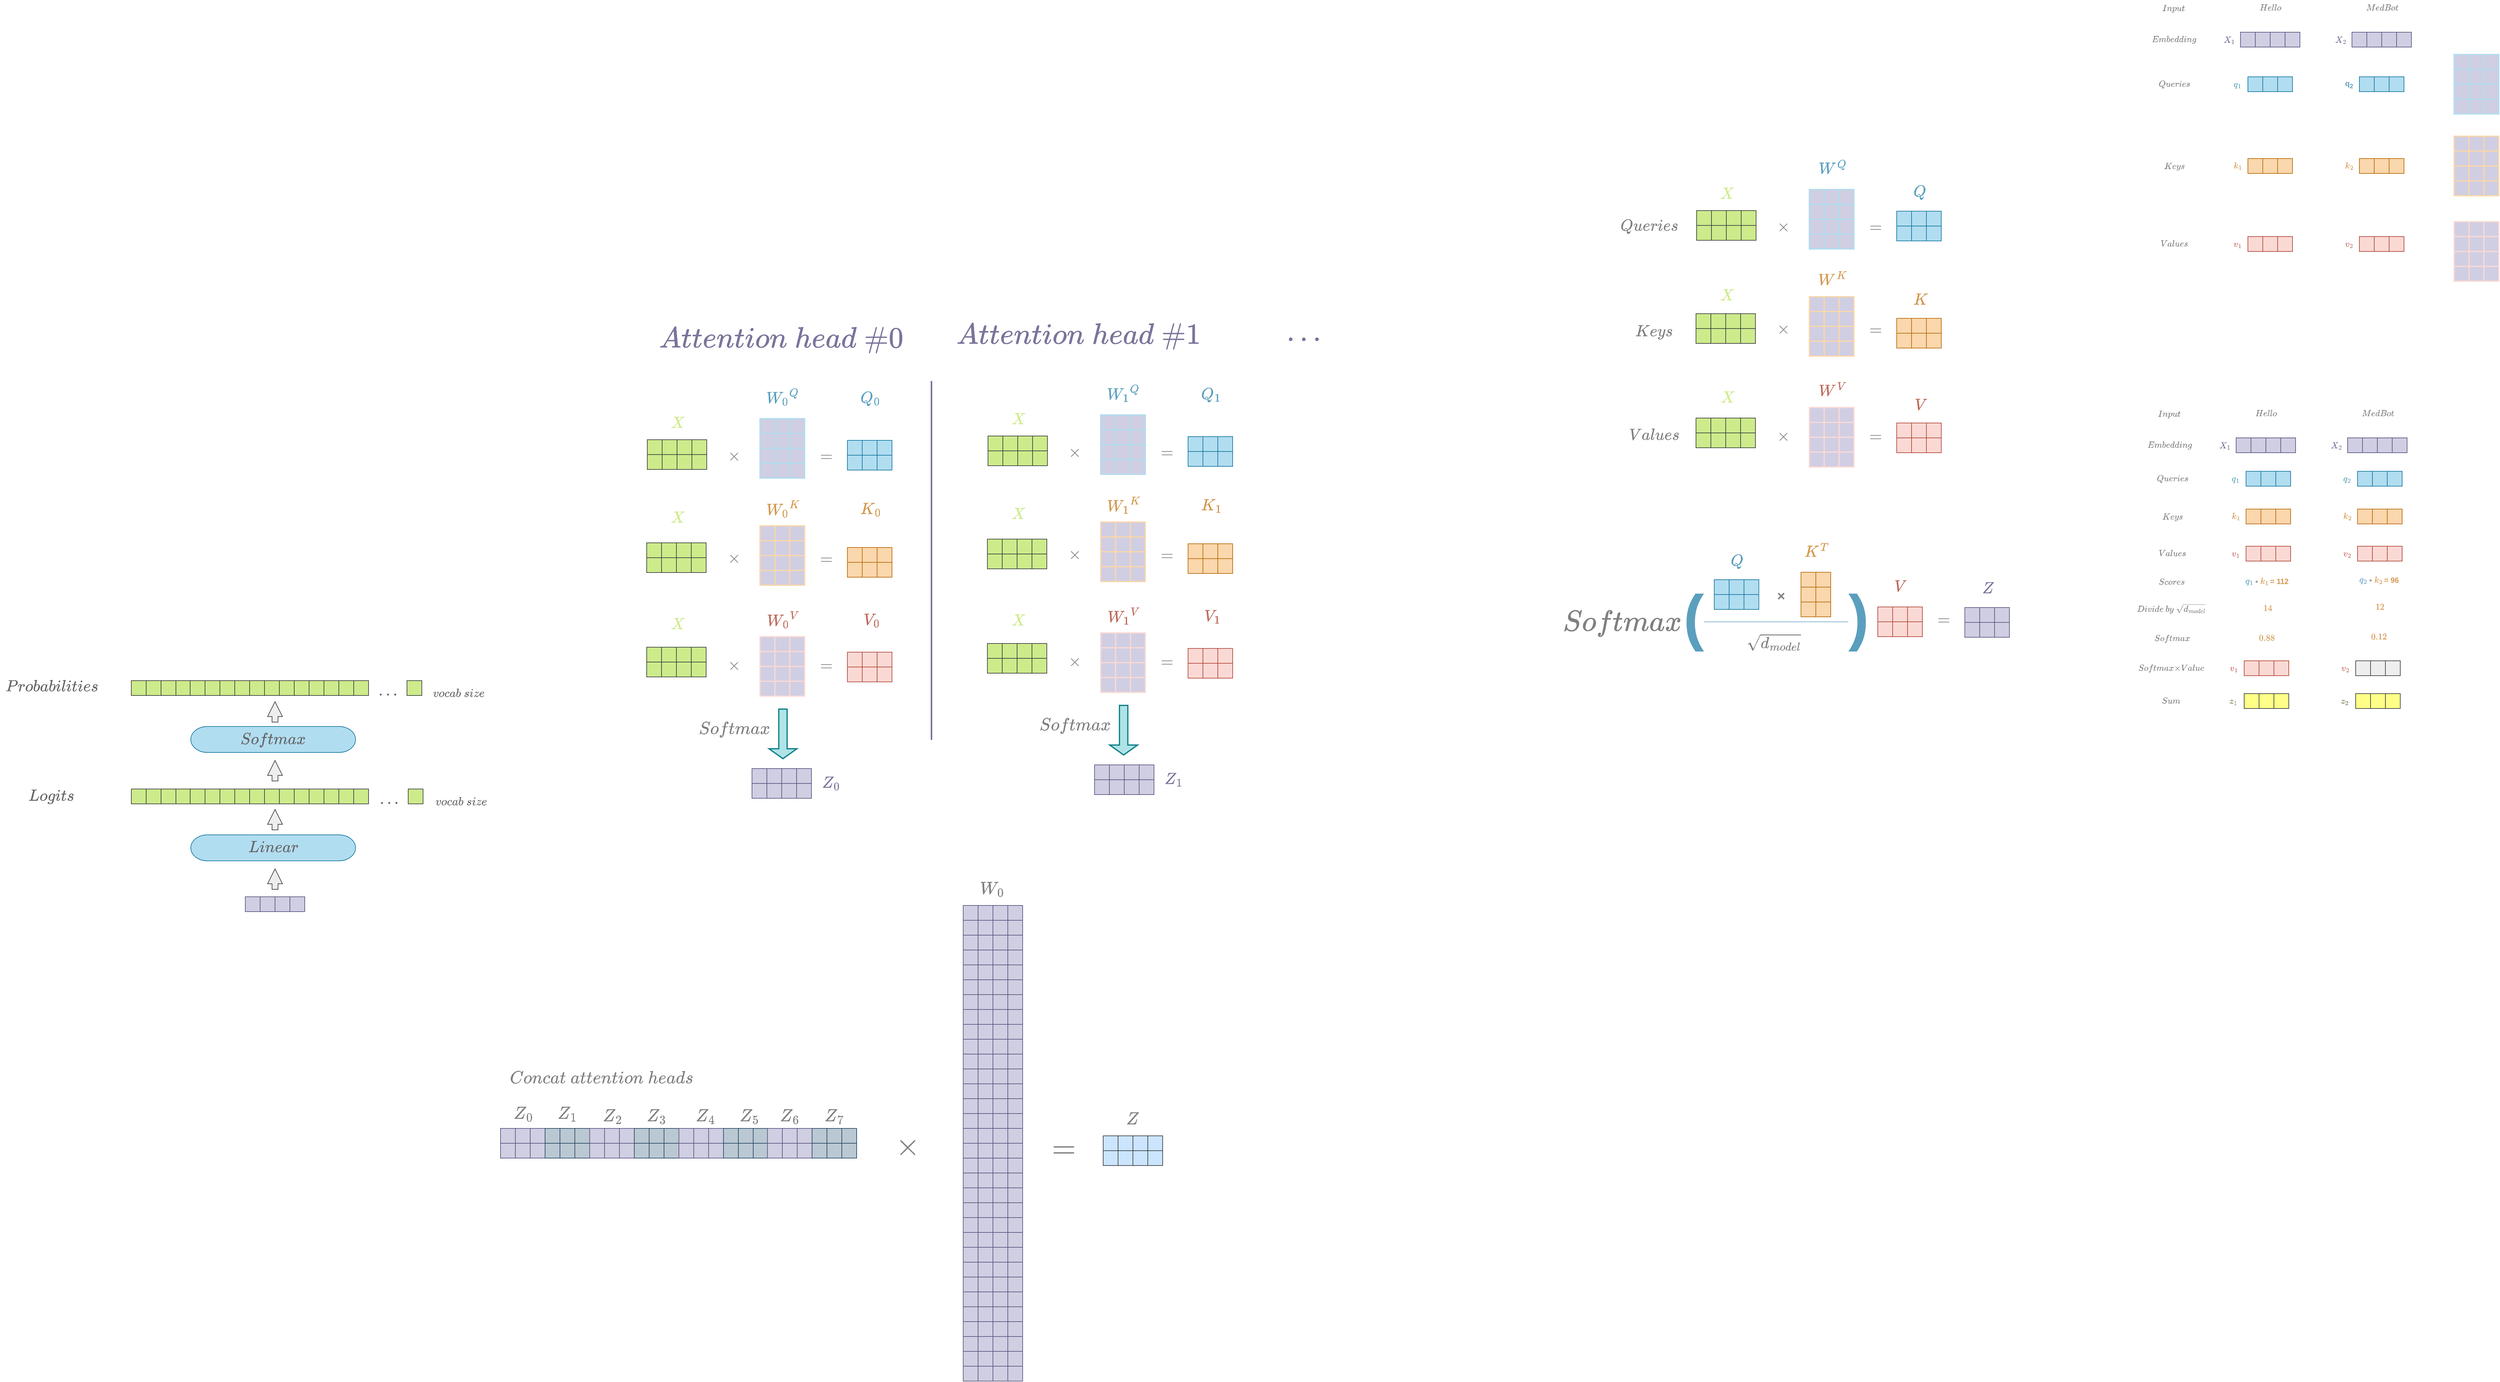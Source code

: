 <mxfile>
    <diagram id="Ixi0bADH_K90Dl_xGKiF" name="Page-1">
        <mxGraphModel dx="4713" dy="679" grid="0" gridSize="6" guides="1" tooltips="1" connect="1" arrows="1" fold="1" page="0" pageScale="1" pageWidth="850" pageHeight="1100" background="#ffffff" math="1" shadow="0">
            <root>
                <mxCell id="0"/>
                <mxCell id="1" parent="0"/>
                <mxCell id="38" value="" style="group" parent="1" vertex="1" connectable="0">
                    <mxGeometry x="219" y="114" width="132" height="36" as="geometry"/>
                </mxCell>
                <mxCell id="25" value="" style="group;fillColor=#d0cee2;strokeColor=#56517e;" parent="38" vertex="1" connectable="0">
                    <mxGeometry x="36" y="6" width="96" height="24" as="geometry"/>
                </mxCell>
                <mxCell id="8" value="" style="strokeWidth=1;shadow=0;dashed=0;align=center;html=1;shape=mxgraph.mockup.forms.rrect;rSize=0;strokeColor=#56517e;fillColor=#d0cee2;perimeterSpacing=0;" parent="25" vertex="1">
                    <mxGeometry width="96" height="24" as="geometry"/>
                </mxCell>
                <mxCell id="13" value="" style="strokeWidth=1;shadow=0;dashed=0;align=center;html=1;shape=mxgraph.mockup.forms.rrect;rSize=0;fontSize=17;fillColor=#d0cee2;strokeColor=#56517e;" parent="8" vertex="1">
                    <mxGeometry x="24" width="24" height="24" as="geometry"/>
                </mxCell>
                <mxCell id="22" value="" style="strokeWidth=1;shadow=0;dashed=0;align=center;html=1;shape=mxgraph.mockup.forms.rrect;rSize=0;fontSize=17;fillColor=#1ba1e2;fontColor=#ffffff;strokeColor=#999999;" parent="8" vertex="1">
                    <mxGeometry x="72" width="24" height="24" as="geometry"/>
                </mxCell>
                <mxCell id="21" value="" style="strokeWidth=1;shadow=0;dashed=0;align=center;html=1;shape=mxgraph.mockup.forms.rrect;rSize=0;fontSize=17;fillColor=#d0cee2;strokeColor=#56517e;" parent="25" vertex="1">
                    <mxGeometry x="72" width="24" height="24" as="geometry"/>
                </mxCell>
                <mxCell id="37" value="&lt;font color=&quot;#79759b&quot;&gt;&lt;b&gt;\(X_1\)&lt;/b&gt;&lt;/font&gt;" style="text;html=1;align=center;verticalAlign=middle;resizable=0;points=[];autosize=1;strokeColor=none;fillColor=none;" parent="38" vertex="1">
                    <mxGeometry x="-9" y="5" width="54" height="26" as="geometry"/>
                </mxCell>
                <mxCell id="42" value="" style="group" parent="1" vertex="1" connectable="0">
                    <mxGeometry x="231" y="186" width="108" height="36" as="geometry"/>
                </mxCell>
                <mxCell id="14" value="" style="strokeWidth=1;shadow=0;dashed=0;align=center;html=1;shape=mxgraph.mockup.forms.rrect;rSize=0;strokeColor=#10739e;fillColor=#b1ddf0;perimeterSpacing=0;" parent="42" vertex="1">
                    <mxGeometry x="36" y="6" width="72" height="24" as="geometry"/>
                </mxCell>
                <mxCell id="15" value="" style="strokeWidth=1;shadow=0;dashed=0;align=center;html=1;shape=mxgraph.mockup.forms.rrect;rSize=0;fontSize=17;fillColor=#b1ddf0;strokeColor=#10739e;" parent="14" vertex="1">
                    <mxGeometry x="24" width="24" height="24" as="geometry"/>
                </mxCell>
                <mxCell id="39" value="&lt;font color=&quot;#5a9fbd&quot;&gt;&lt;b&gt;\(q_1\)&lt;/b&gt;&lt;/font&gt;" style="text;html=1;align=center;verticalAlign=middle;resizable=0;points=[];autosize=1;strokeColor=none;fillColor=none;" parent="42" vertex="1">
                    <mxGeometry x="-8" y="5" width="53" height="26" as="geometry"/>
                </mxCell>
                <mxCell id="43" value="" style="group" parent="1" vertex="1" connectable="0">
                    <mxGeometry x="231" y="318" width="108" height="36" as="geometry"/>
                </mxCell>
                <mxCell id="16" value="" style="strokeWidth=1;shadow=0;dashed=0;align=center;html=1;shape=mxgraph.mockup.forms.rrect;rSize=0;strokeColor=#b46504;fillColor=#fad7ac;perimeterSpacing=0;" parent="43" vertex="1">
                    <mxGeometry x="36" y="6" width="72" height="24" as="geometry"/>
                </mxCell>
                <mxCell id="17" value="" style="strokeWidth=1;shadow=0;dashed=0;align=center;html=1;shape=mxgraph.mockup.forms.rrect;rSize=0;fontSize=17;fillColor=#fad7ac;strokeColor=#b46504;" parent="16" vertex="1">
                    <mxGeometry x="24" width="24" height="24" as="geometry"/>
                </mxCell>
                <mxCell id="40" value="&lt;font color=&quot;#d3974e&quot;&gt;&lt;b&gt;\(k_1\)&lt;/b&gt;&lt;/font&gt;" style="text;html=1;align=center;verticalAlign=middle;resizable=0;points=[];autosize=1;strokeColor=none;fillColor=none;" parent="43" vertex="1">
                    <mxGeometry x="-8" y="5" width="53" height="26" as="geometry"/>
                </mxCell>
                <mxCell id="44" value="" style="group" parent="1" vertex="1" connectable="0">
                    <mxGeometry x="231" y="444" width="108" height="36" as="geometry"/>
                </mxCell>
                <mxCell id="18" value="" style="strokeWidth=1;shadow=0;dashed=0;align=center;html=1;shape=mxgraph.mockup.forms.rrect;rSize=0;strokeColor=#ae4132;fillColor=#fad9d5;perimeterSpacing=0;" parent="44" vertex="1">
                    <mxGeometry x="36" y="6" width="72" height="24" as="geometry"/>
                </mxCell>
                <mxCell id="19" value="" style="strokeWidth=1;shadow=0;dashed=0;align=center;html=1;shape=mxgraph.mockup.forms.rrect;rSize=0;fontSize=17;fillColor=#fad9d5;strokeColor=#ae4132;" parent="18" vertex="1">
                    <mxGeometry x="24" width="24" height="24" as="geometry"/>
                </mxCell>
                <mxCell id="41" value="&lt;font color=&quot;#bf6a5d&quot;&gt;&lt;b&gt;\(v_1\)&lt;/b&gt;&lt;/font&gt;" style="text;html=1;align=center;verticalAlign=middle;resizable=0;points=[];autosize=1;strokeColor=none;fillColor=none;" parent="44" vertex="1">
                    <mxGeometry x="-8" y="5" width="53" height="26" as="geometry"/>
                </mxCell>
                <mxCell id="45" value="" style="group" parent="1" vertex="1" connectable="0">
                    <mxGeometry x="399" y="114" width="132" height="36" as="geometry"/>
                </mxCell>
                <mxCell id="46" value="" style="group;fillColor=#d0cee2;strokeColor=#56517e;" parent="45" vertex="1" connectable="0">
                    <mxGeometry x="36" y="6" width="96" height="24" as="geometry"/>
                </mxCell>
                <mxCell id="47" value="" style="strokeWidth=1;shadow=0;dashed=0;align=center;html=1;shape=mxgraph.mockup.forms.rrect;rSize=0;strokeColor=#56517e;fillColor=#d0cee2;perimeterSpacing=0;" parent="46" vertex="1">
                    <mxGeometry width="96" height="24" as="geometry"/>
                </mxCell>
                <mxCell id="48" value="" style="strokeWidth=1;shadow=0;dashed=0;align=center;html=1;shape=mxgraph.mockup.forms.rrect;rSize=0;fontSize=17;fillColor=#d0cee2;strokeColor=#56517e;" parent="47" vertex="1">
                    <mxGeometry x="24" width="24" height="24" as="geometry"/>
                </mxCell>
                <mxCell id="49" value="" style="strokeWidth=1;shadow=0;dashed=0;align=center;html=1;shape=mxgraph.mockup.forms.rrect;rSize=0;fontSize=17;fillColor=#1ba1e2;fontColor=#ffffff;strokeColor=#999999;" parent="47" vertex="1">
                    <mxGeometry x="72" width="24" height="24" as="geometry"/>
                </mxCell>
                <mxCell id="50" value="" style="strokeWidth=1;shadow=0;dashed=0;align=center;html=1;shape=mxgraph.mockup.forms.rrect;rSize=0;fontSize=17;fillColor=#d0cee2;strokeColor=#56517e;" parent="46" vertex="1">
                    <mxGeometry x="72" width="24" height="24" as="geometry"/>
                </mxCell>
                <mxCell id="51" value="&lt;b style=&quot;color: rgb(121, 117, 155);&quot;&gt;\(X_2\)&lt;/b&gt;" style="text;html=1;align=center;verticalAlign=middle;resizable=0;points=[];autosize=1;strokeColor=none;fillColor=none;" parent="45" vertex="1">
                    <mxGeometry x="-9" y="5" width="54" height="26" as="geometry"/>
                </mxCell>
                <mxCell id="52" value="" style="group" parent="1" vertex="1" connectable="0">
                    <mxGeometry x="411" y="186" width="108" height="36" as="geometry"/>
                </mxCell>
                <mxCell id="53" value="" style="strokeWidth=1;shadow=0;dashed=0;align=center;html=1;shape=mxgraph.mockup.forms.rrect;rSize=0;strokeColor=#10739e;fillColor=#b1ddf0;perimeterSpacing=0;" parent="52" vertex="1">
                    <mxGeometry x="36" y="6" width="72" height="24" as="geometry"/>
                </mxCell>
                <mxCell id="54" value="" style="strokeWidth=1;shadow=0;dashed=0;align=center;html=1;shape=mxgraph.mockup.forms.rrect;rSize=0;fontSize=17;fillColor=#b1ddf0;strokeColor=#10739e;" parent="53" vertex="1">
                    <mxGeometry x="24" width="24" height="24" as="geometry"/>
                </mxCell>
                <mxCell id="55" value="&lt;b style=&quot;&quot;&gt;&lt;font color=&quot;#5a9fbd&quot;&gt;q&lt;sub style=&quot;&quot;&gt;2&lt;/sub&gt;&lt;/font&gt;&lt;/b&gt;" style="text;html=1;align=center;verticalAlign=middle;resizable=0;points=[];autosize=1;strokeColor=none;fillColor=none;" parent="52" vertex="1">
                    <mxGeometry x="3" y="3" width="31" height="30" as="geometry"/>
                </mxCell>
                <mxCell id="56" value="" style="group" parent="1" vertex="1" connectable="0">
                    <mxGeometry x="411" y="318" width="108" height="36" as="geometry"/>
                </mxCell>
                <mxCell id="57" value="" style="strokeWidth=1;shadow=0;dashed=0;align=center;html=1;shape=mxgraph.mockup.forms.rrect;rSize=0;strokeColor=#b46504;fillColor=#fad7ac;perimeterSpacing=0;" parent="56" vertex="1">
                    <mxGeometry x="36" y="6" width="72" height="24" as="geometry"/>
                </mxCell>
                <mxCell id="58" value="" style="strokeWidth=1;shadow=0;dashed=0;align=center;html=1;shape=mxgraph.mockup.forms.rrect;rSize=0;fontSize=17;fillColor=#fad7ac;strokeColor=#b46504;" parent="57" vertex="1">
                    <mxGeometry x="24" width="24" height="24" as="geometry"/>
                </mxCell>
                <mxCell id="59" value="&lt;font color=&quot;#d3974e&quot;&gt;&lt;b&gt;\(k_2\)&lt;/b&gt;&lt;/font&gt;" style="text;html=1;align=center;verticalAlign=middle;resizable=0;points=[];autosize=1;strokeColor=none;fillColor=none;" parent="56" vertex="1">
                    <mxGeometry x="-8" y="5" width="53" height="26" as="geometry"/>
                </mxCell>
                <mxCell id="60" value="" style="group" parent="1" vertex="1" connectable="0">
                    <mxGeometry x="411" y="444" width="108" height="36" as="geometry"/>
                </mxCell>
                <mxCell id="61" value="" style="strokeWidth=1;shadow=0;dashed=0;align=center;html=1;shape=mxgraph.mockup.forms.rrect;rSize=0;strokeColor=#ae4132;fillColor=#fad9d5;perimeterSpacing=0;" parent="60" vertex="1">
                    <mxGeometry x="36" y="6" width="72" height="24" as="geometry"/>
                </mxCell>
                <mxCell id="62" value="" style="strokeWidth=1;shadow=0;dashed=0;align=center;html=1;shape=mxgraph.mockup.forms.rrect;rSize=0;fontSize=17;fillColor=#fad9d5;strokeColor=#ae4132;" parent="61" vertex="1">
                    <mxGeometry x="24" width="24" height="24" as="geometry"/>
                </mxCell>
                <mxCell id="63" value="&lt;font color=&quot;#bf6a5d&quot;&gt;&lt;b&gt;\(v_2\)&lt;/b&gt;&lt;/font&gt;" style="text;html=1;align=center;verticalAlign=middle;resizable=0;points=[];autosize=1;strokeColor=none;fillColor=none;" parent="60" vertex="1">
                    <mxGeometry x="-8" y="5" width="53" height="26" as="geometry"/>
                </mxCell>
                <mxCell id="64" value="&lt;font&gt;&lt;b&gt;\(Embedding\)&lt;/b&gt;&lt;/font&gt;" style="text;html=1;align=center;verticalAlign=middle;resizable=0;points=[];autosize=1;strokeColor=none;fillColor=none;fontColor=#808080;" parent="1" vertex="1">
                    <mxGeometry x="98" y="119" width="98" height="26" as="geometry"/>
                </mxCell>
                <mxCell id="65" value="&lt;font&gt;&lt;b&gt;\(Queries\)&lt;/b&gt;&lt;/font&gt;" style="text;html=1;align=center;verticalAlign=middle;resizable=0;points=[];autosize=1;strokeColor=none;fillColor=none;fontColor=#808080;" parent="1" vertex="1">
                    <mxGeometry x="109" y="191" width="77" height="26" as="geometry"/>
                </mxCell>
                <mxCell id="66" value="&lt;font&gt;&lt;b&gt;\(Keys\)&lt;/b&gt;&lt;/font&gt;" style="text;html=1;align=center;verticalAlign=middle;resizable=0;points=[];autosize=1;strokeColor=none;fillColor=none;fontColor=#808080;" parent="1" vertex="1">
                    <mxGeometry x="117" y="323" width="61" height="26" as="geometry"/>
                </mxCell>
                <mxCell id="67" value="&lt;font&gt;&lt;b&gt;\(Values\)&lt;/b&gt;&lt;/font&gt;" style="text;html=1;align=center;verticalAlign=middle;resizable=0;points=[];autosize=1;strokeColor=none;fillColor=none;fontColor=#808080;" parent="1" vertex="1">
                    <mxGeometry x="112" y="449" width="71" height="26" as="geometry"/>
                </mxCell>
                <mxCell id="88" value="" style="group" parent="1" vertex="1" connectable="0">
                    <mxGeometry x="600" y="156" width="72" height="96" as="geometry"/>
                </mxCell>
                <mxCell id="68" value="" style="group;fillColor=none;strokeColor=#b1ddf0;strokeWidth=2;" parent="88" vertex="1" connectable="0">
                    <mxGeometry y="72" width="72" height="24" as="geometry"/>
                </mxCell>
                <mxCell id="69" value="" style="strokeWidth=2;shadow=0;dashed=0;align=center;html=1;shape=mxgraph.mockup.forms.rrect;rSize=0;fillColor=#d0cee2;perimeterSpacing=0;strokeColor=#b1ddf0;" parent="68" vertex="1">
                    <mxGeometry width="72" height="24" as="geometry"/>
                </mxCell>
                <mxCell id="70" value="" style="strokeWidth=2;shadow=0;dashed=0;align=center;html=1;shape=mxgraph.mockup.forms.rrect;rSize=0;fontSize=17;fillColor=#d0cee2;strokeColor=#b1ddf0;" parent="69" vertex="1">
                    <mxGeometry x="24" width="24" height="24" as="geometry"/>
                </mxCell>
                <mxCell id="79" value="" style="group;fillColor=none;strokeColor=#b1ddf0;strokeWidth=2;" parent="88" vertex="1" connectable="0">
                    <mxGeometry width="72" height="24" as="geometry"/>
                </mxCell>
                <mxCell id="80" value="" style="strokeWidth=2;shadow=0;dashed=0;align=center;html=1;shape=mxgraph.mockup.forms.rrect;rSize=0;fillColor=#d0cee2;perimeterSpacing=0;strokeColor=#b1ddf0;" parent="79" vertex="1">
                    <mxGeometry width="72" height="24" as="geometry"/>
                </mxCell>
                <mxCell id="81" value="" style="strokeWidth=2;shadow=0;dashed=0;align=center;html=1;shape=mxgraph.mockup.forms.rrect;rSize=0;fontSize=17;fillColor=#d0cee2;strokeColor=#b1ddf0;" parent="80" vertex="1">
                    <mxGeometry x="24" width="24" height="24" as="geometry"/>
                </mxCell>
                <mxCell id="82" value="" style="group;fillColor=none;strokeColor=#b1ddf0;strokeWidth=2;" parent="88" vertex="1" connectable="0">
                    <mxGeometry y="24" width="72" height="24" as="geometry"/>
                </mxCell>
                <mxCell id="83" value="" style="strokeWidth=2;shadow=0;dashed=0;align=center;html=1;shape=mxgraph.mockup.forms.rrect;rSize=0;fillColor=#d0cee2;perimeterSpacing=0;strokeColor=#b1ddf0;" parent="82" vertex="1">
                    <mxGeometry width="72" height="24" as="geometry"/>
                </mxCell>
                <mxCell id="84" value="" style="strokeWidth=2;shadow=0;dashed=0;align=center;html=1;shape=mxgraph.mockup.forms.rrect;rSize=0;fontSize=17;fillColor=#d0cee2;strokeColor=#b1ddf0;" parent="83" vertex="1">
                    <mxGeometry x="24" width="24" height="24" as="geometry"/>
                </mxCell>
                <mxCell id="85" value="" style="group;fillColor=none;strokeColor=#b1ddf0;strokeWidth=2;" parent="88" vertex="1" connectable="0">
                    <mxGeometry y="48" width="72" height="24" as="geometry"/>
                </mxCell>
                <mxCell id="86" value="" style="strokeWidth=2;shadow=0;dashed=0;align=center;html=1;shape=mxgraph.mockup.forms.rrect;rSize=0;fillColor=#d0cee2;perimeterSpacing=0;strokeColor=#b1ddf0;" parent="85" vertex="1">
                    <mxGeometry width="72" height="24" as="geometry"/>
                </mxCell>
                <mxCell id="87" value="" style="strokeWidth=2;shadow=0;dashed=0;align=center;html=1;shape=mxgraph.mockup.forms.rrect;rSize=0;fontSize=17;fillColor=#d0cee2;strokeColor=#b1ddf0;" parent="86" vertex="1">
                    <mxGeometry x="24" width="24" height="24" as="geometry"/>
                </mxCell>
                <mxCell id="98" value="" style="group;fillColor=#d0cee2;strokeColor=#fad7ac;" parent="1" vertex="1" connectable="0">
                    <mxGeometry x="600" y="288" width="72" height="96" as="geometry"/>
                </mxCell>
                <mxCell id="73" value="" style="group;fillColor=#d0cee2;strokeColor=#fad7ac;strokeWidth=2;" parent="98" vertex="1" connectable="0">
                    <mxGeometry y="48" width="72" height="24" as="geometry"/>
                </mxCell>
                <mxCell id="74" value="" style="strokeWidth=2;shadow=0;dashed=0;align=center;html=1;shape=mxgraph.mockup.forms.rrect;rSize=0;fillColor=#d0cee2;perimeterSpacing=0;strokeColor=#fad7ac;" parent="73" vertex="1">
                    <mxGeometry width="72" height="24" as="geometry"/>
                </mxCell>
                <mxCell id="75" value="" style="strokeWidth=2;shadow=0;dashed=0;align=center;html=1;shape=mxgraph.mockup.forms.rrect;rSize=0;fontSize=17;fillColor=#d0cee2;strokeColor=#fad7ac;" parent="74" vertex="1">
                    <mxGeometry x="24" width="24" height="24" as="geometry"/>
                </mxCell>
                <mxCell id="89" value="" style="group;fillColor=#d0cee2;strokeColor=#fad7ac;strokeWidth=2;" parent="98" vertex="1" connectable="0">
                    <mxGeometry y="24" width="72" height="24" as="geometry"/>
                </mxCell>
                <mxCell id="90" value="" style="strokeWidth=2;shadow=0;dashed=0;align=center;html=1;shape=mxgraph.mockup.forms.rrect;rSize=0;fillColor=#d0cee2;perimeterSpacing=0;strokeColor=#fad7ac;" parent="89" vertex="1">
                    <mxGeometry width="72" height="24" as="geometry"/>
                </mxCell>
                <mxCell id="91" value="" style="strokeWidth=2;shadow=0;dashed=0;align=center;html=1;shape=mxgraph.mockup.forms.rrect;rSize=0;fontSize=17;fillColor=#d0cee2;strokeColor=#fad7ac;" parent="90" vertex="1">
                    <mxGeometry x="24" width="24" height="24" as="geometry"/>
                </mxCell>
                <mxCell id="92" value="" style="group;fillColor=#d0cee2;strokeColor=#fad7ac;strokeWidth=2;" parent="98" vertex="1" connectable="0">
                    <mxGeometry width="72" height="24" as="geometry"/>
                </mxCell>
                <mxCell id="93" value="" style="strokeWidth=2;shadow=0;dashed=0;align=center;html=1;shape=mxgraph.mockup.forms.rrect;rSize=0;fillColor=#d0cee2;perimeterSpacing=0;strokeColor=#fad7ac;" parent="92" vertex="1">
                    <mxGeometry width="72" height="24" as="geometry"/>
                </mxCell>
                <mxCell id="94" value="" style="strokeWidth=2;shadow=0;dashed=0;align=center;html=1;shape=mxgraph.mockup.forms.rrect;rSize=0;fontSize=17;fillColor=#d0cee2;strokeColor=#fad7ac;" parent="93" vertex="1">
                    <mxGeometry x="24" width="24" height="24" as="geometry"/>
                </mxCell>
                <mxCell id="95" value="" style="group;fillColor=#d0cee2;strokeColor=#fad7ac;strokeWidth=2;" parent="98" vertex="1" connectable="0">
                    <mxGeometry y="72" width="72" height="24" as="geometry"/>
                </mxCell>
                <mxCell id="96" value="" style="strokeWidth=2;shadow=0;dashed=0;align=center;html=1;shape=mxgraph.mockup.forms.rrect;rSize=0;fillColor=#d0cee2;perimeterSpacing=0;strokeColor=#fad7ac;" parent="95" vertex="1">
                    <mxGeometry width="72" height="24" as="geometry"/>
                </mxCell>
                <mxCell id="97" value="" style="strokeWidth=2;shadow=0;dashed=0;align=center;html=1;shape=mxgraph.mockup.forms.rrect;rSize=0;fontSize=17;fillColor=#d0cee2;strokeColor=#fad7ac;" parent="96" vertex="1">
                    <mxGeometry x="24" width="24" height="24" as="geometry"/>
                </mxCell>
                <mxCell id="108" value="" style="group" parent="1" vertex="1" connectable="0">
                    <mxGeometry x="600" y="426" width="72" height="96" as="geometry"/>
                </mxCell>
                <mxCell id="76" value="" style="group;fillColor=none;strokeColor=#b1ddf0;strokeWidth=2;" parent="108" vertex="1" connectable="0">
                    <mxGeometry y="24" width="72" height="24" as="geometry"/>
                </mxCell>
                <mxCell id="77" value="" style="strokeWidth=2;shadow=0;dashed=0;align=center;html=1;shape=mxgraph.mockup.forms.rrect;rSize=0;fillColor=#d0cee2;perimeterSpacing=0;strokeColor=#fad9d5;" parent="76" vertex="1">
                    <mxGeometry width="72" height="24" as="geometry"/>
                </mxCell>
                <mxCell id="78" value="" style="strokeWidth=2;shadow=0;dashed=0;align=center;html=1;shape=mxgraph.mockup.forms.rrect;rSize=0;fontSize=17;fillColor=#d0cee2;strokeColor=#fad9d5;" parent="77" vertex="1">
                    <mxGeometry x="24" width="24" height="24" as="geometry"/>
                </mxCell>
                <mxCell id="99" value="" style="group;fillColor=none;strokeColor=#b1ddf0;strokeWidth=2;" parent="108" vertex="1" connectable="0">
                    <mxGeometry width="72" height="24" as="geometry"/>
                </mxCell>
                <mxCell id="100" value="" style="strokeWidth=2;shadow=0;dashed=0;align=center;html=1;shape=mxgraph.mockup.forms.rrect;rSize=0;fillColor=#d0cee2;perimeterSpacing=0;strokeColor=#fad9d5;" parent="99" vertex="1">
                    <mxGeometry width="72" height="24" as="geometry"/>
                </mxCell>
                <mxCell id="101" value="" style="strokeWidth=2;shadow=0;dashed=0;align=center;html=1;shape=mxgraph.mockup.forms.rrect;rSize=0;fontSize=17;fillColor=#d0cee2;strokeColor=#fad9d5;" parent="100" vertex="1">
                    <mxGeometry x="24" width="24" height="24" as="geometry"/>
                </mxCell>
                <mxCell id="102" value="" style="group;fillColor=none;strokeColor=#b1ddf0;strokeWidth=2;" parent="108" vertex="1" connectable="0">
                    <mxGeometry y="48" width="72" height="24" as="geometry"/>
                </mxCell>
                <mxCell id="103" value="" style="strokeWidth=2;shadow=0;dashed=0;align=center;html=1;shape=mxgraph.mockup.forms.rrect;rSize=0;fillColor=#d0cee2;perimeterSpacing=0;strokeColor=#fad9d5;" parent="102" vertex="1">
                    <mxGeometry width="72" height="24" as="geometry"/>
                </mxCell>
                <mxCell id="104" value="" style="strokeWidth=2;shadow=0;dashed=0;align=center;html=1;shape=mxgraph.mockup.forms.rrect;rSize=0;fontSize=17;fillColor=#d0cee2;strokeColor=#fad9d5;" parent="103" vertex="1">
                    <mxGeometry x="24" width="24" height="24" as="geometry"/>
                </mxCell>
                <mxCell id="105" value="" style="group;fillColor=none;strokeColor=#b1ddf0;strokeWidth=2;" parent="108" vertex="1" connectable="0">
                    <mxGeometry y="72" width="72" height="24" as="geometry"/>
                </mxCell>
                <mxCell id="106" value="" style="strokeWidth=2;shadow=0;dashed=0;align=center;html=1;shape=mxgraph.mockup.forms.rrect;rSize=0;fillColor=#d0cee2;perimeterSpacing=0;strokeColor=#fad9d5;" parent="105" vertex="1">
                    <mxGeometry width="72" height="24" as="geometry"/>
                </mxCell>
                <mxCell id="107" value="" style="strokeWidth=2;shadow=0;dashed=0;align=center;html=1;shape=mxgraph.mockup.forms.rrect;rSize=0;fontSize=17;fillColor=#d0cee2;strokeColor=#fad9d5;" parent="106" vertex="1">
                    <mxGeometry x="24" width="24" height="24" as="geometry"/>
                </mxCell>
                <mxCell id="109" value="&lt;font&gt;&lt;b&gt;\(Input\)&lt;/b&gt;&lt;/font&gt;" style="text;html=1;align=center;verticalAlign=middle;resizable=0;points=[];autosize=1;strokeColor=none;fillColor=none;fontColor=#808080;" parent="1" vertex="1">
                    <mxGeometry x="116" y="68" width="62" height="26" as="geometry"/>
                </mxCell>
                <mxCell id="110" value="&lt;font&gt;&lt;b&gt;\(Hello\)&lt;/b&gt;&lt;/font&gt;" style="text;html=1;align=center;verticalAlign=middle;resizable=0;points=[];autosize=1;strokeColor=none;fillColor=none;fontColor=#808080;" parent="1" vertex="1">
                    <mxGeometry x="272" y="68" width="62" height="26" as="geometry"/>
                </mxCell>
                <mxCell id="111" value="&lt;font&gt;&lt;b&gt;\(MedBot\)&lt;/b&gt;&lt;/font&gt;" style="text;html=1;align=center;verticalAlign=middle;resizable=0;points=[];autosize=1;strokeColor=none;fillColor=none;fontColor=#808080;" parent="1" vertex="1">
                    <mxGeometry x="445" y="68" width="77" height="26" as="geometry"/>
                </mxCell>
                <mxCell id="112" value="" style="group" parent="1" vertex="1" connectable="0">
                    <mxGeometry x="212" y="769" width="132" height="36" as="geometry"/>
                </mxCell>
                <mxCell id="113" value="" style="group;fillColor=#d0cee2;strokeColor=#56517e;" parent="112" vertex="1" connectable="0">
                    <mxGeometry x="36" y="6" width="96" height="24" as="geometry"/>
                </mxCell>
                <mxCell id="114" value="" style="strokeWidth=1;shadow=0;dashed=0;align=center;html=1;shape=mxgraph.mockup.forms.rrect;rSize=0;strokeColor=#56517e;fillColor=#d0cee2;perimeterSpacing=0;" parent="113" vertex="1">
                    <mxGeometry width="96" height="24" as="geometry"/>
                </mxCell>
                <mxCell id="115" value="" style="strokeWidth=1;shadow=0;dashed=0;align=center;html=1;shape=mxgraph.mockup.forms.rrect;rSize=0;fontSize=17;fillColor=#d0cee2;strokeColor=#56517e;" parent="114" vertex="1">
                    <mxGeometry x="24" width="24" height="24" as="geometry"/>
                </mxCell>
                <mxCell id="116" value="" style="strokeWidth=1;shadow=0;dashed=0;align=center;html=1;shape=mxgraph.mockup.forms.rrect;rSize=0;fontSize=17;fillColor=#1ba1e2;fontColor=#ffffff;strokeColor=#999999;" parent="114" vertex="1">
                    <mxGeometry x="72" width="24" height="24" as="geometry"/>
                </mxCell>
                <mxCell id="117" value="" style="strokeWidth=1;shadow=0;dashed=0;align=center;html=1;shape=mxgraph.mockup.forms.rrect;rSize=0;fontSize=17;fillColor=#d0cee2;strokeColor=#56517e;" parent="113" vertex="1">
                    <mxGeometry x="72" width="24" height="24" as="geometry"/>
                </mxCell>
                <mxCell id="118" value="&lt;font color=&quot;#79759b&quot;&gt;&lt;b&gt;\(X_1\)&lt;/b&gt;&lt;/font&gt;" style="text;html=1;align=center;verticalAlign=middle;resizable=0;points=[];autosize=1;strokeColor=none;fillColor=none;" parent="112" vertex="1">
                    <mxGeometry x="-9" y="5" width="54" height="26" as="geometry"/>
                </mxCell>
                <mxCell id="119" value="" style="group" parent="1" vertex="1" connectable="0">
                    <mxGeometry x="228" y="823" width="108" height="36" as="geometry"/>
                </mxCell>
                <mxCell id="120" value="" style="strokeWidth=1;shadow=0;dashed=0;align=center;html=1;shape=mxgraph.mockup.forms.rrect;rSize=0;strokeColor=#10739e;fillColor=#b1ddf0;perimeterSpacing=0;" parent="119" vertex="1">
                    <mxGeometry x="36" y="6" width="72" height="24" as="geometry"/>
                </mxCell>
                <mxCell id="121" value="" style="strokeWidth=1;shadow=0;dashed=0;align=center;html=1;shape=mxgraph.mockup.forms.rrect;rSize=0;fontSize=17;fillColor=#b1ddf0;strokeColor=#10739e;" parent="120" vertex="1">
                    <mxGeometry x="24" width="24" height="24" as="geometry"/>
                </mxCell>
                <mxCell id="122" value="&lt;font color=&quot;#5a9fbd&quot;&gt;&lt;b&gt;\(q_1\)&lt;/b&gt;&lt;/font&gt;" style="text;html=1;align=center;verticalAlign=middle;resizable=0;points=[];autosize=1;strokeColor=none;fillColor=none;" parent="119" vertex="1">
                    <mxGeometry x="-8" y="5" width="53" height="26" as="geometry"/>
                </mxCell>
                <mxCell id="123" value="" style="group" parent="1" vertex="1" connectable="0">
                    <mxGeometry x="228" y="884" width="108" height="36" as="geometry"/>
                </mxCell>
                <mxCell id="124" value="" style="strokeWidth=1;shadow=0;dashed=0;align=center;html=1;shape=mxgraph.mockup.forms.rrect;rSize=0;strokeColor=#b46504;fillColor=#fad7ac;perimeterSpacing=0;" parent="123" vertex="1">
                    <mxGeometry x="36" y="6" width="72" height="24" as="geometry"/>
                </mxCell>
                <mxCell id="125" value="" style="strokeWidth=1;shadow=0;dashed=0;align=center;html=1;shape=mxgraph.mockup.forms.rrect;rSize=0;fontSize=17;fillColor=#fad7ac;strokeColor=#b46504;" parent="124" vertex="1">
                    <mxGeometry x="24" width="24" height="24" as="geometry"/>
                </mxCell>
                <mxCell id="126" value="&lt;font color=&quot;#d3974e&quot;&gt;&lt;b&gt;\(k_1\)&lt;/b&gt;&lt;/font&gt;" style="text;html=1;align=center;verticalAlign=middle;resizable=0;points=[];autosize=1;strokeColor=none;fillColor=none;" parent="123" vertex="1">
                    <mxGeometry x="-8" y="5" width="53" height="26" as="geometry"/>
                </mxCell>
                <mxCell id="127" value="" style="group" parent="1" vertex="1" connectable="0">
                    <mxGeometry x="228" y="944" width="108" height="36" as="geometry"/>
                </mxCell>
                <mxCell id="128" value="" style="strokeWidth=1;shadow=0;dashed=0;align=center;html=1;shape=mxgraph.mockup.forms.rrect;rSize=0;strokeColor=#ae4132;fillColor=#fad9d5;perimeterSpacing=0;" parent="127" vertex="1">
                    <mxGeometry x="36" y="6" width="72" height="24" as="geometry"/>
                </mxCell>
                <mxCell id="129" value="" style="strokeWidth=1;shadow=0;dashed=0;align=center;html=1;shape=mxgraph.mockup.forms.rrect;rSize=0;fontSize=17;fillColor=#fad9d5;strokeColor=#ae4132;" parent="128" vertex="1">
                    <mxGeometry x="24" width="24" height="24" as="geometry"/>
                </mxCell>
                <mxCell id="130" value="&lt;font color=&quot;#bf6a5d&quot;&gt;&lt;b&gt;\(v_1\)&lt;/b&gt;&lt;/font&gt;" style="text;html=1;align=center;verticalAlign=middle;resizable=0;points=[];autosize=1;strokeColor=none;fillColor=none;" parent="127" vertex="1">
                    <mxGeometry x="-8" y="5" width="53" height="26" as="geometry"/>
                </mxCell>
                <mxCell id="131" value="" style="group" parent="1" vertex="1" connectable="0">
                    <mxGeometry x="392" y="769" width="132" height="36" as="geometry"/>
                </mxCell>
                <mxCell id="132" value="" style="group;fillColor=#d0cee2;strokeColor=#56517e;" parent="131" vertex="1" connectable="0">
                    <mxGeometry x="36" y="6" width="96" height="24" as="geometry"/>
                </mxCell>
                <mxCell id="133" value="" style="strokeWidth=1;shadow=0;dashed=0;align=center;html=1;shape=mxgraph.mockup.forms.rrect;rSize=0;strokeColor=#56517e;fillColor=#d0cee2;perimeterSpacing=0;" parent="132" vertex="1">
                    <mxGeometry width="96" height="24" as="geometry"/>
                </mxCell>
                <mxCell id="134" value="" style="strokeWidth=1;shadow=0;dashed=0;align=center;html=1;shape=mxgraph.mockup.forms.rrect;rSize=0;fontSize=17;fillColor=#d0cee2;strokeColor=#56517e;" parent="133" vertex="1">
                    <mxGeometry x="24" width="24" height="24" as="geometry"/>
                </mxCell>
                <mxCell id="135" value="" style="strokeWidth=1;shadow=0;dashed=0;align=center;html=1;shape=mxgraph.mockup.forms.rrect;rSize=0;fontSize=17;fillColor=#1ba1e2;fontColor=#ffffff;strokeColor=#999999;" parent="133" vertex="1">
                    <mxGeometry x="72" width="24" height="24" as="geometry"/>
                </mxCell>
                <mxCell id="136" value="" style="strokeWidth=1;shadow=0;dashed=0;align=center;html=1;shape=mxgraph.mockup.forms.rrect;rSize=0;fontSize=17;fillColor=#d0cee2;strokeColor=#56517e;" parent="132" vertex="1">
                    <mxGeometry x="72" width="24" height="24" as="geometry"/>
                </mxCell>
                <mxCell id="137" value="&lt;font color=&quot;#79759b&quot;&gt;&lt;b&gt;\(X_2\)&lt;/b&gt;&lt;/font&gt;" style="text;html=1;align=center;verticalAlign=middle;resizable=0;points=[];autosize=1;strokeColor=none;fillColor=none;" parent="131" vertex="1">
                    <mxGeometry x="-9" y="5" width="54" height="26" as="geometry"/>
                </mxCell>
                <mxCell id="138" value="" style="group" parent="1" vertex="1" connectable="0">
                    <mxGeometry x="408" y="823" width="108" height="36" as="geometry"/>
                </mxCell>
                <mxCell id="139" value="" style="strokeWidth=1;shadow=0;dashed=0;align=center;html=1;shape=mxgraph.mockup.forms.rrect;rSize=0;strokeColor=#10739e;fillColor=#b1ddf0;perimeterSpacing=0;" parent="138" vertex="1">
                    <mxGeometry x="36" y="6" width="72" height="24" as="geometry"/>
                </mxCell>
                <mxCell id="140" value="" style="strokeWidth=1;shadow=0;dashed=0;align=center;html=1;shape=mxgraph.mockup.forms.rrect;rSize=0;fontSize=17;fillColor=#b1ddf0;strokeColor=#10739e;" parent="139" vertex="1">
                    <mxGeometry x="24" width="24" height="24" as="geometry"/>
                </mxCell>
                <mxCell id="141" value="&lt;font color=&quot;#5a9fbd&quot;&gt;&lt;b&gt;\(q_2\)&lt;/b&gt;&lt;/font&gt;" style="text;html=1;align=center;verticalAlign=middle;resizable=0;points=[];autosize=1;strokeColor=none;fillColor=none;" parent="138" vertex="1">
                    <mxGeometry x="-8" y="5" width="53" height="26" as="geometry"/>
                </mxCell>
                <mxCell id="142" value="" style="group" parent="1" vertex="1" connectable="0">
                    <mxGeometry x="408" y="884" width="108" height="36" as="geometry"/>
                </mxCell>
                <mxCell id="143" value="" style="strokeWidth=1;shadow=0;dashed=0;align=center;html=1;shape=mxgraph.mockup.forms.rrect;rSize=0;strokeColor=#b46504;fillColor=#fad7ac;perimeterSpacing=0;" parent="142" vertex="1">
                    <mxGeometry x="36" y="6" width="72" height="24" as="geometry"/>
                </mxCell>
                <mxCell id="144" value="" style="strokeWidth=1;shadow=0;dashed=0;align=center;html=1;shape=mxgraph.mockup.forms.rrect;rSize=0;fontSize=17;fillColor=#fad7ac;strokeColor=#b46504;" parent="143" vertex="1">
                    <mxGeometry x="24" width="24" height="24" as="geometry"/>
                </mxCell>
                <mxCell id="145" value="&lt;font color=&quot;#d3974e&quot;&gt;&lt;b&gt;\(k_2\)&lt;/b&gt;&lt;/font&gt;" style="text;html=1;align=center;verticalAlign=middle;resizable=0;points=[];autosize=1;strokeColor=none;fillColor=none;" parent="142" vertex="1">
                    <mxGeometry x="-8" y="5" width="53" height="26" as="geometry"/>
                </mxCell>
                <mxCell id="146" value="" style="group" parent="1" vertex="1" connectable="0">
                    <mxGeometry x="408" y="944" width="108" height="36" as="geometry"/>
                </mxCell>
                <mxCell id="147" value="" style="strokeWidth=1;shadow=0;dashed=0;align=center;html=1;shape=mxgraph.mockup.forms.rrect;rSize=0;strokeColor=#ae4132;fillColor=#fad9d5;perimeterSpacing=0;" parent="146" vertex="1">
                    <mxGeometry x="36" y="6" width="72" height="24" as="geometry"/>
                </mxCell>
                <mxCell id="148" value="" style="strokeWidth=1;shadow=0;dashed=0;align=center;html=1;shape=mxgraph.mockup.forms.rrect;rSize=0;fontSize=17;fillColor=#fad9d5;strokeColor=#ae4132;" parent="147" vertex="1">
                    <mxGeometry x="24" width="24" height="24" as="geometry"/>
                </mxCell>
                <mxCell id="149" value="&lt;font color=&quot;#bf6a5d&quot;&gt;&lt;b&gt;\(v_2\)&lt;/b&gt;&lt;/font&gt;" style="text;html=1;align=center;verticalAlign=middle;resizable=0;points=[];autosize=1;strokeColor=none;fillColor=none;" parent="146" vertex="1">
                    <mxGeometry x="-8" y="5" width="53" height="26" as="geometry"/>
                </mxCell>
                <mxCell id="150" value="&lt;font&gt;&lt;b&gt;\(Embedding\)&lt;/b&gt;&lt;/font&gt;" style="text;html=1;align=center;verticalAlign=middle;resizable=0;points=[];autosize=1;strokeColor=none;fillColor=none;fontColor=#808080;" parent="1" vertex="1">
                    <mxGeometry x="91" y="774" width="98" height="26" as="geometry"/>
                </mxCell>
                <mxCell id="151" value="&lt;font&gt;&lt;b&gt;\(Queries\)&lt;/b&gt;&lt;/font&gt;" style="text;html=1;align=center;verticalAlign=middle;resizable=0;points=[];autosize=1;strokeColor=none;fillColor=none;fontColor=#808080;" parent="1" vertex="1">
                    <mxGeometry x="106" y="828" width="77" height="26" as="geometry"/>
                </mxCell>
                <mxCell id="152" value="&lt;font&gt;&lt;b&gt;\(Keys\)&lt;/b&gt;&lt;/font&gt;" style="text;html=1;align=center;verticalAlign=middle;resizable=0;points=[];autosize=1;strokeColor=none;fillColor=none;fontColor=#808080;" parent="1" vertex="1">
                    <mxGeometry x="114" y="889" width="61" height="26" as="geometry"/>
                </mxCell>
                <mxCell id="153" value="&lt;font&gt;&lt;b&gt;\(Values\)&lt;/b&gt;&lt;/font&gt;" style="text;html=1;align=center;verticalAlign=middle;resizable=0;points=[];autosize=1;strokeColor=none;fillColor=none;fontColor=#808080;" parent="1" vertex="1">
                    <mxGeometry x="109" y="949" width="71" height="26" as="geometry"/>
                </mxCell>
                <mxCell id="154" value="&lt;font&gt;&lt;b&gt;\(Input\)&lt;/b&gt;&lt;/font&gt;" style="text;html=1;align=center;verticalAlign=middle;resizable=0;points=[];autosize=1;strokeColor=none;fillColor=none;fontColor=#808080;" parent="1" vertex="1">
                    <mxGeometry x="109" y="723" width="62" height="26" as="geometry"/>
                </mxCell>
                <mxCell id="155" value="&lt;font&gt;&lt;b&gt;\(Hello\)&lt;/b&gt;&lt;/font&gt;" style="text;html=1;align=center;verticalAlign=middle;resizable=0;points=[];autosize=1;strokeColor=none;fillColor=none;fontColor=#808080;" parent="1" vertex="1">
                    <mxGeometry x="265" y="723" width="62" height="26" as="geometry"/>
                </mxCell>
                <mxCell id="156" value="&lt;font&gt;&lt;b&gt;\(MedBot\)&lt;/b&gt;&lt;/font&gt;" style="text;html=1;align=center;verticalAlign=middle;resizable=0;points=[];autosize=1;strokeColor=none;fillColor=none;fontColor=#808080;" parent="1" vertex="1">
                    <mxGeometry x="438" y="723" width="77" height="26" as="geometry"/>
                </mxCell>
                <mxCell id="157" value="&lt;font&gt;&lt;b&gt;\(Scores\)&lt;/b&gt;&lt;/font&gt;" style="text;html=1;align=center;verticalAlign=middle;resizable=0;points=[];autosize=1;strokeColor=none;fillColor=none;fontColor=#808080;" parent="1" vertex="1">
                    <mxGeometry x="107" y="995" width="73" height="26" as="geometry"/>
                </mxCell>
                <mxCell id="158" value="&lt;b style=&quot;&quot;&gt;&lt;font color=&quot;#5a9fbd&quot;&gt;&lt;span style=&quot;font-size: 12px;&quot;&gt;\(q_1\)&lt;/span&gt;&amp;nbsp;&lt;/font&gt;&lt;font color=&quot;#999999&quot;&gt;•&lt;/font&gt;&lt;font color=&quot;#5a9fbd&quot;&gt; &lt;/font&gt;&lt;font color=&quot;#d3974e&quot;&gt;\(k_1\)&lt;sub style=&quot;&quot;&gt;&amp;nbsp;&lt;/sub&gt;= 112&amp;nbsp;&lt;/font&gt;&lt;/b&gt;" style="text;html=1;align=center;verticalAlign=middle;resizable=0;points=[];autosize=1;strokeColor=none;fillColor=none;" parent="1" vertex="1">
                    <mxGeometry x="231" y="993" width="135" height="30" as="geometry"/>
                </mxCell>
                <mxCell id="159" value="&lt;b style=&quot;&quot;&gt;&lt;font color=&quot;#5a9fbd&quot;&gt;\(q_2\)&amp;nbsp;&lt;/font&gt;&lt;font color=&quot;#999999&quot;&gt;•&lt;/font&gt;&lt;font color=&quot;#5a9fbd&quot;&gt;&amp;nbsp;&lt;/font&gt;&lt;font color=&quot;#d3974e&quot;&gt;\(k_2\)&lt;sub style=&quot;&quot;&gt;&amp;nbsp;&lt;/sub&gt;= 96&amp;nbsp;&lt;/font&gt;&lt;/b&gt;" style="text;html=1;align=center;verticalAlign=middle;resizable=0;points=[];autosize=1;strokeColor=none;fillColor=none;" parent="1" vertex="1">
                    <mxGeometry x="415" y="991" width="129" height="30" as="geometry"/>
                </mxCell>
                <mxCell id="160" value="&lt;font&gt;&lt;b&gt;\(Divide\) \(by\) \(\sqrt{d_{model}}\)&lt;/b&gt;&lt;b&gt;&amp;nbsp;&amp;nbsp;&lt;/b&gt;&lt;/font&gt;" style="text;html=1;align=center;verticalAlign=middle;resizable=0;points=[];autosize=1;strokeColor=none;fillColor=none;fontColor=#808080;" parent="1" vertex="1">
                    <mxGeometry x="36" y="1038" width="219" height="26" as="geometry"/>
                </mxCell>
                <mxCell id="161" value="&lt;b style=&quot;&quot;&gt;&lt;font color=&quot;#d3974e&quot;&gt;\(14\)&lt;/font&gt;&lt;/b&gt;" style="text;html=1;align=center;verticalAlign=middle;resizable=0;points=[];autosize=1;strokeColor=none;fillColor=none;" parent="1" vertex="1">
                    <mxGeometry x="276" y="1037" width="46" height="26" as="geometry"/>
                </mxCell>
                <mxCell id="162" value="&lt;b style=&quot;&quot;&gt;&lt;font color=&quot;#d3974e&quot;&gt;\(12\)&lt;/font&gt;&lt;/b&gt;" style="text;html=1;align=center;verticalAlign=middle;resizable=0;points=[];autosize=1;strokeColor=none;fillColor=none;" parent="1" vertex="1">
                    <mxGeometry x="457" y="1035" width="46" height="26" as="geometry"/>
                </mxCell>
                <mxCell id="163" value="&lt;b&gt;\(Softmax\)&lt;/b&gt;" style="text;html=1;align=center;verticalAlign=middle;resizable=0;points=[];autosize=1;strokeColor=none;fillColor=none;fontColor=#808080;" parent="1" vertex="1">
                    <mxGeometry x="104" y="1086" width="80" height="26" as="geometry"/>
                </mxCell>
                <mxCell id="164" value="&lt;b style=&quot;&quot;&gt;&lt;font color=&quot;#d3974e&quot;&gt;\(0.88\)&lt;/font&gt;&lt;/b&gt;" style="text;html=1;align=center;verticalAlign=middle;resizable=0;points=[];autosize=1;strokeColor=none;fillColor=none;" parent="1" vertex="1">
                    <mxGeometry x="269" y="1085" width="56" height="26" as="geometry"/>
                </mxCell>
                <mxCell id="165" value="&lt;b style=&quot;&quot;&gt;&lt;font color=&quot;#d3974e&quot;&gt;\(0.12\)&lt;/font&gt;&lt;/b&gt;" style="text;html=1;align=center;verticalAlign=middle;resizable=0;points=[];autosize=1;strokeColor=none;fillColor=none;" parent="1" vertex="1">
                    <mxGeometry x="450" y="1083" width="56" height="26" as="geometry"/>
                </mxCell>
                <mxCell id="166" value="" style="group" parent="1" vertex="1" connectable="0">
                    <mxGeometry x="225" y="1129" width="108" height="36" as="geometry"/>
                </mxCell>
                <mxCell id="167" value="" style="strokeWidth=1;shadow=0;dashed=0;align=center;html=1;shape=mxgraph.mockup.forms.rrect;rSize=0;strokeColor=#ae4132;fillColor=#fad9d5;perimeterSpacing=0;" parent="166" vertex="1">
                    <mxGeometry x="36" y="6" width="72" height="24" as="geometry"/>
                </mxCell>
                <mxCell id="168" value="" style="strokeWidth=1;shadow=0;dashed=0;align=center;html=1;shape=mxgraph.mockup.forms.rrect;rSize=0;fontSize=17;fillColor=#fad9d5;strokeColor=#ae4132;" parent="167" vertex="1">
                    <mxGeometry x="24" width="24" height="24" as="geometry"/>
                </mxCell>
                <mxCell id="169" value="&lt;font color=&quot;#bf6a5d&quot;&gt;&lt;b&gt;\(v_1\)&lt;/b&gt;&lt;/font&gt;" style="text;html=1;align=center;verticalAlign=middle;resizable=0;points=[];autosize=1;strokeColor=none;fillColor=none;" parent="166" vertex="1">
                    <mxGeometry x="-8" y="5" width="53" height="26" as="geometry"/>
                </mxCell>
                <mxCell id="170" value="" style="group" parent="1" vertex="1" connectable="0">
                    <mxGeometry x="405" y="1129" width="108" height="36" as="geometry"/>
                </mxCell>
                <mxCell id="171" value="" style="strokeWidth=1;shadow=0;dashed=0;align=center;html=1;shape=mxgraph.mockup.forms.rrect;rSize=0;strokeColor=#36393d;fillColor=#eeeeee;perimeterSpacing=0;" parent="170" vertex="1">
                    <mxGeometry x="36" y="6" width="72" height="24" as="geometry"/>
                </mxCell>
                <mxCell id="172" value="" style="strokeWidth=1;shadow=0;dashed=0;align=center;html=1;shape=mxgraph.mockup.forms.rrect;rSize=0;fontSize=17;fillColor=#eeeeee;strokeColor=#36393d;" parent="171" vertex="1">
                    <mxGeometry x="24" width="24" height="24" as="geometry"/>
                </mxCell>
                <mxCell id="173" value="&lt;font color=&quot;#bf6a5d&quot;&gt;&lt;b&gt;\(v_2\)&lt;/b&gt;&lt;/font&gt;" style="text;html=1;align=center;verticalAlign=middle;resizable=0;points=[];autosize=1;strokeColor=none;fillColor=none;" parent="170" vertex="1">
                    <mxGeometry x="-8" y="5" width="53" height="26" as="geometry"/>
                </mxCell>
                <mxCell id="174" value="&lt;font&gt;&lt;b&gt;\(Softmax × Value\)&lt;/b&gt;&lt;/font&gt;" style="text;html=1;align=center;verticalAlign=middle;resizable=0;points=[];autosize=1;strokeColor=none;fillColor=none;fontColor=#808080;" parent="1" vertex="1">
                    <mxGeometry x="80" y="1134" width="125" height="26" as="geometry"/>
                </mxCell>
                <mxCell id="175" value="" style="group" parent="1" vertex="1" connectable="0">
                    <mxGeometry x="225" y="1182" width="108" height="36" as="geometry"/>
                </mxCell>
                <mxCell id="176" value="" style="strokeWidth=1;shadow=0;dashed=0;align=center;html=1;shape=mxgraph.mockup.forms.rrect;rSize=0;strokeColor=#36393d;fillColor=#ffff88;perimeterSpacing=0;" parent="175" vertex="1">
                    <mxGeometry x="36" y="6" width="72" height="24" as="geometry"/>
                </mxCell>
                <mxCell id="177" value="" style="strokeWidth=1;shadow=0;dashed=0;align=center;html=1;shape=mxgraph.mockup.forms.rrect;rSize=0;fontSize=17;fillColor=#ffff88;strokeColor=#36393d;" parent="176" vertex="1">
                    <mxGeometry x="24" width="24" height="24" as="geometry"/>
                </mxCell>
                <mxCell id="178" value="&lt;font color=&quot;#737554&quot;&gt;&lt;b&gt;\(z_1\)&lt;/b&gt;&lt;/font&gt;" style="text;html=1;align=center;verticalAlign=middle;resizable=0;points=[];autosize=1;strokeColor=none;fillColor=none;" parent="175" vertex="1">
                    <mxGeometry x="-8" y="5" width="52" height="26" as="geometry"/>
                </mxCell>
                <mxCell id="179" value="" style="group" parent="1" vertex="1" connectable="0">
                    <mxGeometry x="405" y="1182" width="108" height="36" as="geometry"/>
                </mxCell>
                <mxCell id="180" value="" style="strokeWidth=1;shadow=0;dashed=0;align=center;html=1;shape=mxgraph.mockup.forms.rrect;rSize=0;strokeColor=#36393d;fillColor=#ffff88;perimeterSpacing=0;" parent="179" vertex="1">
                    <mxGeometry x="36" y="6" width="72" height="24" as="geometry"/>
                </mxCell>
                <mxCell id="181" value="" style="strokeWidth=1;shadow=0;dashed=0;align=center;html=1;shape=mxgraph.mockup.forms.rrect;rSize=0;fontSize=17;fillColor=#ffff88;strokeColor=#36393d;" parent="180" vertex="1">
                    <mxGeometry x="24" width="24" height="24" as="geometry"/>
                </mxCell>
                <mxCell id="182" value="&lt;font color=&quot;#737554&quot;&gt;&lt;b&gt;\(z_2\)&lt;/b&gt;&lt;/font&gt;" style="text;html=1;align=center;verticalAlign=middle;resizable=0;points=[];autosize=1;strokeColor=none;fillColor=none;" parent="179" vertex="1">
                    <mxGeometry x="-8" y="5" width="52" height="26" as="geometry"/>
                </mxCell>
                <mxCell id="183" value="&lt;font&gt;&lt;b&gt;\(Sum\)&lt;/b&gt;&lt;/font&gt;" style="text;html=1;align=center;verticalAlign=middle;resizable=0;points=[];autosize=1;strokeColor=none;fillColor=none;fontColor=#808080;" parent="1" vertex="1">
                    <mxGeometry x="113" y="1187" width="59" height="26" as="geometry"/>
                </mxCell>
                <mxCell id="208" value="&lt;font&gt;&lt;b style=&quot;font-size: 22px;&quot;&gt;\(Queries\)&lt;/b&gt;&lt;/font&gt;" style="text;html=1;align=center;verticalAlign=middle;resizable=0;points=[];autosize=1;strokeColor=none;fillColor=none;fontColor=#808080;" parent="1" vertex="1">
                    <mxGeometry x="-764" y="414" width="127" height="38" as="geometry"/>
                </mxCell>
                <mxCell id="209" value="&lt;font&gt;&lt;b style=&quot;font-size: 22px;&quot;&gt;\(Keys\)&lt;/b&gt;&lt;/font&gt;" style="text;html=1;align=center;verticalAlign=middle;resizable=0;points=[];autosize=1;strokeColor=none;fillColor=none;fontColor=#808080;" parent="1" vertex="1">
                    <mxGeometry x="-741" y="585" width="97" height="38" as="geometry"/>
                </mxCell>
                <mxCell id="210" value="&lt;font&gt;&lt;b style=&quot;font-size: 22px;&quot;&gt;\(Values\)&lt;/b&gt;&lt;/font&gt;" style="text;html=1;align=center;verticalAlign=middle;resizable=0;points=[];autosize=1;strokeColor=none;fillColor=none;fontColor=#808080;" parent="1" vertex="1">
                    <mxGeometry x="-750" y="752" width="115" height="38" as="geometry"/>
                </mxCell>
                <mxCell id="211" value="" style="group" parent="1" vertex="1" connectable="0">
                    <mxGeometry x="-441" y="374" width="72" height="96" as="geometry"/>
                </mxCell>
                <mxCell id="212" value="" style="group;fillColor=none;strokeColor=#b1ddf0;strokeWidth=2;" parent="211" vertex="1" connectable="0">
                    <mxGeometry y="72" width="72" height="24" as="geometry"/>
                </mxCell>
                <mxCell id="213" value="" style="strokeWidth=2;shadow=0;dashed=0;align=center;html=1;shape=mxgraph.mockup.forms.rrect;rSize=0;fillColor=#d0cee2;perimeterSpacing=0;strokeColor=#b1ddf0;" parent="212" vertex="1">
                    <mxGeometry width="72" height="24" as="geometry"/>
                </mxCell>
                <mxCell id="214" value="" style="strokeWidth=2;shadow=0;dashed=0;align=center;html=1;shape=mxgraph.mockup.forms.rrect;rSize=0;fontSize=17;fillColor=#d0cee2;strokeColor=#b1ddf0;" parent="213" vertex="1">
                    <mxGeometry x="24" width="24" height="24" as="geometry"/>
                </mxCell>
                <mxCell id="215" value="" style="group;fillColor=none;strokeColor=#b1ddf0;strokeWidth=2;" parent="211" vertex="1" connectable="0">
                    <mxGeometry width="72" height="24" as="geometry"/>
                </mxCell>
                <mxCell id="216" value="" style="strokeWidth=2;shadow=0;dashed=0;align=center;html=1;shape=mxgraph.mockup.forms.rrect;rSize=0;fillColor=#d0cee2;perimeterSpacing=0;strokeColor=#b1ddf0;" parent="215" vertex="1">
                    <mxGeometry width="72" height="24" as="geometry"/>
                </mxCell>
                <mxCell id="217" value="" style="strokeWidth=2;shadow=0;dashed=0;align=center;html=1;shape=mxgraph.mockup.forms.rrect;rSize=0;fontSize=17;fillColor=#d0cee2;strokeColor=#b1ddf0;" parent="216" vertex="1">
                    <mxGeometry x="24" width="24" height="24" as="geometry"/>
                </mxCell>
                <mxCell id="218" value="" style="group;fillColor=none;strokeColor=#b1ddf0;strokeWidth=2;" parent="211" vertex="1" connectable="0">
                    <mxGeometry y="24" width="72" height="24" as="geometry"/>
                </mxCell>
                <mxCell id="219" value="" style="strokeWidth=2;shadow=0;dashed=0;align=center;html=1;shape=mxgraph.mockup.forms.rrect;rSize=0;fillColor=#d0cee2;perimeterSpacing=0;strokeColor=#b1ddf0;" parent="218" vertex="1">
                    <mxGeometry width="72" height="24" as="geometry"/>
                </mxCell>
                <mxCell id="220" value="" style="strokeWidth=2;shadow=0;dashed=0;align=center;html=1;shape=mxgraph.mockup.forms.rrect;rSize=0;fontSize=17;fillColor=#d0cee2;strokeColor=#b1ddf0;" parent="219" vertex="1">
                    <mxGeometry x="24" width="24" height="24" as="geometry"/>
                </mxCell>
                <mxCell id="221" value="" style="group;fillColor=none;strokeColor=#b1ddf0;strokeWidth=2;" parent="211" vertex="1" connectable="0">
                    <mxGeometry y="48" width="72" height="24" as="geometry"/>
                </mxCell>
                <mxCell id="222" value="" style="strokeWidth=2;shadow=0;dashed=0;align=center;html=1;shape=mxgraph.mockup.forms.rrect;rSize=0;fillColor=#d0cee2;perimeterSpacing=0;strokeColor=#b1ddf0;" parent="221" vertex="1">
                    <mxGeometry width="72" height="24" as="geometry"/>
                </mxCell>
                <mxCell id="223" value="" style="strokeWidth=2;shadow=0;dashed=0;align=center;html=1;shape=mxgraph.mockup.forms.rrect;rSize=0;fontSize=17;fillColor=#d0cee2;strokeColor=#b1ddf0;" parent="222" vertex="1">
                    <mxGeometry x="24" width="24" height="24" as="geometry"/>
                </mxCell>
                <mxCell id="224" value="" style="group;fillColor=#d0cee2;strokeColor=#fad7ac;" parent="1" vertex="1" connectable="0">
                    <mxGeometry x="-441" y="547" width="72" height="96" as="geometry"/>
                </mxCell>
                <mxCell id="225" value="" style="group;fillColor=#d0cee2;strokeColor=#fad7ac;strokeWidth=2;" parent="224" vertex="1" connectable="0">
                    <mxGeometry y="48" width="72" height="24" as="geometry"/>
                </mxCell>
                <mxCell id="226" value="" style="strokeWidth=2;shadow=0;dashed=0;align=center;html=1;shape=mxgraph.mockup.forms.rrect;rSize=0;fillColor=#d0cee2;perimeterSpacing=0;strokeColor=#fad7ac;" parent="225" vertex="1">
                    <mxGeometry width="72" height="24" as="geometry"/>
                </mxCell>
                <mxCell id="227" value="" style="strokeWidth=2;shadow=0;dashed=0;align=center;html=1;shape=mxgraph.mockup.forms.rrect;rSize=0;fontSize=17;fillColor=#d0cee2;strokeColor=#fad7ac;" parent="226" vertex="1">
                    <mxGeometry x="24" width="24" height="24" as="geometry"/>
                </mxCell>
                <mxCell id="228" value="" style="group;fillColor=#d0cee2;strokeColor=#fad7ac;strokeWidth=2;" parent="224" vertex="1" connectable="0">
                    <mxGeometry y="24" width="72" height="24" as="geometry"/>
                </mxCell>
                <mxCell id="229" value="" style="strokeWidth=2;shadow=0;dashed=0;align=center;html=1;shape=mxgraph.mockup.forms.rrect;rSize=0;fillColor=#d0cee2;perimeterSpacing=0;strokeColor=#fad7ac;" parent="228" vertex="1">
                    <mxGeometry width="72" height="24" as="geometry"/>
                </mxCell>
                <mxCell id="230" value="" style="strokeWidth=2;shadow=0;dashed=0;align=center;html=1;shape=mxgraph.mockup.forms.rrect;rSize=0;fontSize=17;fillColor=#d0cee2;strokeColor=#fad7ac;" parent="229" vertex="1">
                    <mxGeometry x="24" width="24" height="24" as="geometry"/>
                </mxCell>
                <mxCell id="231" value="" style="group;fillColor=#d0cee2;strokeColor=#fad7ac;strokeWidth=2;" parent="224" vertex="1" connectable="0">
                    <mxGeometry width="72" height="24" as="geometry"/>
                </mxCell>
                <mxCell id="232" value="" style="strokeWidth=2;shadow=0;dashed=0;align=center;html=1;shape=mxgraph.mockup.forms.rrect;rSize=0;fillColor=#d0cee2;perimeterSpacing=0;strokeColor=#fad7ac;" parent="231" vertex="1">
                    <mxGeometry width="72" height="24" as="geometry"/>
                </mxCell>
                <mxCell id="233" value="" style="strokeWidth=2;shadow=0;dashed=0;align=center;html=1;shape=mxgraph.mockup.forms.rrect;rSize=0;fontSize=17;fillColor=#d0cee2;strokeColor=#fad7ac;" parent="232" vertex="1">
                    <mxGeometry x="24" width="24" height="24" as="geometry"/>
                </mxCell>
                <mxCell id="234" value="" style="group;fillColor=#d0cee2;strokeColor=#fad7ac;strokeWidth=2;" parent="224" vertex="1" connectable="0">
                    <mxGeometry y="72" width="72" height="24" as="geometry"/>
                </mxCell>
                <mxCell id="235" value="" style="strokeWidth=2;shadow=0;dashed=0;align=center;html=1;shape=mxgraph.mockup.forms.rrect;rSize=0;fillColor=#d0cee2;perimeterSpacing=0;strokeColor=#fad7ac;" parent="234" vertex="1">
                    <mxGeometry width="72" height="24" as="geometry"/>
                </mxCell>
                <mxCell id="236" value="" style="strokeWidth=2;shadow=0;dashed=0;align=center;html=1;shape=mxgraph.mockup.forms.rrect;rSize=0;fontSize=17;fillColor=#d0cee2;strokeColor=#fad7ac;" parent="235" vertex="1">
                    <mxGeometry x="24" width="24" height="24" as="geometry"/>
                </mxCell>
                <mxCell id="237" value="" style="group" parent="1" vertex="1" connectable="0">
                    <mxGeometry x="-441" y="726" width="72" height="96" as="geometry"/>
                </mxCell>
                <mxCell id="238" value="" style="group;fillColor=none;strokeColor=#b1ddf0;strokeWidth=2;" parent="237" vertex="1" connectable="0">
                    <mxGeometry y="24" width="72" height="24" as="geometry"/>
                </mxCell>
                <mxCell id="239" value="" style="strokeWidth=2;shadow=0;dashed=0;align=center;html=1;shape=mxgraph.mockup.forms.rrect;rSize=0;fillColor=#d0cee2;perimeterSpacing=0;strokeColor=#fad9d5;" parent="238" vertex="1">
                    <mxGeometry width="72" height="24" as="geometry"/>
                </mxCell>
                <mxCell id="240" value="" style="strokeWidth=2;shadow=0;dashed=0;align=center;html=1;shape=mxgraph.mockup.forms.rrect;rSize=0;fontSize=17;fillColor=#d0cee2;strokeColor=#fad9d5;" parent="239" vertex="1">
                    <mxGeometry x="24" width="24" height="24" as="geometry"/>
                </mxCell>
                <mxCell id="241" value="" style="group;fillColor=none;strokeColor=#b1ddf0;strokeWidth=2;" parent="237" vertex="1" connectable="0">
                    <mxGeometry width="72" height="24" as="geometry"/>
                </mxCell>
                <mxCell id="242" value="" style="strokeWidth=2;shadow=0;dashed=0;align=center;html=1;shape=mxgraph.mockup.forms.rrect;rSize=0;fillColor=#d0cee2;perimeterSpacing=0;strokeColor=#fad9d5;" parent="241" vertex="1">
                    <mxGeometry width="72" height="24" as="geometry"/>
                </mxCell>
                <mxCell id="243" value="" style="strokeWidth=2;shadow=0;dashed=0;align=center;html=1;shape=mxgraph.mockup.forms.rrect;rSize=0;fontSize=17;fillColor=#d0cee2;strokeColor=#fad9d5;" parent="242" vertex="1">
                    <mxGeometry x="24" width="24" height="24" as="geometry"/>
                </mxCell>
                <mxCell id="244" value="" style="group;fillColor=none;strokeColor=#b1ddf0;strokeWidth=2;" parent="237" vertex="1" connectable="0">
                    <mxGeometry y="48" width="72" height="24" as="geometry"/>
                </mxCell>
                <mxCell id="245" value="" style="strokeWidth=2;shadow=0;dashed=0;align=center;html=1;shape=mxgraph.mockup.forms.rrect;rSize=0;fillColor=#d0cee2;perimeterSpacing=0;strokeColor=#fad9d5;" parent="244" vertex="1">
                    <mxGeometry width="72" height="24" as="geometry"/>
                </mxCell>
                <mxCell id="246" value="" style="strokeWidth=2;shadow=0;dashed=0;align=center;html=1;shape=mxgraph.mockup.forms.rrect;rSize=0;fontSize=17;fillColor=#d0cee2;strokeColor=#fad9d5;" parent="245" vertex="1">
                    <mxGeometry x="24" width="24" height="24" as="geometry"/>
                </mxCell>
                <mxCell id="247" value="" style="group;fillColor=none;strokeColor=#b1ddf0;strokeWidth=2;" parent="237" vertex="1" connectable="0">
                    <mxGeometry y="72" width="72" height="24" as="geometry"/>
                </mxCell>
                <mxCell id="248" value="" style="strokeWidth=2;shadow=0;dashed=0;align=center;html=1;shape=mxgraph.mockup.forms.rrect;rSize=0;fillColor=#d0cee2;perimeterSpacing=0;strokeColor=#fad9d5;" parent="247" vertex="1">
                    <mxGeometry width="72" height="24" as="geometry"/>
                </mxCell>
                <mxCell id="249" value="" style="strokeWidth=2;shadow=0;dashed=0;align=center;html=1;shape=mxgraph.mockup.forms.rrect;rSize=0;fontSize=17;fillColor=#d0cee2;strokeColor=#fad9d5;" parent="248" vertex="1">
                    <mxGeometry x="24" width="24" height="24" as="geometry"/>
                </mxCell>
                <mxCell id="251" value="" style="group" parent="1" vertex="1" connectable="0">
                    <mxGeometry x="-659" y="402" width="132" height="55" as="geometry"/>
                </mxCell>
                <mxCell id="267" value="" style="group" parent="251" vertex="1" connectable="0">
                    <mxGeometry x="36" y="6" width="96" height="48" as="geometry"/>
                </mxCell>
                <mxCell id="262" value="" style="group" parent="267" vertex="1" connectable="0">
                    <mxGeometry width="96" height="24" as="geometry"/>
                </mxCell>
                <mxCell id="250" value="" style="strokeWidth=1;shadow=0;dashed=0;align=center;html=1;shape=mxgraph.mockup.forms.rrect;rSize=0;fontSize=17;fillColor=#cdeb8b;strokeColor=#36393d;" parent="262" vertex="1">
                    <mxGeometry x="72" width="24" height="24" as="geometry"/>
                </mxCell>
                <mxCell id="185" value="" style="strokeWidth=1;shadow=0;dashed=0;align=center;html=1;shape=mxgraph.mockup.forms.rrect;rSize=0;strokeColor=#36393d;fillColor=#cdeb8b;perimeterSpacing=0;" parent="262" vertex="1">
                    <mxGeometry width="72" height="24" as="geometry"/>
                </mxCell>
                <mxCell id="186" value="" style="strokeWidth=1;shadow=0;dashed=0;align=center;html=1;shape=mxgraph.mockup.forms.rrect;rSize=0;fontSize=17;fillColor=#cdeb8b;strokeColor=#36393d;" parent="185" vertex="1">
                    <mxGeometry x="24" width="24" height="24" as="geometry"/>
                </mxCell>
                <mxCell id="263" value="" style="group" parent="267" vertex="1" connectable="0">
                    <mxGeometry y="24" width="96" height="24" as="geometry"/>
                </mxCell>
                <mxCell id="264" value="" style="strokeWidth=1;shadow=0;dashed=0;align=center;html=1;shape=mxgraph.mockup.forms.rrect;rSize=0;fontSize=17;fillColor=#cdeb8b;strokeColor=#36393d;" parent="263" vertex="1">
                    <mxGeometry x="72" width="24" height="24" as="geometry"/>
                </mxCell>
                <mxCell id="265" value="" style="strokeWidth=1;shadow=0;dashed=0;align=center;html=1;shape=mxgraph.mockup.forms.rrect;rSize=0;strokeColor=#36393d;fillColor=#cdeb8b;perimeterSpacing=0;" parent="263" vertex="1">
                    <mxGeometry width="72" height="24" as="geometry"/>
                </mxCell>
                <mxCell id="266" value="" style="strokeWidth=1;shadow=0;dashed=0;align=center;html=1;shape=mxgraph.mockup.forms.rrect;rSize=0;fontSize=17;fillColor=#cdeb8b;strokeColor=#36393d;" parent="265" vertex="1">
                    <mxGeometry x="24" width="24" height="24" as="geometry"/>
                </mxCell>
                <mxCell id="268" value="" style="group" parent="1" vertex="1" connectable="0">
                    <mxGeometry x="-660" y="568.5" width="132" height="55" as="geometry"/>
                </mxCell>
                <mxCell id="270" value="" style="group" parent="268" vertex="1" connectable="0">
                    <mxGeometry x="36" y="6" width="96" height="48" as="geometry"/>
                </mxCell>
                <mxCell id="271" value="" style="group" parent="270" vertex="1" connectable="0">
                    <mxGeometry width="96" height="24" as="geometry"/>
                </mxCell>
                <mxCell id="272" value="" style="strokeWidth=1;shadow=0;dashed=0;align=center;html=1;shape=mxgraph.mockup.forms.rrect;rSize=0;fontSize=17;fillColor=#cdeb8b;strokeColor=#36393d;" parent="271" vertex="1">
                    <mxGeometry x="72" width="24" height="24" as="geometry"/>
                </mxCell>
                <mxCell id="273" value="" style="strokeWidth=1;shadow=0;dashed=0;align=center;html=1;shape=mxgraph.mockup.forms.rrect;rSize=0;strokeColor=#36393d;fillColor=#cdeb8b;perimeterSpacing=0;" parent="271" vertex="1">
                    <mxGeometry width="72" height="24" as="geometry"/>
                </mxCell>
                <mxCell id="274" value="" style="strokeWidth=1;shadow=0;dashed=0;align=center;html=1;shape=mxgraph.mockup.forms.rrect;rSize=0;fontSize=17;fillColor=#cdeb8b;strokeColor=#36393d;" parent="273" vertex="1">
                    <mxGeometry x="24" width="24" height="24" as="geometry"/>
                </mxCell>
                <mxCell id="275" value="" style="group" parent="270" vertex="1" connectable="0">
                    <mxGeometry y="24" width="96" height="24" as="geometry"/>
                </mxCell>
                <mxCell id="276" value="" style="strokeWidth=1;shadow=0;dashed=0;align=center;html=1;shape=mxgraph.mockup.forms.rrect;rSize=0;fontSize=17;fillColor=#cdeb8b;strokeColor=#36393d;" parent="275" vertex="1">
                    <mxGeometry x="72" width="24" height="24" as="geometry"/>
                </mxCell>
                <mxCell id="277" value="" style="strokeWidth=1;shadow=0;dashed=0;align=center;html=1;shape=mxgraph.mockup.forms.rrect;rSize=0;strokeColor=#36393d;fillColor=#cdeb8b;perimeterSpacing=0;" parent="275" vertex="1">
                    <mxGeometry width="72" height="24" as="geometry"/>
                </mxCell>
                <mxCell id="278" value="" style="strokeWidth=1;shadow=0;dashed=0;align=center;html=1;shape=mxgraph.mockup.forms.rrect;rSize=0;fontSize=17;fillColor=#cdeb8b;strokeColor=#36393d;" parent="277" vertex="1">
                    <mxGeometry x="24" width="24" height="24" as="geometry"/>
                </mxCell>
                <mxCell id="279" value="" style="group" parent="1" vertex="1" connectable="0">
                    <mxGeometry x="-660" y="737" width="132" height="55" as="geometry"/>
                </mxCell>
                <mxCell id="281" value="" style="group" parent="279" vertex="1" connectable="0">
                    <mxGeometry x="36" y="6" width="96" height="48" as="geometry"/>
                </mxCell>
                <mxCell id="282" value="" style="group" parent="281" vertex="1" connectable="0">
                    <mxGeometry width="96" height="24" as="geometry"/>
                </mxCell>
                <mxCell id="283" value="" style="strokeWidth=1;shadow=0;dashed=0;align=center;html=1;shape=mxgraph.mockup.forms.rrect;rSize=0;fontSize=17;fillColor=#cdeb8b;strokeColor=#36393d;" parent="282" vertex="1">
                    <mxGeometry x="72" width="24" height="24" as="geometry"/>
                </mxCell>
                <mxCell id="284" value="" style="strokeWidth=1;shadow=0;dashed=0;align=center;html=1;shape=mxgraph.mockup.forms.rrect;rSize=0;strokeColor=#36393d;fillColor=#cdeb8b;perimeterSpacing=0;" parent="282" vertex="1">
                    <mxGeometry width="72" height="24" as="geometry"/>
                </mxCell>
                <mxCell id="285" value="" style="strokeWidth=1;shadow=0;dashed=0;align=center;html=1;shape=mxgraph.mockup.forms.rrect;rSize=0;fontSize=17;fillColor=#cdeb8b;strokeColor=#36393d;" parent="284" vertex="1">
                    <mxGeometry x="24" width="24" height="24" as="geometry"/>
                </mxCell>
                <mxCell id="286" value="" style="group" parent="281" vertex="1" connectable="0">
                    <mxGeometry y="24" width="96" height="24" as="geometry"/>
                </mxCell>
                <mxCell id="287" value="" style="strokeWidth=1;shadow=0;dashed=0;align=center;html=1;shape=mxgraph.mockup.forms.rrect;rSize=0;fontSize=17;fillColor=#cdeb8b;strokeColor=#36393d;" parent="286" vertex="1">
                    <mxGeometry x="72" width="24" height="24" as="geometry"/>
                </mxCell>
                <mxCell id="288" value="" style="strokeWidth=1;shadow=0;dashed=0;align=center;html=1;shape=mxgraph.mockup.forms.rrect;rSize=0;strokeColor=#36393d;fillColor=#cdeb8b;perimeterSpacing=0;" parent="286" vertex="1">
                    <mxGeometry width="72" height="24" as="geometry"/>
                </mxCell>
                <mxCell id="289" value="" style="strokeWidth=1;shadow=0;dashed=0;align=center;html=1;shape=mxgraph.mockup.forms.rrect;rSize=0;fontSize=17;fillColor=#cdeb8b;strokeColor=#36393d;" parent="288" vertex="1">
                    <mxGeometry x="24" width="24" height="24" as="geometry"/>
                </mxCell>
                <mxCell id="187" value="&lt;b style=&quot;&quot;&gt;&lt;font style=&quot;font-size: 22px;&quot; color=&quot;#cdeb8b&quot;&gt;\(X\)&lt;/font&gt;&lt;/b&gt;" style="text;html=1;align=center;verticalAlign=middle;resizable=0;points=[];autosize=1;strokeColor=none;fillColor=none;" parent="1" vertex="1">
                    <mxGeometry x="-604" y="363" width="60" height="38" as="geometry"/>
                </mxCell>
                <mxCell id="296" value="&lt;b style=&quot;&quot;&gt;&lt;font style=&quot;font-size: 22px;&quot; color=&quot;#cdeb8b&quot;&gt;\(X\)&lt;/font&gt;&lt;/b&gt;" style="text;html=1;align=center;verticalAlign=middle;resizable=0;points=[];autosize=1;strokeColor=none;fillColor=none;" parent="1" vertex="1">
                    <mxGeometry x="-604" y="527" width="60" height="38" as="geometry"/>
                </mxCell>
                <mxCell id="297" value="&lt;b style=&quot;&quot;&gt;&lt;font style=&quot;font-size: 22px;&quot; color=&quot;#cdeb8b&quot;&gt;\(X\)&lt;/font&gt;&lt;/b&gt;" style="text;html=1;align=center;verticalAlign=middle;resizable=0;points=[];autosize=1;strokeColor=none;fillColor=none;" parent="1" vertex="1">
                    <mxGeometry x="-603" y="692" width="60" height="38" as="geometry"/>
                </mxCell>
                <mxCell id="298" value="&lt;b style=&quot;&quot;&gt;&lt;font style=&quot;&quot; color=&quot;#5a9fbd&quot;&gt;&lt;span style=&quot;font-size: 22px;&quot;&gt;\(W^Q\)&lt;/span&gt;&lt;/font&gt;&lt;/b&gt;" style="text;html=1;align=center;verticalAlign=middle;resizable=0;points=[];autosize=1;strokeColor=none;fillColor=none;" parent="1" vertex="1">
                    <mxGeometry x="-452.5" y="321" width="96" height="38" as="geometry"/>
                </mxCell>
                <mxCell id="299" value="&lt;font color=&quot;#d3974e&quot;&gt;&lt;span style=&quot;font-size: 22px;&quot;&gt;&lt;b&gt;\(W^K\)&lt;/b&gt;&lt;/span&gt;&lt;/font&gt;" style="text;html=1;align=center;verticalAlign=middle;resizable=0;points=[];autosize=1;strokeColor=none;fillColor=none;" parent="1" vertex="1">
                    <mxGeometry x="-451.5" y="501" width="94" height="38" as="geometry"/>
                </mxCell>
                <mxCell id="300" value="&lt;font color=&quot;#bf6a5d&quot;&gt;&lt;span style=&quot;font-size: 22px;&quot;&gt;&lt;b&gt;\(W^V\)&lt;/b&gt;&lt;/span&gt;&lt;/font&gt;" style="text;html=1;align=center;verticalAlign=middle;resizable=0;points=[];autosize=1;strokeColor=none;fillColor=none;" parent="1" vertex="1">
                    <mxGeometry x="-450.5" y="680" width="93" height="38" as="geometry"/>
                </mxCell>
                <mxCell id="301" value="&lt;font size=&quot;1&quot;&gt;&lt;b style=&quot;font-size: 22px;&quot;&gt;\(×\)&lt;/b&gt;&lt;/font&gt;" style="text;html=1;align=center;verticalAlign=middle;resizable=0;points=[];autosize=1;strokeColor=none;fillColor=none;fontColor=#808080;" parent="1" vertex="1">
                    <mxGeometry x="-512" y="416" width="58" height="38" as="geometry"/>
                </mxCell>
                <mxCell id="302" value="&lt;font size=&quot;1&quot;&gt;&lt;b style=&quot;font-size: 22px;&quot;&gt;\(×\)&lt;/b&gt;&lt;/font&gt;" style="text;html=1;align=center;verticalAlign=middle;resizable=0;points=[];autosize=1;strokeColor=none;fillColor=none;fontColor=#808080;" parent="1" vertex="1">
                    <mxGeometry x="-512" y="581" width="58" height="38" as="geometry"/>
                </mxCell>
                <mxCell id="303" value="&lt;font size=&quot;1&quot;&gt;&lt;b style=&quot;font-size: 22px;&quot;&gt;\(×\)&lt;/b&gt;&lt;/font&gt;" style="text;html=1;align=center;verticalAlign=middle;resizable=0;points=[];autosize=1;strokeColor=none;fillColor=none;fontColor=#808080;" parent="1" vertex="1">
                    <mxGeometry x="-512" y="754" width="58" height="38" as="geometry"/>
                </mxCell>
                <mxCell id="304" value="&lt;font size=&quot;1&quot;&gt;&lt;b style=&quot;font-size: 22px;&quot;&gt;\(=\)&lt;/b&gt;&lt;/font&gt;" style="text;html=1;align=center;verticalAlign=middle;resizable=0;points=[];autosize=1;strokeColor=none;fillColor=none;fontColor=#808080;" parent="1" vertex="1">
                    <mxGeometry x="-363" y="416" width="58" height="38" as="geometry"/>
                </mxCell>
                <mxCell id="305" value="&lt;font size=&quot;1&quot;&gt;&lt;b style=&quot;font-size: 22px;&quot;&gt;\(=\)&lt;/b&gt;&lt;/font&gt;" style="text;html=1;align=center;verticalAlign=middle;resizable=0;points=[];autosize=1;strokeColor=none;fillColor=none;fontColor=#808080;" parent="1" vertex="1">
                    <mxGeometry x="-363" y="582" width="58" height="38" as="geometry"/>
                </mxCell>
                <mxCell id="306" value="&lt;font size=&quot;1&quot;&gt;&lt;b style=&quot;font-size: 22px;&quot;&gt;\(=\)&lt;/b&gt;&lt;/font&gt;" style="text;html=1;align=center;verticalAlign=middle;resizable=0;points=[];autosize=1;strokeColor=none;fillColor=none;fontColor=#808080;" parent="1" vertex="1">
                    <mxGeometry x="-363" y="754" width="58" height="38" as="geometry"/>
                </mxCell>
                <mxCell id="307" value="&lt;font color=&quot;#5a9fbd&quot;&gt;&lt;span style=&quot;font-size: 22px;&quot;&gt;&lt;b&gt;\(Q\)&lt;/b&gt;&lt;/span&gt;&lt;/font&gt;" style="text;html=1;align=center;verticalAlign=middle;resizable=0;points=[];autosize=1;strokeColor=none;fillColor=none;" parent="1" vertex="1">
                    <mxGeometry x="-294.5" y="359" width="62" height="38" as="geometry"/>
                </mxCell>
                <mxCell id="308" value="&lt;font color=&quot;#d3974e&quot;&gt;&lt;span style=&quot;font-size: 22px;&quot;&gt;&lt;b&gt;\(K\)&lt;/b&gt;&lt;/span&gt;&lt;/font&gt;" style="text;html=1;align=center;verticalAlign=middle;resizable=0;points=[];autosize=1;strokeColor=none;fillColor=none;" parent="1" vertex="1">
                    <mxGeometry x="-292.5" y="534" width="61" height="38" as="geometry"/>
                </mxCell>
                <mxCell id="309" value="&lt;font size=&quot;1&quot; color=&quot;#bf6a5d&quot;&gt;&lt;b style=&quot;font-size: 22px;&quot;&gt;\(V\)&lt;/b&gt;&lt;/font&gt;" style="text;html=1;align=center;verticalAlign=middle;resizable=0;points=[];autosize=1;strokeColor=none;fillColor=none;" parent="1" vertex="1">
                    <mxGeometry x="-291.5" y="704" width="60" height="38" as="geometry"/>
                </mxCell>
                <mxCell id="310" value="&lt;b style=&quot;font-size: 100px;&quot;&gt;&amp;nbsp;&lt;font style=&quot;font-size: 100px;&quot;&gt;(&lt;/font&gt;&lt;/b&gt;" style="text;html=1;align=center;verticalAlign=middle;resizable=0;points=[];autosize=1;strokeColor=none;fillColor=none;fontSize=22;fontColor=#5A9FBD;shadow=0;sketch=0;strokeWidth=2;" parent="1" vertex="1">
                    <mxGeometry x="-682" y="997" width="79" height="132" as="geometry"/>
                </mxCell>
                <mxCell id="311" value="" style="group" parent="1" vertex="1" connectable="0">
                    <mxGeometry x="-300" y="409" width="72" height="48" as="geometry"/>
                </mxCell>
                <mxCell id="256" value="" style="strokeWidth=1;shadow=0;dashed=0;align=center;html=1;shape=mxgraph.mockup.forms.rrect;rSize=0;strokeColor=#10739e;fillColor=#b1ddf0;perimeterSpacing=0;" parent="311" vertex="1">
                    <mxGeometry width="72" height="24" as="geometry"/>
                </mxCell>
                <mxCell id="257" value="" style="strokeWidth=1;shadow=0;dashed=0;align=center;html=1;shape=mxgraph.mockup.forms.rrect;rSize=0;fontSize=17;fillColor=#b1ddf0;strokeColor=#10739e;" parent="256" vertex="1">
                    <mxGeometry x="24" width="24" height="24" as="geometry"/>
                </mxCell>
                <mxCell id="290" value="" style="strokeWidth=1;shadow=0;dashed=0;align=center;html=1;shape=mxgraph.mockup.forms.rrect;rSize=0;strokeColor=#10739e;fillColor=#b1ddf0;perimeterSpacing=0;" parent="311" vertex="1">
                    <mxGeometry y="24" width="72" height="24" as="geometry"/>
                </mxCell>
                <mxCell id="291" value="" style="strokeWidth=1;shadow=0;dashed=0;align=center;html=1;shape=mxgraph.mockup.forms.rrect;rSize=0;fontSize=17;fillColor=#b1ddf0;strokeColor=#10739e;" parent="290" vertex="1">
                    <mxGeometry x="24" width="24" height="24" as="geometry"/>
                </mxCell>
                <mxCell id="312" value="" style="group" parent="1" vertex="1" connectable="0">
                    <mxGeometry x="-300" y="582" width="72" height="48" as="geometry"/>
                </mxCell>
                <mxCell id="258" value="" style="strokeWidth=1;shadow=0;dashed=0;align=center;html=1;shape=mxgraph.mockup.forms.rrect;rSize=0;strokeColor=#b46504;fillColor=#fad7ac;perimeterSpacing=0;" parent="312" vertex="1">
                    <mxGeometry width="72" height="24" as="geometry"/>
                </mxCell>
                <mxCell id="259" value="" style="strokeWidth=1;shadow=0;dashed=0;align=center;html=1;shape=mxgraph.mockup.forms.rrect;rSize=0;fontSize=17;fillColor=#fad7ac;strokeColor=#b46504;" parent="258" vertex="1">
                    <mxGeometry x="24" width="24" height="24" as="geometry"/>
                </mxCell>
                <mxCell id="292" value="" style="strokeWidth=1;shadow=0;dashed=0;align=center;html=1;shape=mxgraph.mockup.forms.rrect;rSize=0;strokeColor=#b46504;fillColor=#fad7ac;perimeterSpacing=0;" parent="312" vertex="1">
                    <mxGeometry y="24" width="72" height="24" as="geometry"/>
                </mxCell>
                <mxCell id="293" value="" style="strokeWidth=1;shadow=0;dashed=0;align=center;html=1;shape=mxgraph.mockup.forms.rrect;rSize=0;fontSize=17;fillColor=#fad7ac;strokeColor=#b46504;" parent="292" vertex="1">
                    <mxGeometry x="24" width="24" height="24" as="geometry"/>
                </mxCell>
                <mxCell id="313" value="" style="group" parent="1" vertex="1" connectable="0">
                    <mxGeometry x="-300" y="751" width="72" height="48" as="geometry"/>
                </mxCell>
                <mxCell id="260" value="" style="strokeWidth=1;shadow=0;dashed=0;align=center;html=1;shape=mxgraph.mockup.forms.rrect;rSize=0;strokeColor=#ae4132;fillColor=#fad9d5;perimeterSpacing=0;" parent="313" vertex="1">
                    <mxGeometry width="72" height="24" as="geometry"/>
                </mxCell>
                <mxCell id="261" value="" style="strokeWidth=1;shadow=0;dashed=0;align=center;html=1;shape=mxgraph.mockup.forms.rrect;rSize=0;fontSize=17;fillColor=#fad9d5;strokeColor=#ae4132;" parent="260" vertex="1">
                    <mxGeometry x="24" width="24" height="24" as="geometry"/>
                </mxCell>
                <mxCell id="294" value="" style="strokeWidth=1;shadow=0;dashed=0;align=center;html=1;shape=mxgraph.mockup.forms.rrect;rSize=0;strokeColor=#ae4132;fillColor=#fad9d5;perimeterSpacing=0;" parent="313" vertex="1">
                    <mxGeometry y="24" width="72" height="24" as="geometry"/>
                </mxCell>
                <mxCell id="295" value="" style="strokeWidth=1;shadow=0;dashed=0;align=center;html=1;shape=mxgraph.mockup.forms.rrect;rSize=0;fontSize=17;fillColor=#fad9d5;strokeColor=#ae4132;" parent="294" vertex="1">
                    <mxGeometry x="24" width="24" height="24" as="geometry"/>
                </mxCell>
                <mxCell id="314" value="" style="group" parent="1" vertex="1" connectable="0">
                    <mxGeometry x="-594.5" y="1004" width="72" height="48" as="geometry"/>
                </mxCell>
                <mxCell id="315" value="" style="strokeWidth=1;shadow=0;dashed=0;align=center;html=1;shape=mxgraph.mockup.forms.rrect;rSize=0;strokeColor=#10739e;fillColor=#b1ddf0;perimeterSpacing=0;" parent="314" vertex="1">
                    <mxGeometry width="72" height="24" as="geometry"/>
                </mxCell>
                <mxCell id="316" value="" style="strokeWidth=1;shadow=0;dashed=0;align=center;html=1;shape=mxgraph.mockup.forms.rrect;rSize=0;fontSize=17;fillColor=#b1ddf0;strokeColor=#10739e;" parent="315" vertex="1">
                    <mxGeometry x="24" width="24" height="24" as="geometry"/>
                </mxCell>
                <mxCell id="317" value="" style="strokeWidth=1;shadow=0;dashed=0;align=center;html=1;shape=mxgraph.mockup.forms.rrect;rSize=0;strokeColor=#10739e;fillColor=#b1ddf0;perimeterSpacing=0;" parent="314" vertex="1">
                    <mxGeometry y="24" width="72" height="24" as="geometry"/>
                </mxCell>
                <mxCell id="318" value="" style="strokeWidth=1;shadow=0;dashed=0;align=center;html=1;shape=mxgraph.mockup.forms.rrect;rSize=0;fontSize=17;fillColor=#b1ddf0;strokeColor=#10739e;" parent="317" vertex="1">
                    <mxGeometry x="24" width="24" height="24" as="geometry"/>
                </mxCell>
                <mxCell id="319" value="" style="group;rotation=90;" parent="1" vertex="1" connectable="0">
                    <mxGeometry x="-466.5" y="1004" width="72" height="48" as="geometry"/>
                </mxCell>
                <mxCell id="320" value="" style="strokeWidth=1;shadow=0;dashed=0;align=center;html=1;shape=mxgraph.mockup.forms.rrect;rSize=0;strokeColor=#b46504;fillColor=#fad7ac;perimeterSpacing=0;rotation=90;" parent="319" vertex="1">
                    <mxGeometry x="12" y="12" width="72" height="24" as="geometry"/>
                </mxCell>
                <mxCell id="321" value="" style="strokeWidth=1;shadow=0;dashed=0;align=center;html=1;shape=mxgraph.mockup.forms.rrect;rSize=0;fontSize=17;fillColor=#fad7ac;strokeColor=#b46504;rotation=90;" parent="320" vertex="1">
                    <mxGeometry x="24" width="24" height="24" as="geometry"/>
                </mxCell>
                <mxCell id="322" value="" style="strokeWidth=1;shadow=0;dashed=0;align=center;html=1;shape=mxgraph.mockup.forms.rrect;rSize=0;strokeColor=#b46504;fillColor=#fad7ac;perimeterSpacing=0;rotation=90;" parent="319" vertex="1">
                    <mxGeometry x="-12" y="12" width="72" height="24" as="geometry"/>
                </mxCell>
                <mxCell id="323" value="" style="strokeWidth=1;shadow=0;dashed=0;align=center;html=1;shape=mxgraph.mockup.forms.rrect;rSize=0;fontSize=17;fillColor=#fad7ac;strokeColor=#b46504;rotation=90;" parent="322" vertex="1">
                    <mxGeometry x="24" width="24" height="24" as="geometry"/>
                </mxCell>
                <mxCell id="324" value="&lt;b&gt;___________________&lt;/b&gt;" style="text;html=1;align=center;verticalAlign=middle;resizable=0;points=[];autosize=1;strokeColor=none;fillColor=none;fontSize=22;fontColor=#5A9FBD;shadow=0;sketch=0;strokeWidth=2;" parent="1" vertex="1">
                    <mxGeometry x="-620.5" y="1044" width="250" height="38" as="geometry"/>
                </mxCell>
                <mxCell id="325" value="&lt;font size=&quot;1&quot;&gt;&lt;b style=&quot;font-size: 22px;&quot;&gt;×&lt;/b&gt;&lt;/font&gt;" style="text;html=1;align=center;verticalAlign=middle;resizable=0;points=[];autosize=1;strokeColor=none;fillColor=none;fontColor=#808080;" parent="1" vertex="1">
                    <mxGeometry x="-502.5" y="1012" width="31" height="38" as="geometry"/>
                </mxCell>
                <mxCell id="326" value="&lt;font size=&quot;1&quot;&gt;&lt;b style=&quot;font-size: 22px;&quot;&gt;\(\sqrt{d_{model}}\)&lt;/b&gt;&lt;/font&gt;" style="text;html=1;align=center;verticalAlign=middle;resizable=0;points=[];autosize=1;strokeColor=none;fillColor=none;fontColor=#808080;" parent="1" vertex="1">
                    <mxGeometry x="-607.5" y="1086" width="217" height="38" as="geometry"/>
                </mxCell>
                <mxCell id="327" value="&lt;span style=&quot;font-size: 100px;&quot;&gt;&lt;b&gt;)&lt;/b&gt;&lt;/span&gt;" style="text;html=1;align=center;verticalAlign=middle;resizable=0;points=[];autosize=1;strokeColor=none;fillColor=none;fontSize=22;fontColor=#5A9FBD;shadow=0;sketch=0;strokeWidth=2;" parent="1" vertex="1">
                    <mxGeometry x="-387.5" y="997" width="51" height="132" as="geometry"/>
                </mxCell>
                <mxCell id="328" value="" style="group" parent="1" vertex="1" connectable="0">
                    <mxGeometry x="-330.5" y="1048" width="72" height="48" as="geometry"/>
                </mxCell>
                <mxCell id="329" value="" style="strokeWidth=1;shadow=0;dashed=0;align=center;html=1;shape=mxgraph.mockup.forms.rrect;rSize=0;strokeColor=#ae4132;fillColor=#fad9d5;perimeterSpacing=0;" parent="328" vertex="1">
                    <mxGeometry width="72" height="24" as="geometry"/>
                </mxCell>
                <mxCell id="330" value="" style="strokeWidth=1;shadow=0;dashed=0;align=center;html=1;shape=mxgraph.mockup.forms.rrect;rSize=0;fontSize=17;fillColor=#fad9d5;strokeColor=#ae4132;" parent="329" vertex="1">
                    <mxGeometry x="24" width="24" height="24" as="geometry"/>
                </mxCell>
                <mxCell id="331" value="" style="strokeWidth=1;shadow=0;dashed=0;align=center;html=1;shape=mxgraph.mockup.forms.rrect;rSize=0;strokeColor=#ae4132;fillColor=#fad9d5;perimeterSpacing=0;" parent="328" vertex="1">
                    <mxGeometry y="24" width="72" height="24" as="geometry"/>
                </mxCell>
                <mxCell id="332" value="" style="strokeWidth=1;shadow=0;dashed=0;align=center;html=1;shape=mxgraph.mockup.forms.rrect;rSize=0;fontSize=17;fillColor=#fad9d5;strokeColor=#ae4132;" parent="331" vertex="1">
                    <mxGeometry x="24" width="24" height="24" as="geometry"/>
                </mxCell>
                <mxCell id="333" value="&lt;font size=&quot;1&quot;&gt;&lt;b style=&quot;font-size: 22px;&quot;&gt;\(=\)&lt;/b&gt;&lt;/font&gt;" style="text;html=1;align=center;verticalAlign=middle;resizable=0;points=[];autosize=1;strokeColor=none;fillColor=none;fontColor=#808080;" parent="1" vertex="1">
                    <mxGeometry x="-253" y="1050" width="58" height="38" as="geometry"/>
                </mxCell>
                <mxCell id="334" value="&lt;font color=&quot;#5a9fbd&quot;&gt;&lt;span style=&quot;font-size: 22px;&quot;&gt;&lt;b&gt;\(Q\)&lt;/b&gt;&lt;/span&gt;&lt;/font&gt;" style="text;html=1;align=center;verticalAlign=middle;resizable=0;points=[];autosize=1;strokeColor=none;fillColor=none;" parent="1" vertex="1">
                    <mxGeometry x="-589" y="955" width="62" height="38" as="geometry"/>
                </mxCell>
                <mxCell id="335" value="&lt;font color=&quot;#d3974e&quot;&gt;&lt;span style=&quot;font-size: 22px;&quot;&gt;&lt;b&gt;\(K^T\)&lt;/b&gt;&lt;/span&gt;&lt;/font&gt;" style="text;html=1;align=center;verticalAlign=middle;resizable=0;points=[];autosize=1;strokeColor=none;fillColor=none;" parent="1" vertex="1">
                    <mxGeometry x="-473.5" y="940" width="87" height="38" as="geometry"/>
                </mxCell>
                <mxCell id="336" value="&lt;font size=&quot;1&quot; color=&quot;#bf6a5d&quot;&gt;&lt;b style=&quot;font-size: 22px;&quot;&gt;\(V\)&lt;/b&gt;&lt;/font&gt;" style="text;html=1;align=center;verticalAlign=middle;resizable=0;points=[];autosize=1;strokeColor=none;fillColor=none;" parent="1" vertex="1">
                    <mxGeometry x="-324" y="997" width="60" height="38" as="geometry"/>
                </mxCell>
                <mxCell id="337" value="" style="group;fillColor=#cdeb8b;strokeColor=#36393d;" parent="1" vertex="1" connectable="0">
                    <mxGeometry x="-190" y="1049" width="72" height="48" as="geometry"/>
                </mxCell>
                <mxCell id="338" value="" style="strokeWidth=1;shadow=0;dashed=0;align=center;html=1;shape=mxgraph.mockup.forms.rrect;rSize=0;strokeColor=#56517e;fillColor=#d0cee2;perimeterSpacing=0;" parent="337" vertex="1">
                    <mxGeometry width="72" height="24" as="geometry"/>
                </mxCell>
                <mxCell id="339" value="" style="strokeWidth=1;shadow=0;dashed=0;align=center;html=1;shape=mxgraph.mockup.forms.rrect;rSize=0;fontSize=17;fillColor=#d0cee2;strokeColor=#56517e;" parent="338" vertex="1">
                    <mxGeometry x="24" width="24" height="24" as="geometry"/>
                </mxCell>
                <mxCell id="340" value="" style="strokeWidth=1;shadow=0;dashed=0;align=center;html=1;shape=mxgraph.mockup.forms.rrect;rSize=0;strokeColor=#56517e;fillColor=#d0cee2;perimeterSpacing=0;" parent="337" vertex="1">
                    <mxGeometry y="24" width="72" height="24" as="geometry"/>
                </mxCell>
                <mxCell id="341" value="" style="strokeWidth=1;shadow=0;dashed=0;align=center;html=1;shape=mxgraph.mockup.forms.rrect;rSize=0;fontSize=17;fillColor=#d0cee2;strokeColor=#56517e;" parent="340" vertex="1">
                    <mxGeometry x="24" width="24" height="24" as="geometry"/>
                </mxCell>
                <mxCell id="342" value="&lt;font color=&quot;#79759b&quot; size=&quot;1&quot;&gt;&lt;b style=&quot;font-size: 22px;&quot;&gt;\(Z\)&lt;/b&gt;&lt;/font&gt;" style="text;html=1;align=center;verticalAlign=middle;resizable=0;points=[];autosize=1;strokeColor=none;fillColor=none;" parent="1" vertex="1">
                    <mxGeometry x="-182.5" y="1000" width="58" height="38" as="geometry"/>
                </mxCell>
                <mxCell id="343" value="&lt;font size=&quot;1&quot;&gt;&lt;b style=&quot;font-size: 40px;&quot;&gt;\(Softmax\)&lt;/b&gt;&lt;/font&gt;" style="text;html=1;align=center;verticalAlign=middle;resizable=0;points=[];autosize=1;strokeColor=none;fillColor=none;fontColor=#808080;" parent="1" vertex="1">
                    <mxGeometry x="-856" y="1042" width="225" height="60" as="geometry"/>
                </mxCell>
                <mxCell id="407" value="" style="group" parent="1" vertex="1" connectable="0">
                    <mxGeometry x="-2135" y="744" width="72" height="96" as="geometry"/>
                </mxCell>
                <mxCell id="408" value="" style="group;fillColor=none;strokeColor=#b1ddf0;strokeWidth=2;" parent="407" vertex="1" connectable="0">
                    <mxGeometry y="72" width="72" height="24" as="geometry"/>
                </mxCell>
                <mxCell id="409" value="" style="strokeWidth=2;shadow=0;dashed=0;align=center;html=1;shape=mxgraph.mockup.forms.rrect;rSize=0;fillColor=#d0cee2;perimeterSpacing=0;strokeColor=#b1ddf0;" parent="408" vertex="1">
                    <mxGeometry width="72" height="24" as="geometry"/>
                </mxCell>
                <mxCell id="410" value="" style="strokeWidth=2;shadow=0;dashed=0;align=center;html=1;shape=mxgraph.mockup.forms.rrect;rSize=0;fontSize=17;fillColor=#d0cee2;strokeColor=#b1ddf0;" parent="409" vertex="1">
                    <mxGeometry x="24" width="24" height="24" as="geometry"/>
                </mxCell>
                <mxCell id="411" value="" style="group;fillColor=none;strokeColor=#b1ddf0;strokeWidth=2;" parent="407" vertex="1" connectable="0">
                    <mxGeometry width="72" height="24" as="geometry"/>
                </mxCell>
                <mxCell id="412" value="" style="strokeWidth=2;shadow=0;dashed=0;align=center;html=1;shape=mxgraph.mockup.forms.rrect;rSize=0;fillColor=#d0cee2;perimeterSpacing=0;strokeColor=#b1ddf0;" parent="411" vertex="1">
                    <mxGeometry width="72" height="24" as="geometry"/>
                </mxCell>
                <mxCell id="413" value="" style="strokeWidth=2;shadow=0;dashed=0;align=center;html=1;shape=mxgraph.mockup.forms.rrect;rSize=0;fontSize=17;fillColor=#d0cee2;strokeColor=#b1ddf0;" parent="412" vertex="1">
                    <mxGeometry x="24" width="24" height="24" as="geometry"/>
                </mxCell>
                <mxCell id="414" value="" style="group;fillColor=none;strokeColor=#b1ddf0;strokeWidth=2;" parent="407" vertex="1" connectable="0">
                    <mxGeometry y="24" width="72" height="24" as="geometry"/>
                </mxCell>
                <mxCell id="415" value="" style="strokeWidth=2;shadow=0;dashed=0;align=center;html=1;shape=mxgraph.mockup.forms.rrect;rSize=0;fillColor=#d0cee2;perimeterSpacing=0;strokeColor=#b1ddf0;" parent="414" vertex="1">
                    <mxGeometry width="72" height="24" as="geometry"/>
                </mxCell>
                <mxCell id="416" value="" style="strokeWidth=2;shadow=0;dashed=0;align=center;html=1;shape=mxgraph.mockup.forms.rrect;rSize=0;fontSize=17;fillColor=#d0cee2;strokeColor=#b1ddf0;" parent="415" vertex="1">
                    <mxGeometry x="24" width="24" height="24" as="geometry"/>
                </mxCell>
                <mxCell id="417" value="" style="group;fillColor=none;strokeColor=#b1ddf0;strokeWidth=2;" parent="407" vertex="1" connectable="0">
                    <mxGeometry y="48" width="72" height="24" as="geometry"/>
                </mxCell>
                <mxCell id="418" value="" style="strokeWidth=2;shadow=0;dashed=0;align=center;html=1;shape=mxgraph.mockup.forms.rrect;rSize=0;fillColor=#d0cee2;perimeterSpacing=0;strokeColor=#b1ddf0;" parent="417" vertex="1">
                    <mxGeometry width="72" height="24" as="geometry"/>
                </mxCell>
                <mxCell id="419" value="" style="strokeWidth=2;shadow=0;dashed=0;align=center;html=1;shape=mxgraph.mockup.forms.rrect;rSize=0;fontSize=17;fillColor=#d0cee2;strokeColor=#b1ddf0;" parent="418" vertex="1">
                    <mxGeometry x="24" width="24" height="24" as="geometry"/>
                </mxCell>
                <mxCell id="420" value="" style="group;fillColor=#d0cee2;strokeColor=#fad7ac;" parent="1" vertex="1" connectable="0">
                    <mxGeometry x="-2135" y="917" width="72" height="96" as="geometry"/>
                </mxCell>
                <mxCell id="421" value="" style="group;fillColor=#d0cee2;strokeColor=#fad7ac;strokeWidth=2;" parent="420" vertex="1" connectable="0">
                    <mxGeometry y="48" width="72" height="24" as="geometry"/>
                </mxCell>
                <mxCell id="422" value="" style="strokeWidth=2;shadow=0;dashed=0;align=center;html=1;shape=mxgraph.mockup.forms.rrect;rSize=0;fillColor=#d0cee2;perimeterSpacing=0;strokeColor=#fad7ac;" parent="421" vertex="1">
                    <mxGeometry width="72" height="24" as="geometry"/>
                </mxCell>
                <mxCell id="423" value="" style="strokeWidth=2;shadow=0;dashed=0;align=center;html=1;shape=mxgraph.mockup.forms.rrect;rSize=0;fontSize=17;fillColor=#d0cee2;strokeColor=#fad7ac;" parent="422" vertex="1">
                    <mxGeometry x="24" width="24" height="24" as="geometry"/>
                </mxCell>
                <mxCell id="424" value="" style="group;fillColor=#d0cee2;strokeColor=#fad7ac;strokeWidth=2;" parent="420" vertex="1" connectable="0">
                    <mxGeometry y="24" width="72" height="24" as="geometry"/>
                </mxCell>
                <mxCell id="425" value="" style="strokeWidth=2;shadow=0;dashed=0;align=center;html=1;shape=mxgraph.mockup.forms.rrect;rSize=0;fillColor=#d0cee2;perimeterSpacing=0;strokeColor=#fad7ac;" parent="424" vertex="1">
                    <mxGeometry width="72" height="24" as="geometry"/>
                </mxCell>
                <mxCell id="426" value="" style="strokeWidth=2;shadow=0;dashed=0;align=center;html=1;shape=mxgraph.mockup.forms.rrect;rSize=0;fontSize=17;fillColor=#d0cee2;strokeColor=#fad7ac;" parent="425" vertex="1">
                    <mxGeometry x="24" width="24" height="24" as="geometry"/>
                </mxCell>
                <mxCell id="427" value="" style="group;fillColor=#d0cee2;strokeColor=#fad7ac;strokeWidth=2;" parent="420" vertex="1" connectable="0">
                    <mxGeometry width="72" height="24" as="geometry"/>
                </mxCell>
                <mxCell id="428" value="" style="strokeWidth=2;shadow=0;dashed=0;align=center;html=1;shape=mxgraph.mockup.forms.rrect;rSize=0;fillColor=#d0cee2;perimeterSpacing=0;strokeColor=#fad7ac;" parent="427" vertex="1">
                    <mxGeometry width="72" height="24" as="geometry"/>
                </mxCell>
                <mxCell id="429" value="" style="strokeWidth=2;shadow=0;dashed=0;align=center;html=1;shape=mxgraph.mockup.forms.rrect;rSize=0;fontSize=17;fillColor=#d0cee2;strokeColor=#fad7ac;" parent="428" vertex="1">
                    <mxGeometry x="24" width="24" height="24" as="geometry"/>
                </mxCell>
                <mxCell id="430" value="" style="group;fillColor=#d0cee2;strokeColor=#fad7ac;strokeWidth=2;" parent="420" vertex="1" connectable="0">
                    <mxGeometry y="72" width="72" height="24" as="geometry"/>
                </mxCell>
                <mxCell id="431" value="" style="strokeWidth=2;shadow=0;dashed=0;align=center;html=1;shape=mxgraph.mockup.forms.rrect;rSize=0;fillColor=#d0cee2;perimeterSpacing=0;strokeColor=#fad7ac;" parent="430" vertex="1">
                    <mxGeometry width="72" height="24" as="geometry"/>
                </mxCell>
                <mxCell id="432" value="" style="strokeWidth=2;shadow=0;dashed=0;align=center;html=1;shape=mxgraph.mockup.forms.rrect;rSize=0;fontSize=17;fillColor=#d0cee2;strokeColor=#fad7ac;" parent="431" vertex="1">
                    <mxGeometry x="24" width="24" height="24" as="geometry"/>
                </mxCell>
                <mxCell id="433" value="" style="group" parent="1" vertex="1" connectable="0">
                    <mxGeometry x="-2135" y="1096" width="72" height="96" as="geometry"/>
                </mxCell>
                <mxCell id="434" value="" style="group;fillColor=none;strokeColor=#b1ddf0;strokeWidth=2;" parent="433" vertex="1" connectable="0">
                    <mxGeometry y="24" width="72" height="24" as="geometry"/>
                </mxCell>
                <mxCell id="435" value="" style="strokeWidth=2;shadow=0;dashed=0;align=center;html=1;shape=mxgraph.mockup.forms.rrect;rSize=0;fillColor=#d0cee2;perimeterSpacing=0;strokeColor=#fad9d5;" parent="434" vertex="1">
                    <mxGeometry width="72" height="24" as="geometry"/>
                </mxCell>
                <mxCell id="436" value="" style="strokeWidth=2;shadow=0;dashed=0;align=center;html=1;shape=mxgraph.mockup.forms.rrect;rSize=0;fontSize=17;fillColor=#d0cee2;strokeColor=#fad9d5;" parent="435" vertex="1">
                    <mxGeometry x="24" width="24" height="24" as="geometry"/>
                </mxCell>
                <mxCell id="437" value="" style="group;fillColor=none;strokeColor=#b1ddf0;strokeWidth=2;" parent="433" vertex="1" connectable="0">
                    <mxGeometry width="72" height="24" as="geometry"/>
                </mxCell>
                <mxCell id="438" value="" style="strokeWidth=2;shadow=0;dashed=0;align=center;html=1;shape=mxgraph.mockup.forms.rrect;rSize=0;fillColor=#d0cee2;perimeterSpacing=0;strokeColor=#fad9d5;" parent="437" vertex="1">
                    <mxGeometry width="72" height="24" as="geometry"/>
                </mxCell>
                <mxCell id="439" value="" style="strokeWidth=2;shadow=0;dashed=0;align=center;html=1;shape=mxgraph.mockup.forms.rrect;rSize=0;fontSize=17;fillColor=#d0cee2;strokeColor=#fad9d5;" parent="438" vertex="1">
                    <mxGeometry x="24" width="24" height="24" as="geometry"/>
                </mxCell>
                <mxCell id="440" value="" style="group;fillColor=none;strokeColor=#b1ddf0;strokeWidth=2;" parent="433" vertex="1" connectable="0">
                    <mxGeometry y="48" width="72" height="24" as="geometry"/>
                </mxCell>
                <mxCell id="441" value="" style="strokeWidth=2;shadow=0;dashed=0;align=center;html=1;shape=mxgraph.mockup.forms.rrect;rSize=0;fillColor=#d0cee2;perimeterSpacing=0;strokeColor=#fad9d5;" parent="440" vertex="1">
                    <mxGeometry width="72" height="24" as="geometry"/>
                </mxCell>
                <mxCell id="442" value="" style="strokeWidth=2;shadow=0;dashed=0;align=center;html=1;shape=mxgraph.mockup.forms.rrect;rSize=0;fontSize=17;fillColor=#d0cee2;strokeColor=#fad9d5;" parent="441" vertex="1">
                    <mxGeometry x="24" width="24" height="24" as="geometry"/>
                </mxCell>
                <mxCell id="443" value="" style="group;fillColor=none;strokeColor=#b1ddf0;strokeWidth=2;" parent="433" vertex="1" connectable="0">
                    <mxGeometry y="72" width="72" height="24" as="geometry"/>
                </mxCell>
                <mxCell id="444" value="" style="strokeWidth=2;shadow=0;dashed=0;align=center;html=1;shape=mxgraph.mockup.forms.rrect;rSize=0;fillColor=#d0cee2;perimeterSpacing=0;strokeColor=#fad9d5;" parent="443" vertex="1">
                    <mxGeometry width="72" height="24" as="geometry"/>
                </mxCell>
                <mxCell id="445" value="" style="strokeWidth=2;shadow=0;dashed=0;align=center;html=1;shape=mxgraph.mockup.forms.rrect;rSize=0;fontSize=17;fillColor=#d0cee2;strokeColor=#fad9d5;" parent="444" vertex="1">
                    <mxGeometry x="24" width="24" height="24" as="geometry"/>
                </mxCell>
                <mxCell id="446" value="" style="group" parent="1" vertex="1" connectable="0">
                    <mxGeometry x="-2317" y="778" width="96" height="48" as="geometry"/>
                </mxCell>
                <mxCell id="447" value="" style="group" parent="446" vertex="1" connectable="0">
                    <mxGeometry width="96" height="24" as="geometry"/>
                </mxCell>
                <mxCell id="448" value="" style="strokeWidth=1;shadow=0;dashed=0;align=center;html=1;shape=mxgraph.mockup.forms.rrect;rSize=0;fontSize=17;fillColor=#cdeb8b;strokeColor=#36393d;" parent="447" vertex="1">
                    <mxGeometry x="72" width="24" height="24" as="geometry"/>
                </mxCell>
                <mxCell id="449" value="" style="strokeWidth=1;shadow=0;dashed=0;align=center;html=1;shape=mxgraph.mockup.forms.rrect;rSize=0;strokeColor=#36393d;fillColor=#cdeb8b;perimeterSpacing=0;" parent="447" vertex="1">
                    <mxGeometry width="72" height="24" as="geometry"/>
                </mxCell>
                <mxCell id="450" value="" style="strokeWidth=1;shadow=0;dashed=0;align=center;html=1;shape=mxgraph.mockup.forms.rrect;rSize=0;fontSize=17;fillColor=#cdeb8b;strokeColor=#36393d;" parent="449" vertex="1">
                    <mxGeometry x="24" width="24" height="24" as="geometry"/>
                </mxCell>
                <mxCell id="451" value="" style="group" parent="446" vertex="1" connectable="0">
                    <mxGeometry y="24" width="96" height="24" as="geometry"/>
                </mxCell>
                <mxCell id="452" value="" style="strokeWidth=1;shadow=0;dashed=0;align=center;html=1;shape=mxgraph.mockup.forms.rrect;rSize=0;fontSize=17;fillColor=#cdeb8b;strokeColor=#36393d;" parent="451" vertex="1">
                    <mxGeometry x="72" width="24" height="24" as="geometry"/>
                </mxCell>
                <mxCell id="453" value="" style="strokeWidth=1;shadow=0;dashed=0;align=center;html=1;shape=mxgraph.mockup.forms.rrect;rSize=0;strokeColor=#36393d;fillColor=#cdeb8b;perimeterSpacing=0;" parent="451" vertex="1">
                    <mxGeometry width="72" height="24" as="geometry"/>
                </mxCell>
                <mxCell id="454" value="" style="strokeWidth=1;shadow=0;dashed=0;align=center;html=1;shape=mxgraph.mockup.forms.rrect;rSize=0;fontSize=17;fillColor=#cdeb8b;strokeColor=#36393d;" parent="453" vertex="1">
                    <mxGeometry x="24" width="24" height="24" as="geometry"/>
                </mxCell>
                <mxCell id="455" value="" style="group" parent="1" vertex="1" connectable="0">
                    <mxGeometry x="-2318" y="944.5" width="96" height="48" as="geometry"/>
                </mxCell>
                <mxCell id="456" value="" style="group" parent="455" vertex="1" connectable="0">
                    <mxGeometry width="96" height="24" as="geometry"/>
                </mxCell>
                <mxCell id="457" value="" style="strokeWidth=1;shadow=0;dashed=0;align=center;html=1;shape=mxgraph.mockup.forms.rrect;rSize=0;fontSize=17;fillColor=#cdeb8b;strokeColor=#36393d;" parent="456" vertex="1">
                    <mxGeometry x="72" width="24" height="24" as="geometry"/>
                </mxCell>
                <mxCell id="458" value="" style="strokeWidth=1;shadow=0;dashed=0;align=center;html=1;shape=mxgraph.mockup.forms.rrect;rSize=0;strokeColor=#36393d;fillColor=#cdeb8b;perimeterSpacing=0;" parent="456" vertex="1">
                    <mxGeometry width="72" height="24" as="geometry"/>
                </mxCell>
                <mxCell id="459" value="" style="strokeWidth=1;shadow=0;dashed=0;align=center;html=1;shape=mxgraph.mockup.forms.rrect;rSize=0;fontSize=17;fillColor=#cdeb8b;strokeColor=#36393d;" parent="458" vertex="1">
                    <mxGeometry x="24" width="24" height="24" as="geometry"/>
                </mxCell>
                <mxCell id="460" value="" style="group" parent="455" vertex="1" connectable="0">
                    <mxGeometry y="24" width="96" height="24" as="geometry"/>
                </mxCell>
                <mxCell id="461" value="" style="strokeWidth=1;shadow=0;dashed=0;align=center;html=1;shape=mxgraph.mockup.forms.rrect;rSize=0;fontSize=17;fillColor=#cdeb8b;strokeColor=#36393d;" parent="460" vertex="1">
                    <mxGeometry x="72" width="24" height="24" as="geometry"/>
                </mxCell>
                <mxCell id="462" value="" style="strokeWidth=1;shadow=0;dashed=0;align=center;html=1;shape=mxgraph.mockup.forms.rrect;rSize=0;strokeColor=#36393d;fillColor=#cdeb8b;perimeterSpacing=0;" parent="460" vertex="1">
                    <mxGeometry width="72" height="24" as="geometry"/>
                </mxCell>
                <mxCell id="463" value="" style="strokeWidth=1;shadow=0;dashed=0;align=center;html=1;shape=mxgraph.mockup.forms.rrect;rSize=0;fontSize=17;fillColor=#cdeb8b;strokeColor=#36393d;" parent="462" vertex="1">
                    <mxGeometry x="24" width="24" height="24" as="geometry"/>
                </mxCell>
                <mxCell id="464" value="" style="group" parent="1" vertex="1" connectable="0">
                    <mxGeometry x="-2318" y="1113" width="96" height="48" as="geometry"/>
                </mxCell>
                <mxCell id="465" value="" style="group" parent="464" vertex="1" connectable="0">
                    <mxGeometry width="96" height="24" as="geometry"/>
                </mxCell>
                <mxCell id="466" value="" style="strokeWidth=1;shadow=0;dashed=0;align=center;html=1;shape=mxgraph.mockup.forms.rrect;rSize=0;fontSize=17;fillColor=#cdeb8b;strokeColor=#36393d;" parent="465" vertex="1">
                    <mxGeometry x="72" width="24" height="24" as="geometry"/>
                </mxCell>
                <mxCell id="467" value="" style="strokeWidth=1;shadow=0;dashed=0;align=center;html=1;shape=mxgraph.mockup.forms.rrect;rSize=0;strokeColor=#36393d;fillColor=#cdeb8b;perimeterSpacing=0;" parent="465" vertex="1">
                    <mxGeometry width="72" height="24" as="geometry"/>
                </mxCell>
                <mxCell id="468" value="" style="strokeWidth=1;shadow=0;dashed=0;align=center;html=1;shape=mxgraph.mockup.forms.rrect;rSize=0;fontSize=17;fillColor=#cdeb8b;strokeColor=#36393d;" parent="467" vertex="1">
                    <mxGeometry x="24" width="24" height="24" as="geometry"/>
                </mxCell>
                <mxCell id="469" value="" style="group" parent="464" vertex="1" connectable="0">
                    <mxGeometry y="24" width="96" height="24" as="geometry"/>
                </mxCell>
                <mxCell id="470" value="" style="strokeWidth=1;shadow=0;dashed=0;align=center;html=1;shape=mxgraph.mockup.forms.rrect;rSize=0;fontSize=17;fillColor=#cdeb8b;strokeColor=#36393d;" parent="469" vertex="1">
                    <mxGeometry x="72" width="24" height="24" as="geometry"/>
                </mxCell>
                <mxCell id="471" value="" style="strokeWidth=1;shadow=0;dashed=0;align=center;html=1;shape=mxgraph.mockup.forms.rrect;rSize=0;strokeColor=#36393d;fillColor=#cdeb8b;perimeterSpacing=0;" parent="469" vertex="1">
                    <mxGeometry width="72" height="24" as="geometry"/>
                </mxCell>
                <mxCell id="472" value="" style="strokeWidth=1;shadow=0;dashed=0;align=center;html=1;shape=mxgraph.mockup.forms.rrect;rSize=0;fontSize=17;fillColor=#cdeb8b;strokeColor=#36393d;" parent="471" vertex="1">
                    <mxGeometry x="24" width="24" height="24" as="geometry"/>
                </mxCell>
                <mxCell id="473" value="&lt;b style=&quot;&quot;&gt;&lt;font style=&quot;font-size: 22px;&quot; color=&quot;#cdeb8b&quot;&gt;\(X\)&lt;/font&gt;&lt;/b&gt;" style="text;html=1;align=center;verticalAlign=middle;resizable=0;points=[];autosize=1;strokeColor=none;fillColor=none;" parent="1" vertex="1">
                    <mxGeometry x="-2298" y="733" width="60" height="38" as="geometry"/>
                </mxCell>
                <mxCell id="476" value="&lt;font color=&quot;#5a9fbd&quot;&gt;&lt;span style=&quot;font-size: 22px;&quot;&gt;&lt;b&gt;\({W_0}^Q\)&lt;/b&gt;&lt;/span&gt;&lt;/font&gt;" style="text;html=1;align=center;verticalAlign=middle;resizable=0;points=[];autosize=1;strokeColor=none;fillColor=none;" parent="1" vertex="1">
                    <mxGeometry x="-2167.5" y="691" width="137" height="38" as="geometry"/>
                </mxCell>
                <mxCell id="477" value="&lt;font color=&quot;#d3974e&quot;&gt;&lt;span style=&quot;font-size: 22px;&quot;&gt;&lt;b&gt;\({W_0}^K\)&lt;/b&gt;&lt;/span&gt;&lt;/font&gt;" style="text;html=1;align=center;verticalAlign=middle;resizable=0;points=[];autosize=1;strokeColor=none;fillColor=none;" parent="1" vertex="1">
                    <mxGeometry x="-2166.5" y="871" width="136" height="38" as="geometry"/>
                </mxCell>
                <mxCell id="478" value="&lt;font color=&quot;#bf6a5d&quot;&gt;&lt;span style=&quot;font-size: 22px;&quot;&gt;&lt;b&gt;\({W_0}^V\)&lt;/b&gt;&lt;/span&gt;&lt;/font&gt;" style="text;html=1;align=center;verticalAlign=middle;resizable=0;points=[];autosize=1;strokeColor=none;fillColor=none;" parent="1" vertex="1">
                    <mxGeometry x="-2165.5" y="1050" width="135" height="38" as="geometry"/>
                </mxCell>
                <mxCell id="479" value="&lt;font size=&quot;1&quot;&gt;&lt;b style=&quot;font-size: 22px;&quot;&gt;\(×\)&lt;/b&gt;&lt;/font&gt;" style="text;html=1;align=center;verticalAlign=middle;resizable=0;points=[];autosize=1;strokeColor=none;fillColor=none;fontColor=#808080;" parent="1" vertex="1">
                    <mxGeometry x="-2206" y="786" width="58" height="38" as="geometry"/>
                </mxCell>
                <mxCell id="480" value="&lt;font size=&quot;1&quot;&gt;&lt;b style=&quot;font-size: 22px;&quot;&gt;\(×\)&lt;/b&gt;&lt;/font&gt;" style="text;html=1;align=center;verticalAlign=middle;resizable=0;points=[];autosize=1;strokeColor=none;fillColor=none;fontColor=#808080;" parent="1" vertex="1">
                    <mxGeometry x="-2206" y="951" width="58" height="38" as="geometry"/>
                </mxCell>
                <mxCell id="481" value="&lt;font size=&quot;1&quot;&gt;&lt;b style=&quot;font-size: 22px;&quot;&gt;\(×\)&lt;/b&gt;&lt;/font&gt;" style="text;html=1;align=center;verticalAlign=middle;resizable=0;points=[];autosize=1;strokeColor=none;fillColor=none;fontColor=#808080;" parent="1" vertex="1">
                    <mxGeometry x="-2206" y="1124" width="58" height="38" as="geometry"/>
                </mxCell>
                <mxCell id="482" value="&lt;font size=&quot;1&quot;&gt;&lt;b style=&quot;font-size: 22px;&quot;&gt;\(=\)&lt;/b&gt;&lt;/font&gt;" style="text;html=1;align=center;verticalAlign=middle;resizable=0;points=[];autosize=1;strokeColor=none;fillColor=none;fontColor=#808080;" parent="1" vertex="1">
                    <mxGeometry x="-2057" y="786" width="58" height="38" as="geometry"/>
                </mxCell>
                <mxCell id="483" value="&lt;font size=&quot;1&quot;&gt;&lt;b style=&quot;font-size: 22px;&quot;&gt;\(=\)&lt;/b&gt;&lt;/font&gt;" style="text;html=1;align=center;verticalAlign=middle;resizable=0;points=[];autosize=1;strokeColor=none;fillColor=none;fontColor=#808080;" parent="1" vertex="1">
                    <mxGeometry x="-2057" y="952" width="58" height="38" as="geometry"/>
                </mxCell>
                <mxCell id="484" value="&lt;font size=&quot;1&quot;&gt;&lt;b style=&quot;font-size: 22px;&quot;&gt;\(=\)&lt;/b&gt;&lt;/font&gt;" style="text;html=1;align=center;verticalAlign=middle;resizable=0;points=[];autosize=1;strokeColor=none;fillColor=none;fontColor=#808080;" parent="1" vertex="1">
                    <mxGeometry x="-2057" y="1124" width="58" height="38" as="geometry"/>
                </mxCell>
                <mxCell id="485" value="&lt;font color=&quot;#5a9fbd&quot;&gt;&lt;span style=&quot;font-size: 22px;&quot;&gt;&lt;b&gt;\(Q_0\)&lt;/b&gt;&lt;/span&gt;&lt;/font&gt;" style="text;html=1;align=center;verticalAlign=middle;resizable=0;points=[];autosize=1;strokeColor=none;fillColor=none;" parent="1" vertex="1">
                    <mxGeometry x="-2000.5" y="692" width="86" height="38" as="geometry"/>
                </mxCell>
                <mxCell id="486" value="&lt;font color=&quot;#d3974e&quot;&gt;&lt;span style=&quot;font-size: 22px;&quot;&gt;&lt;b&gt;\(K_0\)&lt;/b&gt;&lt;/span&gt;&lt;/font&gt;" style="text;html=1;align=center;verticalAlign=middle;resizable=0;points=[];autosize=1;strokeColor=none;fillColor=none;" parent="1" vertex="1">
                    <mxGeometry x="-1999.5" y="872" width="85" height="38" as="geometry"/>
                </mxCell>
                <mxCell id="487" value="&lt;font color=&quot;#bf6a5d&quot;&gt;&lt;span style=&quot;font-size: 22px;&quot;&gt;&lt;b&gt;\(V_0\)&lt;/b&gt;&lt;/span&gt;&lt;/font&gt;" style="text;html=1;align=center;verticalAlign=middle;resizable=0;points=[];autosize=1;strokeColor=none;fillColor=none;" parent="1" vertex="1">
                    <mxGeometry x="-1997.5" y="1051" width="84" height="38" as="geometry"/>
                </mxCell>
                <mxCell id="488" value="" style="group" parent="1" vertex="1" connectable="0">
                    <mxGeometry x="-1994" y="779" width="72" height="48" as="geometry"/>
                </mxCell>
                <mxCell id="489" value="" style="strokeWidth=1;shadow=0;dashed=0;align=center;html=1;shape=mxgraph.mockup.forms.rrect;rSize=0;strokeColor=#10739e;fillColor=#b1ddf0;perimeterSpacing=0;" parent="488" vertex="1">
                    <mxGeometry width="72" height="24" as="geometry"/>
                </mxCell>
                <mxCell id="490" value="" style="strokeWidth=1;shadow=0;dashed=0;align=center;html=1;shape=mxgraph.mockup.forms.rrect;rSize=0;fontSize=17;fillColor=#b1ddf0;strokeColor=#10739e;" parent="489" vertex="1">
                    <mxGeometry x="24" width="24" height="24" as="geometry"/>
                </mxCell>
                <mxCell id="491" value="" style="strokeWidth=1;shadow=0;dashed=0;align=center;html=1;shape=mxgraph.mockup.forms.rrect;rSize=0;strokeColor=#10739e;fillColor=#b1ddf0;perimeterSpacing=0;" parent="488" vertex="1">
                    <mxGeometry y="24" width="72" height="24" as="geometry"/>
                </mxCell>
                <mxCell id="492" value="" style="strokeWidth=1;shadow=0;dashed=0;align=center;html=1;shape=mxgraph.mockup.forms.rrect;rSize=0;fontSize=17;fillColor=#b1ddf0;strokeColor=#10739e;" parent="491" vertex="1">
                    <mxGeometry x="24" width="24" height="24" as="geometry"/>
                </mxCell>
                <mxCell id="493" value="" style="group" parent="1" vertex="1" connectable="0">
                    <mxGeometry x="-1994" y="952" width="72" height="48" as="geometry"/>
                </mxCell>
                <mxCell id="494" value="" style="strokeWidth=1;shadow=0;dashed=0;align=center;html=1;shape=mxgraph.mockup.forms.rrect;rSize=0;strokeColor=#b46504;fillColor=#fad7ac;perimeterSpacing=0;" parent="493" vertex="1">
                    <mxGeometry width="72" height="24" as="geometry"/>
                </mxCell>
                <mxCell id="495" value="" style="strokeWidth=1;shadow=0;dashed=0;align=center;html=1;shape=mxgraph.mockup.forms.rrect;rSize=0;fontSize=17;fillColor=#fad7ac;strokeColor=#b46504;" parent="494" vertex="1">
                    <mxGeometry x="24" width="24" height="24" as="geometry"/>
                </mxCell>
                <mxCell id="496" value="" style="strokeWidth=1;shadow=0;dashed=0;align=center;html=1;shape=mxgraph.mockup.forms.rrect;rSize=0;strokeColor=#b46504;fillColor=#fad7ac;perimeterSpacing=0;" parent="493" vertex="1">
                    <mxGeometry y="24" width="72" height="24" as="geometry"/>
                </mxCell>
                <mxCell id="497" value="" style="strokeWidth=1;shadow=0;dashed=0;align=center;html=1;shape=mxgraph.mockup.forms.rrect;rSize=0;fontSize=17;fillColor=#fad7ac;strokeColor=#b46504;" parent="496" vertex="1">
                    <mxGeometry x="24" width="24" height="24" as="geometry"/>
                </mxCell>
                <mxCell id="498" value="" style="group" parent="1" vertex="1" connectable="0">
                    <mxGeometry x="-1994" y="1121" width="72" height="48" as="geometry"/>
                </mxCell>
                <mxCell id="499" value="" style="strokeWidth=1;shadow=0;dashed=0;align=center;html=1;shape=mxgraph.mockup.forms.rrect;rSize=0;strokeColor=#ae4132;fillColor=#fad9d5;perimeterSpacing=0;" parent="498" vertex="1">
                    <mxGeometry width="72" height="24" as="geometry"/>
                </mxCell>
                <mxCell id="500" value="" style="strokeWidth=1;shadow=0;dashed=0;align=center;html=1;shape=mxgraph.mockup.forms.rrect;rSize=0;fontSize=17;fillColor=#fad9d5;strokeColor=#ae4132;" parent="499" vertex="1">
                    <mxGeometry x="24" width="24" height="24" as="geometry"/>
                </mxCell>
                <mxCell id="501" value="" style="strokeWidth=1;shadow=0;dashed=0;align=center;html=1;shape=mxgraph.mockup.forms.rrect;rSize=0;strokeColor=#ae4132;fillColor=#fad9d5;perimeterSpacing=0;" parent="498" vertex="1">
                    <mxGeometry y="24" width="72" height="24" as="geometry"/>
                </mxCell>
                <mxCell id="502" value="" style="strokeWidth=1;shadow=0;dashed=0;align=center;html=1;shape=mxgraph.mockup.forms.rrect;rSize=0;fontSize=17;fillColor=#fad9d5;strokeColor=#ae4132;" parent="501" vertex="1">
                    <mxGeometry x="24" width="24" height="24" as="geometry"/>
                </mxCell>
                <mxCell id="599" value="__________________________" style="text;html=1;align=center;verticalAlign=middle;resizable=0;points=[];autosize=1;strokeColor=none;fillColor=none;fontSize=40;fontColor=#79759B;rotation=90;" parent="1" vertex="1">
                    <mxGeometry x="-2134.5" y="942" width="596" height="60" as="geometry"/>
                </mxCell>
                <mxCell id="600" value="&lt;b&gt;\(Attention\ head\ \#0\)&lt;/b&gt;" style="text;html=1;align=center;verticalAlign=middle;resizable=0;points=[];autosize=1;strokeColor=none;fillColor=none;fontSize=40;fontColor=#79759B;" parent="1" vertex="1">
                    <mxGeometry x="-2319" y="585" width="436" height="60" as="geometry"/>
                </mxCell>
                <mxCell id="601" value="&lt;b&gt;\(Attention\ head\ \#1\)&lt;/b&gt;" style="text;html=1;align=center;verticalAlign=middle;resizable=0;points=[];autosize=1;strokeColor=none;fillColor=none;fontSize=40;fontColor=#79759B;" parent="1" vertex="1">
                    <mxGeometry x="-1839" y="579" width="436" height="60" as="geometry"/>
                </mxCell>
                <mxCell id="602" value="&lt;b&gt;\(...\)&lt;/b&gt;" style="text;html=1;align=center;verticalAlign=middle;resizable=0;points=[];autosize=1;strokeColor=none;fillColor=none;fontSize=40;fontColor=#79759B;" parent="1" vertex="1">
                    <mxGeometry x="-1308" y="574" width="100" height="60" as="geometry"/>
                </mxCell>
                <mxCell id="632" value="&lt;font color=&quot;#79759b&quot;&gt;&lt;span style=&quot;font-size: 22px;&quot;&gt;&lt;b&gt;\(Z_0\)&lt;/b&gt;&lt;/span&gt;&lt;/font&gt;" style="text;html=1;align=center;verticalAlign=middle;resizable=0;points=[];autosize=1;strokeColor=none;fillColor=none;" parent="1" vertex="1">
                    <mxGeometry x="-2063" y="1314" width="83" height="38" as="geometry"/>
                </mxCell>
                <mxCell id="635" value="" style="shape=singleArrow;direction=south;whiteSpace=wrap;html=1;shadow=0;sketch=0;strokeWidth=2;fontSize=40;fillColor=#b0e3e6;strokeColor=#0e8088;" parent="1" vertex="1">
                    <mxGeometry x="-2120.5" y="1213" width="45" height="80" as="geometry"/>
                </mxCell>
                <mxCell id="636" value="&lt;font size=&quot;1&quot;&gt;&lt;b style=&quot;font-size: 24px;&quot;&gt;\(Softmax\)&lt;/b&gt;&lt;/font&gt;" style="text;html=1;align=center;verticalAlign=middle;resizable=0;points=[];autosize=1;strokeColor=none;fillColor=none;fontColor=#808080;" parent="1" vertex="1">
                    <mxGeometry x="-2248" y="1224" width="142" height="41" as="geometry"/>
                </mxCell>
                <mxCell id="637" value="&lt;b style=&quot;&quot;&gt;&lt;font style=&quot;font-size: 22px;&quot; color=&quot;#cdeb8b&quot;&gt;\(X\)&lt;/font&gt;&lt;/b&gt;" style="text;html=1;align=center;verticalAlign=middle;resizable=0;points=[];autosize=1;strokeColor=none;fillColor=none;" parent="1" vertex="1">
                    <mxGeometry x="-2298" y="886" width="60" height="38" as="geometry"/>
                </mxCell>
                <mxCell id="638" value="&lt;b style=&quot;&quot;&gt;&lt;font style=&quot;font-size: 22px;&quot; color=&quot;#cdeb8b&quot;&gt;\(X\)&lt;/font&gt;&lt;/b&gt;" style="text;html=1;align=center;verticalAlign=middle;resizable=0;points=[];autosize=1;strokeColor=none;fillColor=none;" parent="1" vertex="1">
                    <mxGeometry x="-2298" y="1058" width="60" height="38" as="geometry"/>
                </mxCell>
                <mxCell id="639" value="" style="group" parent="1" vertex="1" connectable="0">
                    <mxGeometry x="-1585" y="738" width="72" height="96" as="geometry"/>
                </mxCell>
                <mxCell id="640" value="" style="group;fillColor=none;strokeColor=#b1ddf0;strokeWidth=2;" parent="639" vertex="1" connectable="0">
                    <mxGeometry y="72" width="72" height="24" as="geometry"/>
                </mxCell>
                <mxCell id="641" value="" style="strokeWidth=2;shadow=0;dashed=0;align=center;html=1;shape=mxgraph.mockup.forms.rrect;rSize=0;fillColor=#d0cee2;perimeterSpacing=0;strokeColor=#b1ddf0;" parent="640" vertex="1">
                    <mxGeometry width="72" height="24" as="geometry"/>
                </mxCell>
                <mxCell id="642" value="" style="strokeWidth=2;shadow=0;dashed=0;align=center;html=1;shape=mxgraph.mockup.forms.rrect;rSize=0;fontSize=17;fillColor=#d0cee2;strokeColor=#b1ddf0;" parent="641" vertex="1">
                    <mxGeometry x="24" width="24" height="24" as="geometry"/>
                </mxCell>
                <mxCell id="643" value="" style="group;fillColor=none;strokeColor=#b1ddf0;strokeWidth=2;" parent="639" vertex="1" connectable="0">
                    <mxGeometry width="72" height="24" as="geometry"/>
                </mxCell>
                <mxCell id="644" value="" style="strokeWidth=2;shadow=0;dashed=0;align=center;html=1;shape=mxgraph.mockup.forms.rrect;rSize=0;fillColor=#d0cee2;perimeterSpacing=0;strokeColor=#b1ddf0;" parent="643" vertex="1">
                    <mxGeometry width="72" height="24" as="geometry"/>
                </mxCell>
                <mxCell id="645" value="" style="strokeWidth=2;shadow=0;dashed=0;align=center;html=1;shape=mxgraph.mockup.forms.rrect;rSize=0;fontSize=17;fillColor=#d0cee2;strokeColor=#b1ddf0;" parent="644" vertex="1">
                    <mxGeometry x="24" width="24" height="24" as="geometry"/>
                </mxCell>
                <mxCell id="646" value="" style="group;fillColor=none;strokeColor=#b1ddf0;strokeWidth=2;" parent="639" vertex="1" connectable="0">
                    <mxGeometry y="24" width="72" height="24" as="geometry"/>
                </mxCell>
                <mxCell id="647" value="" style="strokeWidth=2;shadow=0;dashed=0;align=center;html=1;shape=mxgraph.mockup.forms.rrect;rSize=0;fillColor=#d0cee2;perimeterSpacing=0;strokeColor=#b1ddf0;" parent="646" vertex="1">
                    <mxGeometry width="72" height="24" as="geometry"/>
                </mxCell>
                <mxCell id="648" value="" style="strokeWidth=2;shadow=0;dashed=0;align=center;html=1;shape=mxgraph.mockup.forms.rrect;rSize=0;fontSize=17;fillColor=#d0cee2;strokeColor=#b1ddf0;" parent="647" vertex="1">
                    <mxGeometry x="24" width="24" height="24" as="geometry"/>
                </mxCell>
                <mxCell id="649" value="" style="group;fillColor=none;strokeColor=#b1ddf0;strokeWidth=2;" parent="639" vertex="1" connectable="0">
                    <mxGeometry y="48" width="72" height="24" as="geometry"/>
                </mxCell>
                <mxCell id="650" value="" style="strokeWidth=2;shadow=0;dashed=0;align=center;html=1;shape=mxgraph.mockup.forms.rrect;rSize=0;fillColor=#d0cee2;perimeterSpacing=0;strokeColor=#b1ddf0;" parent="649" vertex="1">
                    <mxGeometry width="72" height="24" as="geometry"/>
                </mxCell>
                <mxCell id="651" value="" style="strokeWidth=2;shadow=0;dashed=0;align=center;html=1;shape=mxgraph.mockup.forms.rrect;rSize=0;fontSize=17;fillColor=#d0cee2;strokeColor=#b1ddf0;" parent="650" vertex="1">
                    <mxGeometry x="24" width="24" height="24" as="geometry"/>
                </mxCell>
                <mxCell id="652" value="" style="group;fillColor=#d0cee2;strokeColor=#fad7ac;" parent="1" vertex="1" connectable="0">
                    <mxGeometry x="-1585" y="911" width="72" height="96" as="geometry"/>
                </mxCell>
                <mxCell id="653" value="" style="group;fillColor=#d0cee2;strokeColor=#fad7ac;strokeWidth=2;" parent="652" vertex="1" connectable="0">
                    <mxGeometry y="48" width="72" height="24" as="geometry"/>
                </mxCell>
                <mxCell id="654" value="" style="strokeWidth=2;shadow=0;dashed=0;align=center;html=1;shape=mxgraph.mockup.forms.rrect;rSize=0;fillColor=#d0cee2;perimeterSpacing=0;strokeColor=#fad7ac;" parent="653" vertex="1">
                    <mxGeometry width="72" height="24" as="geometry"/>
                </mxCell>
                <mxCell id="655" value="" style="strokeWidth=2;shadow=0;dashed=0;align=center;html=1;shape=mxgraph.mockup.forms.rrect;rSize=0;fontSize=17;fillColor=#d0cee2;strokeColor=#fad7ac;" parent="654" vertex="1">
                    <mxGeometry x="24" width="24" height="24" as="geometry"/>
                </mxCell>
                <mxCell id="656" value="" style="group;fillColor=#d0cee2;strokeColor=#fad7ac;strokeWidth=2;" parent="652" vertex="1" connectable="0">
                    <mxGeometry y="24" width="72" height="24" as="geometry"/>
                </mxCell>
                <mxCell id="657" value="" style="strokeWidth=2;shadow=0;dashed=0;align=center;html=1;shape=mxgraph.mockup.forms.rrect;rSize=0;fillColor=#d0cee2;perimeterSpacing=0;strokeColor=#fad7ac;" parent="656" vertex="1">
                    <mxGeometry width="72" height="24" as="geometry"/>
                </mxCell>
                <mxCell id="658" value="" style="strokeWidth=2;shadow=0;dashed=0;align=center;html=1;shape=mxgraph.mockup.forms.rrect;rSize=0;fontSize=17;fillColor=#d0cee2;strokeColor=#fad7ac;" parent="657" vertex="1">
                    <mxGeometry x="24" width="24" height="24" as="geometry"/>
                </mxCell>
                <mxCell id="659" value="" style="group;fillColor=#d0cee2;strokeColor=#fad7ac;strokeWidth=2;" parent="652" vertex="1" connectable="0">
                    <mxGeometry width="72" height="24" as="geometry"/>
                </mxCell>
                <mxCell id="660" value="" style="strokeWidth=2;shadow=0;dashed=0;align=center;html=1;shape=mxgraph.mockup.forms.rrect;rSize=0;fillColor=#d0cee2;perimeterSpacing=0;strokeColor=#fad7ac;" parent="659" vertex="1">
                    <mxGeometry width="72" height="24" as="geometry"/>
                </mxCell>
                <mxCell id="661" value="" style="strokeWidth=2;shadow=0;dashed=0;align=center;html=1;shape=mxgraph.mockup.forms.rrect;rSize=0;fontSize=17;fillColor=#d0cee2;strokeColor=#fad7ac;" parent="660" vertex="1">
                    <mxGeometry x="24" width="24" height="24" as="geometry"/>
                </mxCell>
                <mxCell id="662" value="" style="group;fillColor=#d0cee2;strokeColor=#fad7ac;strokeWidth=2;" parent="652" vertex="1" connectable="0">
                    <mxGeometry y="72" width="72" height="24" as="geometry"/>
                </mxCell>
                <mxCell id="663" value="" style="strokeWidth=2;shadow=0;dashed=0;align=center;html=1;shape=mxgraph.mockup.forms.rrect;rSize=0;fillColor=#d0cee2;perimeterSpacing=0;strokeColor=#fad7ac;" parent="662" vertex="1">
                    <mxGeometry width="72" height="24" as="geometry"/>
                </mxCell>
                <mxCell id="664" value="" style="strokeWidth=2;shadow=0;dashed=0;align=center;html=1;shape=mxgraph.mockup.forms.rrect;rSize=0;fontSize=17;fillColor=#d0cee2;strokeColor=#fad7ac;" parent="663" vertex="1">
                    <mxGeometry x="24" width="24" height="24" as="geometry"/>
                </mxCell>
                <mxCell id="665" value="" style="group" parent="1" vertex="1" connectable="0">
                    <mxGeometry x="-1585" y="1090" width="72" height="96" as="geometry"/>
                </mxCell>
                <mxCell id="666" value="" style="group;fillColor=none;strokeColor=#b1ddf0;strokeWidth=2;" parent="665" vertex="1" connectable="0">
                    <mxGeometry y="24" width="72" height="24" as="geometry"/>
                </mxCell>
                <mxCell id="667" value="" style="strokeWidth=2;shadow=0;dashed=0;align=center;html=1;shape=mxgraph.mockup.forms.rrect;rSize=0;fillColor=#d0cee2;perimeterSpacing=0;strokeColor=#fad9d5;" parent="666" vertex="1">
                    <mxGeometry width="72" height="24" as="geometry"/>
                </mxCell>
                <mxCell id="668" value="" style="strokeWidth=2;shadow=0;dashed=0;align=center;html=1;shape=mxgraph.mockup.forms.rrect;rSize=0;fontSize=17;fillColor=#d0cee2;strokeColor=#fad9d5;" parent="667" vertex="1">
                    <mxGeometry x="24" width="24" height="24" as="geometry"/>
                </mxCell>
                <mxCell id="669" value="" style="group;fillColor=none;strokeColor=#b1ddf0;strokeWidth=2;" parent="665" vertex="1" connectable="0">
                    <mxGeometry width="72" height="24" as="geometry"/>
                </mxCell>
                <mxCell id="670" value="" style="strokeWidth=2;shadow=0;dashed=0;align=center;html=1;shape=mxgraph.mockup.forms.rrect;rSize=0;fillColor=#d0cee2;perimeterSpacing=0;strokeColor=#fad9d5;" parent="669" vertex="1">
                    <mxGeometry width="72" height="24" as="geometry"/>
                </mxCell>
                <mxCell id="671" value="" style="strokeWidth=2;shadow=0;dashed=0;align=center;html=1;shape=mxgraph.mockup.forms.rrect;rSize=0;fontSize=17;fillColor=#d0cee2;strokeColor=#fad9d5;" parent="670" vertex="1">
                    <mxGeometry x="24" width="24" height="24" as="geometry"/>
                </mxCell>
                <mxCell id="672" value="" style="group;fillColor=none;strokeColor=#b1ddf0;strokeWidth=2;" parent="665" vertex="1" connectable="0">
                    <mxGeometry y="48" width="72" height="24" as="geometry"/>
                </mxCell>
                <mxCell id="673" value="" style="strokeWidth=2;shadow=0;dashed=0;align=center;html=1;shape=mxgraph.mockup.forms.rrect;rSize=0;fillColor=#d0cee2;perimeterSpacing=0;strokeColor=#fad9d5;" parent="672" vertex="1">
                    <mxGeometry width="72" height="24" as="geometry"/>
                </mxCell>
                <mxCell id="674" value="" style="strokeWidth=2;shadow=0;dashed=0;align=center;html=1;shape=mxgraph.mockup.forms.rrect;rSize=0;fontSize=17;fillColor=#d0cee2;strokeColor=#fad9d5;" parent="673" vertex="1">
                    <mxGeometry x="24" width="24" height="24" as="geometry"/>
                </mxCell>
                <mxCell id="675" value="" style="group;fillColor=none;strokeColor=#b1ddf0;strokeWidth=2;" parent="665" vertex="1" connectable="0">
                    <mxGeometry y="72" width="72" height="24" as="geometry"/>
                </mxCell>
                <mxCell id="676" value="" style="strokeWidth=2;shadow=0;dashed=0;align=center;html=1;shape=mxgraph.mockup.forms.rrect;rSize=0;fillColor=#d0cee2;perimeterSpacing=0;strokeColor=#fad9d5;" parent="675" vertex="1">
                    <mxGeometry width="72" height="24" as="geometry"/>
                </mxCell>
                <mxCell id="677" value="" style="strokeWidth=2;shadow=0;dashed=0;align=center;html=1;shape=mxgraph.mockup.forms.rrect;rSize=0;fontSize=17;fillColor=#d0cee2;strokeColor=#fad9d5;" parent="676" vertex="1">
                    <mxGeometry x="24" width="24" height="24" as="geometry"/>
                </mxCell>
                <mxCell id="678" value="" style="group" parent="1" vertex="1" connectable="0">
                    <mxGeometry x="-1767" y="772" width="96" height="48" as="geometry"/>
                </mxCell>
                <mxCell id="679" value="" style="group" parent="678" vertex="1" connectable="0">
                    <mxGeometry width="96" height="24" as="geometry"/>
                </mxCell>
                <mxCell id="680" value="" style="strokeWidth=1;shadow=0;dashed=0;align=center;html=1;shape=mxgraph.mockup.forms.rrect;rSize=0;fontSize=17;fillColor=#cdeb8b;strokeColor=#36393d;" parent="679" vertex="1">
                    <mxGeometry x="72" width="24" height="24" as="geometry"/>
                </mxCell>
                <mxCell id="681" value="" style="strokeWidth=1;shadow=0;dashed=0;align=center;html=1;shape=mxgraph.mockup.forms.rrect;rSize=0;strokeColor=#36393d;fillColor=#cdeb8b;perimeterSpacing=0;" parent="679" vertex="1">
                    <mxGeometry width="72" height="24" as="geometry"/>
                </mxCell>
                <mxCell id="682" value="" style="strokeWidth=1;shadow=0;dashed=0;align=center;html=1;shape=mxgraph.mockup.forms.rrect;rSize=0;fontSize=17;fillColor=#cdeb8b;strokeColor=#36393d;" parent="681" vertex="1">
                    <mxGeometry x="24" width="24" height="24" as="geometry"/>
                </mxCell>
                <mxCell id="683" value="" style="group" parent="678" vertex="1" connectable="0">
                    <mxGeometry y="24" width="96" height="24" as="geometry"/>
                </mxCell>
                <mxCell id="684" value="" style="strokeWidth=1;shadow=0;dashed=0;align=center;html=1;shape=mxgraph.mockup.forms.rrect;rSize=0;fontSize=17;fillColor=#cdeb8b;strokeColor=#36393d;" parent="683" vertex="1">
                    <mxGeometry x="72" width="24" height="24" as="geometry"/>
                </mxCell>
                <mxCell id="685" value="" style="strokeWidth=1;shadow=0;dashed=0;align=center;html=1;shape=mxgraph.mockup.forms.rrect;rSize=0;strokeColor=#36393d;fillColor=#cdeb8b;perimeterSpacing=0;" parent="683" vertex="1">
                    <mxGeometry width="72" height="24" as="geometry"/>
                </mxCell>
                <mxCell id="686" value="" style="strokeWidth=1;shadow=0;dashed=0;align=center;html=1;shape=mxgraph.mockup.forms.rrect;rSize=0;fontSize=17;fillColor=#cdeb8b;strokeColor=#36393d;" parent="685" vertex="1">
                    <mxGeometry x="24" width="24" height="24" as="geometry"/>
                </mxCell>
                <mxCell id="687" value="" style="group" parent="1" vertex="1" connectable="0">
                    <mxGeometry x="-1768" y="938.5" width="96" height="48" as="geometry"/>
                </mxCell>
                <mxCell id="688" value="" style="group" parent="687" vertex="1" connectable="0">
                    <mxGeometry width="96" height="24" as="geometry"/>
                </mxCell>
                <mxCell id="689" value="" style="strokeWidth=1;shadow=0;dashed=0;align=center;html=1;shape=mxgraph.mockup.forms.rrect;rSize=0;fontSize=17;fillColor=#cdeb8b;strokeColor=#36393d;" parent="688" vertex="1">
                    <mxGeometry x="72" width="24" height="24" as="geometry"/>
                </mxCell>
                <mxCell id="690" value="" style="strokeWidth=1;shadow=0;dashed=0;align=center;html=1;shape=mxgraph.mockup.forms.rrect;rSize=0;strokeColor=#36393d;fillColor=#cdeb8b;perimeterSpacing=0;" parent="688" vertex="1">
                    <mxGeometry width="72" height="24" as="geometry"/>
                </mxCell>
                <mxCell id="691" value="" style="strokeWidth=1;shadow=0;dashed=0;align=center;html=1;shape=mxgraph.mockup.forms.rrect;rSize=0;fontSize=17;fillColor=#cdeb8b;strokeColor=#36393d;" parent="690" vertex="1">
                    <mxGeometry x="24" width="24" height="24" as="geometry"/>
                </mxCell>
                <mxCell id="692" value="" style="group" parent="687" vertex="1" connectable="0">
                    <mxGeometry y="24" width="96" height="24" as="geometry"/>
                </mxCell>
                <mxCell id="693" value="" style="strokeWidth=1;shadow=0;dashed=0;align=center;html=1;shape=mxgraph.mockup.forms.rrect;rSize=0;fontSize=17;fillColor=#cdeb8b;strokeColor=#36393d;" parent="692" vertex="1">
                    <mxGeometry x="72" width="24" height="24" as="geometry"/>
                </mxCell>
                <mxCell id="694" value="" style="strokeWidth=1;shadow=0;dashed=0;align=center;html=1;shape=mxgraph.mockup.forms.rrect;rSize=0;strokeColor=#36393d;fillColor=#cdeb8b;perimeterSpacing=0;" parent="692" vertex="1">
                    <mxGeometry width="72" height="24" as="geometry"/>
                </mxCell>
                <mxCell id="695" value="" style="strokeWidth=1;shadow=0;dashed=0;align=center;html=1;shape=mxgraph.mockup.forms.rrect;rSize=0;fontSize=17;fillColor=#cdeb8b;strokeColor=#36393d;" parent="694" vertex="1">
                    <mxGeometry x="24" width="24" height="24" as="geometry"/>
                </mxCell>
                <mxCell id="696" value="" style="group" parent="1" vertex="1" connectable="0">
                    <mxGeometry x="-1768" y="1107" width="96" height="48" as="geometry"/>
                </mxCell>
                <mxCell id="697" value="" style="group" parent="696" vertex="1" connectable="0">
                    <mxGeometry width="96" height="24" as="geometry"/>
                </mxCell>
                <mxCell id="698" value="" style="strokeWidth=1;shadow=0;dashed=0;align=center;html=1;shape=mxgraph.mockup.forms.rrect;rSize=0;fontSize=17;fillColor=#cdeb8b;strokeColor=#36393d;" parent="697" vertex="1">
                    <mxGeometry x="72" width="24" height="24" as="geometry"/>
                </mxCell>
                <mxCell id="699" value="" style="strokeWidth=1;shadow=0;dashed=0;align=center;html=1;shape=mxgraph.mockup.forms.rrect;rSize=0;strokeColor=#36393d;fillColor=#cdeb8b;perimeterSpacing=0;" parent="697" vertex="1">
                    <mxGeometry width="72" height="24" as="geometry"/>
                </mxCell>
                <mxCell id="700" value="" style="strokeWidth=1;shadow=0;dashed=0;align=center;html=1;shape=mxgraph.mockup.forms.rrect;rSize=0;fontSize=17;fillColor=#cdeb8b;strokeColor=#36393d;" parent="699" vertex="1">
                    <mxGeometry x="24" width="24" height="24" as="geometry"/>
                </mxCell>
                <mxCell id="701" value="" style="group" parent="696" vertex="1" connectable="0">
                    <mxGeometry y="24" width="96" height="24" as="geometry"/>
                </mxCell>
                <mxCell id="702" value="" style="strokeWidth=1;shadow=0;dashed=0;align=center;html=1;shape=mxgraph.mockup.forms.rrect;rSize=0;fontSize=17;fillColor=#cdeb8b;strokeColor=#36393d;" parent="701" vertex="1">
                    <mxGeometry x="72" width="24" height="24" as="geometry"/>
                </mxCell>
                <mxCell id="703" value="" style="strokeWidth=1;shadow=0;dashed=0;align=center;html=1;shape=mxgraph.mockup.forms.rrect;rSize=0;strokeColor=#36393d;fillColor=#cdeb8b;perimeterSpacing=0;" parent="701" vertex="1">
                    <mxGeometry width="72" height="24" as="geometry"/>
                </mxCell>
                <mxCell id="704" value="" style="strokeWidth=1;shadow=0;dashed=0;align=center;html=1;shape=mxgraph.mockup.forms.rrect;rSize=0;fontSize=17;fillColor=#cdeb8b;strokeColor=#36393d;" parent="703" vertex="1">
                    <mxGeometry x="24" width="24" height="24" as="geometry"/>
                </mxCell>
                <mxCell id="705" value="&lt;b style=&quot;&quot;&gt;&lt;font style=&quot;font-size: 22px;&quot; color=&quot;#cdeb8b&quot;&gt;\(X\)&lt;/font&gt;&lt;/b&gt;" style="text;html=1;align=center;verticalAlign=middle;resizable=0;points=[];autosize=1;strokeColor=none;fillColor=none;" parent="1" vertex="1">
                    <mxGeometry x="-1748" y="727" width="60" height="38" as="geometry"/>
                </mxCell>
                <mxCell id="706" value="&lt;font color=&quot;#5a9fbd&quot;&gt;&lt;span style=&quot;font-size: 22px;&quot;&gt;&lt;b&gt;\({W_1}^Q\)&lt;/b&gt;&lt;/span&gt;&lt;/font&gt;" style="text;html=1;align=center;verticalAlign=middle;resizable=0;points=[];autosize=1;strokeColor=none;fillColor=none;" parent="1" vertex="1">
                    <mxGeometry x="-1617.5" y="685" width="137" height="38" as="geometry"/>
                </mxCell>
                <mxCell id="707" value="&lt;font color=&quot;#d3974e&quot;&gt;&lt;span style=&quot;font-size: 22px;&quot;&gt;&lt;b&gt;\({W_1}^K\)&lt;/b&gt;&lt;/span&gt;&lt;/font&gt;" style="text;html=1;align=center;verticalAlign=middle;resizable=0;points=[];autosize=1;strokeColor=none;fillColor=none;" parent="1" vertex="1">
                    <mxGeometry x="-1616.5" y="865" width="136" height="38" as="geometry"/>
                </mxCell>
                <mxCell id="708" value="&lt;font color=&quot;#bf6a5d&quot;&gt;&lt;span style=&quot;font-size: 22px;&quot;&gt;&lt;b&gt;\({W_1}^V\)&lt;/b&gt;&lt;/span&gt;&lt;/font&gt;" style="text;html=1;align=center;verticalAlign=middle;resizable=0;points=[];autosize=1;strokeColor=none;fillColor=none;" parent="1" vertex="1">
                    <mxGeometry x="-1615.5" y="1044" width="135" height="38" as="geometry"/>
                </mxCell>
                <mxCell id="709" value="&lt;font size=&quot;1&quot;&gt;&lt;b style=&quot;font-size: 22px;&quot;&gt;\(×\)&lt;/b&gt;&lt;/font&gt;" style="text;html=1;align=center;verticalAlign=middle;resizable=0;points=[];autosize=1;strokeColor=none;fillColor=none;fontColor=#808080;" parent="1" vertex="1">
                    <mxGeometry x="-1656" y="780" width="58" height="38" as="geometry"/>
                </mxCell>
                <mxCell id="710" value="&lt;font size=&quot;1&quot;&gt;&lt;b style=&quot;font-size: 22px;&quot;&gt;\(×\)&lt;/b&gt;&lt;/font&gt;" style="text;html=1;align=center;verticalAlign=middle;resizable=0;points=[];autosize=1;strokeColor=none;fillColor=none;fontColor=#808080;" parent="1" vertex="1">
                    <mxGeometry x="-1656" y="945" width="58" height="38" as="geometry"/>
                </mxCell>
                <mxCell id="711" value="&lt;font size=&quot;1&quot;&gt;&lt;b style=&quot;font-size: 22px;&quot;&gt;\(×\)&lt;/b&gt;&lt;/font&gt;" style="text;html=1;align=center;verticalAlign=middle;resizable=0;points=[];autosize=1;strokeColor=none;fillColor=none;fontColor=#808080;" parent="1" vertex="1">
                    <mxGeometry x="-1656" y="1118" width="58" height="38" as="geometry"/>
                </mxCell>
                <mxCell id="712" value="&lt;font size=&quot;1&quot;&gt;&lt;b style=&quot;font-size: 22px;&quot;&gt;\(=\)&lt;/b&gt;&lt;/font&gt;" style="text;html=1;align=center;verticalAlign=middle;resizable=0;points=[];autosize=1;strokeColor=none;fillColor=none;fontColor=#808080;" parent="1" vertex="1">
                    <mxGeometry x="-1507" y="780" width="58" height="38" as="geometry"/>
                </mxCell>
                <mxCell id="713" value="&lt;font size=&quot;1&quot;&gt;&lt;b style=&quot;font-size: 22px;&quot;&gt;\(=\)&lt;/b&gt;&lt;/font&gt;" style="text;html=1;align=center;verticalAlign=middle;resizable=0;points=[];autosize=1;strokeColor=none;fillColor=none;fontColor=#808080;" parent="1" vertex="1">
                    <mxGeometry x="-1507" y="946" width="58" height="38" as="geometry"/>
                </mxCell>
                <mxCell id="714" value="&lt;font size=&quot;1&quot;&gt;&lt;b style=&quot;font-size: 22px;&quot;&gt;\(=\)&lt;/b&gt;&lt;/font&gt;" style="text;html=1;align=center;verticalAlign=middle;resizable=0;points=[];autosize=1;strokeColor=none;fillColor=none;fontColor=#808080;" parent="1" vertex="1">
                    <mxGeometry x="-1507" y="1118" width="58" height="38" as="geometry"/>
                </mxCell>
                <mxCell id="715" value="&lt;font color=&quot;#5a9fbd&quot;&gt;&lt;span style=&quot;font-size: 22px;&quot;&gt;&lt;b&gt;\(Q_1\)&lt;/b&gt;&lt;/span&gt;&lt;/font&gt;" style="text;html=1;align=center;verticalAlign=middle;resizable=0;points=[];autosize=1;strokeColor=none;fillColor=none;" parent="1" vertex="1">
                    <mxGeometry x="-1450.5" y="686" width="86" height="38" as="geometry"/>
                </mxCell>
                <mxCell id="716" value="&lt;font color=&quot;#d3974e&quot;&gt;&lt;span style=&quot;font-size: 22px;&quot;&gt;&lt;b&gt;\(K_1\)&lt;/b&gt;&lt;/span&gt;&lt;/font&gt;" style="text;html=1;align=center;verticalAlign=middle;resizable=0;points=[];autosize=1;strokeColor=none;fillColor=none;" parent="1" vertex="1">
                    <mxGeometry x="-1449.5" y="866" width="85" height="38" as="geometry"/>
                </mxCell>
                <mxCell id="717" value="&lt;font color=&quot;#bf6a5d&quot;&gt;&lt;span style=&quot;font-size: 22px;&quot;&gt;&lt;b&gt;\(V_1\)&lt;/b&gt;&lt;/span&gt;&lt;/font&gt;" style="text;html=1;align=center;verticalAlign=middle;resizable=0;points=[];autosize=1;strokeColor=none;fillColor=none;" parent="1" vertex="1">
                    <mxGeometry x="-1447.5" y="1045" width="84" height="38" as="geometry"/>
                </mxCell>
                <mxCell id="718" value="" style="group" parent="1" vertex="1" connectable="0">
                    <mxGeometry x="-1444" y="773" width="72" height="48" as="geometry"/>
                </mxCell>
                <mxCell id="719" value="" style="strokeWidth=1;shadow=0;dashed=0;align=center;html=1;shape=mxgraph.mockup.forms.rrect;rSize=0;strokeColor=#10739e;fillColor=#b1ddf0;perimeterSpacing=0;" parent="718" vertex="1">
                    <mxGeometry width="72" height="24" as="geometry"/>
                </mxCell>
                <mxCell id="720" value="" style="strokeWidth=1;shadow=0;dashed=0;align=center;html=1;shape=mxgraph.mockup.forms.rrect;rSize=0;fontSize=17;fillColor=#b1ddf0;strokeColor=#10739e;" parent="719" vertex="1">
                    <mxGeometry x="24" width="24" height="24" as="geometry"/>
                </mxCell>
                <mxCell id="721" value="" style="strokeWidth=1;shadow=0;dashed=0;align=center;html=1;shape=mxgraph.mockup.forms.rrect;rSize=0;strokeColor=#10739e;fillColor=#b1ddf0;perimeterSpacing=0;" parent="718" vertex="1">
                    <mxGeometry y="24" width="72" height="24" as="geometry"/>
                </mxCell>
                <mxCell id="722" value="" style="strokeWidth=1;shadow=0;dashed=0;align=center;html=1;shape=mxgraph.mockup.forms.rrect;rSize=0;fontSize=17;fillColor=#b1ddf0;strokeColor=#10739e;" parent="721" vertex="1">
                    <mxGeometry x="24" width="24" height="24" as="geometry"/>
                </mxCell>
                <mxCell id="723" value="" style="group" parent="1" vertex="1" connectable="0">
                    <mxGeometry x="-1444" y="946" width="72" height="48" as="geometry"/>
                </mxCell>
                <mxCell id="724" value="" style="strokeWidth=1;shadow=0;dashed=0;align=center;html=1;shape=mxgraph.mockup.forms.rrect;rSize=0;strokeColor=#b46504;fillColor=#fad7ac;perimeterSpacing=0;" parent="723" vertex="1">
                    <mxGeometry width="72" height="24" as="geometry"/>
                </mxCell>
                <mxCell id="725" value="" style="strokeWidth=1;shadow=0;dashed=0;align=center;html=1;shape=mxgraph.mockup.forms.rrect;rSize=0;fontSize=17;fillColor=#fad7ac;strokeColor=#b46504;" parent="724" vertex="1">
                    <mxGeometry x="24" width="24" height="24" as="geometry"/>
                </mxCell>
                <mxCell id="726" value="" style="strokeWidth=1;shadow=0;dashed=0;align=center;html=1;shape=mxgraph.mockup.forms.rrect;rSize=0;strokeColor=#b46504;fillColor=#fad7ac;perimeterSpacing=0;" parent="723" vertex="1">
                    <mxGeometry y="24" width="72" height="24" as="geometry"/>
                </mxCell>
                <mxCell id="727" value="" style="strokeWidth=1;shadow=0;dashed=0;align=center;html=1;shape=mxgraph.mockup.forms.rrect;rSize=0;fontSize=17;fillColor=#fad7ac;strokeColor=#b46504;" parent="726" vertex="1">
                    <mxGeometry x="24" width="24" height="24" as="geometry"/>
                </mxCell>
                <mxCell id="728" value="" style="group" parent="1" vertex="1" connectable="0">
                    <mxGeometry x="-1444" y="1115" width="72" height="48" as="geometry"/>
                </mxCell>
                <mxCell id="729" value="" style="strokeWidth=1;shadow=0;dashed=0;align=center;html=1;shape=mxgraph.mockup.forms.rrect;rSize=0;strokeColor=#ae4132;fillColor=#fad9d5;perimeterSpacing=0;" parent="728" vertex="1">
                    <mxGeometry width="72" height="24" as="geometry"/>
                </mxCell>
                <mxCell id="730" value="" style="strokeWidth=1;shadow=0;dashed=0;align=center;html=1;shape=mxgraph.mockup.forms.rrect;rSize=0;fontSize=17;fillColor=#fad9d5;strokeColor=#ae4132;" parent="729" vertex="1">
                    <mxGeometry x="24" width="24" height="24" as="geometry"/>
                </mxCell>
                <mxCell id="731" value="" style="strokeWidth=1;shadow=0;dashed=0;align=center;html=1;shape=mxgraph.mockup.forms.rrect;rSize=0;strokeColor=#ae4132;fillColor=#fad9d5;perimeterSpacing=0;" parent="728" vertex="1">
                    <mxGeometry y="24" width="72" height="24" as="geometry"/>
                </mxCell>
                <mxCell id="732" value="" style="strokeWidth=1;shadow=0;dashed=0;align=center;html=1;shape=mxgraph.mockup.forms.rrect;rSize=0;fontSize=17;fillColor=#fad9d5;strokeColor=#ae4132;" parent="731" vertex="1">
                    <mxGeometry x="24" width="24" height="24" as="geometry"/>
                </mxCell>
                <mxCell id="739" value="" style="shape=singleArrow;direction=south;whiteSpace=wrap;html=1;shadow=0;sketch=0;strokeWidth=2;fontSize=40;fillColor=#b0e3e6;strokeColor=#0e8088;" parent="1" vertex="1">
                    <mxGeometry x="-1570.5" y="1207" width="45" height="80" as="geometry"/>
                </mxCell>
                <mxCell id="740" value="&lt;font size=&quot;1&quot;&gt;&lt;b style=&quot;font-size: 24px;&quot;&gt;\(Softmax\)&lt;/b&gt;&lt;/font&gt;" style="text;html=1;align=center;verticalAlign=middle;resizable=0;points=[];autosize=1;strokeColor=none;fillColor=none;fontColor=#808080;" parent="1" vertex="1">
                    <mxGeometry x="-1698.5" y="1218" width="142" height="41" as="geometry"/>
                </mxCell>
                <mxCell id="741" value="&lt;b style=&quot;&quot;&gt;&lt;font style=&quot;font-size: 22px;&quot; color=&quot;#cdeb8b&quot;&gt;\(X\)&lt;/font&gt;&lt;/b&gt;" style="text;html=1;align=center;verticalAlign=middle;resizable=0;points=[];autosize=1;strokeColor=none;fillColor=none;" parent="1" vertex="1">
                    <mxGeometry x="-1748" y="880" width="60" height="38" as="geometry"/>
                </mxCell>
                <mxCell id="742" value="&lt;b style=&quot;&quot;&gt;&lt;font style=&quot;font-size: 22px;&quot; color=&quot;#cdeb8b&quot;&gt;\(X\)&lt;/font&gt;&lt;/b&gt;" style="text;html=1;align=center;verticalAlign=middle;resizable=0;points=[];autosize=1;strokeColor=none;fillColor=none;" parent="1" vertex="1">
                    <mxGeometry x="-1748" y="1052" width="60" height="38" as="geometry"/>
                </mxCell>
                <mxCell id="968" value="" style="group" parent="1" vertex="1" connectable="0">
                    <mxGeometry x="-1807" y="1530" width="96" height="768" as="geometry"/>
                </mxCell>
                <mxCell id="884" value="" style="group" parent="968" vertex="1" connectable="0">
                    <mxGeometry width="96" height="384" as="geometry"/>
                </mxCell>
                <mxCell id="842" value="" style="group" parent="884" vertex="1" connectable="0">
                    <mxGeometry width="96" height="192" as="geometry"/>
                </mxCell>
                <mxCell id="802" value="" style="group;fillColor=#d0cee2;strokeColor=#56517e;" parent="842" vertex="1" connectable="0">
                    <mxGeometry width="96" height="24" as="geometry"/>
                </mxCell>
                <mxCell id="803" value="" style="strokeWidth=1;shadow=0;dashed=0;align=center;html=1;shape=mxgraph.mockup.forms.rrect;rSize=0;strokeColor=#56517e;fillColor=#d0cee2;perimeterSpacing=0;" parent="802" vertex="1">
                    <mxGeometry width="96" height="24" as="geometry"/>
                </mxCell>
                <mxCell id="804" value="" style="strokeWidth=1;shadow=0;dashed=0;align=center;html=1;shape=mxgraph.mockup.forms.rrect;rSize=0;fontSize=17;fillColor=#d0cee2;strokeColor=#56517e;" parent="803" vertex="1">
                    <mxGeometry x="24" width="24" height="24" as="geometry"/>
                </mxCell>
                <mxCell id="805" value="" style="strokeWidth=1;shadow=0;dashed=0;align=center;html=1;shape=mxgraph.mockup.forms.rrect;rSize=0;fontSize=17;fillColor=#1ba1e2;fontColor=#ffffff;strokeColor=#999999;" parent="803" vertex="1">
                    <mxGeometry x="72" width="24" height="24" as="geometry"/>
                </mxCell>
                <mxCell id="806" value="" style="strokeWidth=1;shadow=0;dashed=0;align=center;html=1;shape=mxgraph.mockup.forms.rrect;rSize=0;fontSize=17;fillColor=#d0cee2;strokeColor=#56517e;" parent="802" vertex="1">
                    <mxGeometry x="72" width="24" height="24" as="geometry"/>
                </mxCell>
                <mxCell id="807" value="" style="group;fillColor=#d0cee2;strokeColor=#56517e;" parent="842" vertex="1" connectable="0">
                    <mxGeometry y="24" width="96" height="24" as="geometry"/>
                </mxCell>
                <mxCell id="808" value="" style="strokeWidth=1;shadow=0;dashed=0;align=center;html=1;shape=mxgraph.mockup.forms.rrect;rSize=0;strokeColor=#56517e;fillColor=#d0cee2;perimeterSpacing=0;" parent="807" vertex="1">
                    <mxGeometry width="96" height="24" as="geometry"/>
                </mxCell>
                <mxCell id="809" value="" style="strokeWidth=1;shadow=0;dashed=0;align=center;html=1;shape=mxgraph.mockup.forms.rrect;rSize=0;fontSize=17;fillColor=#d0cee2;strokeColor=#56517e;" parent="808" vertex="1">
                    <mxGeometry x="24" width="24" height="24" as="geometry"/>
                </mxCell>
                <mxCell id="810" value="" style="strokeWidth=1;shadow=0;dashed=0;align=center;html=1;shape=mxgraph.mockup.forms.rrect;rSize=0;fontSize=17;fillColor=#1ba1e2;fontColor=#ffffff;strokeColor=#999999;" parent="808" vertex="1">
                    <mxGeometry x="72" width="24" height="24" as="geometry"/>
                </mxCell>
                <mxCell id="811" value="" style="strokeWidth=1;shadow=0;dashed=0;align=center;html=1;shape=mxgraph.mockup.forms.rrect;rSize=0;fontSize=17;fillColor=#d0cee2;strokeColor=#56517e;" parent="807" vertex="1">
                    <mxGeometry x="72" width="24" height="24" as="geometry"/>
                </mxCell>
                <mxCell id="812" value="" style="group;fillColor=#d0cee2;strokeColor=#56517e;" parent="842" vertex="1" connectable="0">
                    <mxGeometry y="48" width="96" height="24" as="geometry"/>
                </mxCell>
                <mxCell id="813" value="" style="strokeWidth=1;shadow=0;dashed=0;align=center;html=1;shape=mxgraph.mockup.forms.rrect;rSize=0;strokeColor=#56517e;fillColor=#d0cee2;perimeterSpacing=0;" parent="812" vertex="1">
                    <mxGeometry width="96" height="24" as="geometry"/>
                </mxCell>
                <mxCell id="814" value="" style="strokeWidth=1;shadow=0;dashed=0;align=center;html=1;shape=mxgraph.mockup.forms.rrect;rSize=0;fontSize=17;fillColor=#d0cee2;strokeColor=#56517e;" parent="813" vertex="1">
                    <mxGeometry x="24" width="24" height="24" as="geometry"/>
                </mxCell>
                <mxCell id="815" value="" style="strokeWidth=1;shadow=0;dashed=0;align=center;html=1;shape=mxgraph.mockup.forms.rrect;rSize=0;fontSize=17;fillColor=#1ba1e2;fontColor=#ffffff;strokeColor=#999999;" parent="813" vertex="1">
                    <mxGeometry x="72" width="24" height="24" as="geometry"/>
                </mxCell>
                <mxCell id="816" value="" style="strokeWidth=1;shadow=0;dashed=0;align=center;html=1;shape=mxgraph.mockup.forms.rrect;rSize=0;fontSize=17;fillColor=#d0cee2;strokeColor=#56517e;" parent="812" vertex="1">
                    <mxGeometry x="72" width="24" height="24" as="geometry"/>
                </mxCell>
                <mxCell id="817" value="" style="group;fillColor=#d0cee2;strokeColor=#56517e;" parent="842" vertex="1" connectable="0">
                    <mxGeometry y="72" width="96" height="24" as="geometry"/>
                </mxCell>
                <mxCell id="818" value="" style="strokeWidth=1;shadow=0;dashed=0;align=center;html=1;shape=mxgraph.mockup.forms.rrect;rSize=0;strokeColor=#56517e;fillColor=#d0cee2;perimeterSpacing=0;" parent="817" vertex="1">
                    <mxGeometry width="96" height="24" as="geometry"/>
                </mxCell>
                <mxCell id="819" value="" style="strokeWidth=1;shadow=0;dashed=0;align=center;html=1;shape=mxgraph.mockup.forms.rrect;rSize=0;fontSize=17;fillColor=#d0cee2;strokeColor=#56517e;" parent="818" vertex="1">
                    <mxGeometry x="24" width="24" height="24" as="geometry"/>
                </mxCell>
                <mxCell id="820" value="" style="strokeWidth=1;shadow=0;dashed=0;align=center;html=1;shape=mxgraph.mockup.forms.rrect;rSize=0;fontSize=17;fillColor=#1ba1e2;fontColor=#ffffff;strokeColor=#999999;" parent="818" vertex="1">
                    <mxGeometry x="72" width="24" height="24" as="geometry"/>
                </mxCell>
                <mxCell id="821" value="" style="strokeWidth=1;shadow=0;dashed=0;align=center;html=1;shape=mxgraph.mockup.forms.rrect;rSize=0;fontSize=17;fillColor=#d0cee2;strokeColor=#56517e;" parent="817" vertex="1">
                    <mxGeometry x="72" width="24" height="24" as="geometry"/>
                </mxCell>
                <mxCell id="822" value="" style="group;fillColor=#d0cee2;strokeColor=#56517e;" parent="842" vertex="1" connectable="0">
                    <mxGeometry y="96" width="96" height="24" as="geometry"/>
                </mxCell>
                <mxCell id="823" value="" style="strokeWidth=1;shadow=0;dashed=0;align=center;html=1;shape=mxgraph.mockup.forms.rrect;rSize=0;strokeColor=#56517e;fillColor=#d0cee2;perimeterSpacing=0;" parent="822" vertex="1">
                    <mxGeometry width="96" height="24" as="geometry"/>
                </mxCell>
                <mxCell id="824" value="" style="strokeWidth=1;shadow=0;dashed=0;align=center;html=1;shape=mxgraph.mockup.forms.rrect;rSize=0;fontSize=17;fillColor=#d0cee2;strokeColor=#56517e;" parent="823" vertex="1">
                    <mxGeometry x="24" width="24" height="24" as="geometry"/>
                </mxCell>
                <mxCell id="825" value="" style="strokeWidth=1;shadow=0;dashed=0;align=center;html=1;shape=mxgraph.mockup.forms.rrect;rSize=0;fontSize=17;fillColor=#1ba1e2;fontColor=#ffffff;strokeColor=#999999;" parent="823" vertex="1">
                    <mxGeometry x="72" width="24" height="24" as="geometry"/>
                </mxCell>
                <mxCell id="826" value="" style="strokeWidth=1;shadow=0;dashed=0;align=center;html=1;shape=mxgraph.mockup.forms.rrect;rSize=0;fontSize=17;fillColor=#d0cee2;strokeColor=#56517e;" parent="822" vertex="1">
                    <mxGeometry x="72" width="24" height="24" as="geometry"/>
                </mxCell>
                <mxCell id="827" value="" style="group;fillColor=#d0cee2;strokeColor=#56517e;" parent="842" vertex="1" connectable="0">
                    <mxGeometry y="120" width="96" height="24" as="geometry"/>
                </mxCell>
                <mxCell id="828" value="" style="strokeWidth=1;shadow=0;dashed=0;align=center;html=1;shape=mxgraph.mockup.forms.rrect;rSize=0;strokeColor=#56517e;fillColor=#d0cee2;perimeterSpacing=0;" parent="827" vertex="1">
                    <mxGeometry width="96" height="24" as="geometry"/>
                </mxCell>
                <mxCell id="829" value="" style="strokeWidth=1;shadow=0;dashed=0;align=center;html=1;shape=mxgraph.mockup.forms.rrect;rSize=0;fontSize=17;fillColor=#d0cee2;strokeColor=#56517e;" parent="828" vertex="1">
                    <mxGeometry x="24" width="24" height="24" as="geometry"/>
                </mxCell>
                <mxCell id="830" value="" style="strokeWidth=1;shadow=0;dashed=0;align=center;html=1;shape=mxgraph.mockup.forms.rrect;rSize=0;fontSize=17;fillColor=#1ba1e2;fontColor=#ffffff;strokeColor=#999999;" parent="828" vertex="1">
                    <mxGeometry x="72" width="24" height="24" as="geometry"/>
                </mxCell>
                <mxCell id="831" value="" style="strokeWidth=1;shadow=0;dashed=0;align=center;html=1;shape=mxgraph.mockup.forms.rrect;rSize=0;fontSize=17;fillColor=#d0cee2;strokeColor=#56517e;" parent="827" vertex="1">
                    <mxGeometry x="72" width="24" height="24" as="geometry"/>
                </mxCell>
                <mxCell id="832" value="" style="group;fillColor=#d0cee2;strokeColor=#56517e;" parent="842" vertex="1" connectable="0">
                    <mxGeometry y="144" width="96" height="24" as="geometry"/>
                </mxCell>
                <mxCell id="833" value="" style="strokeWidth=1;shadow=0;dashed=0;align=center;html=1;shape=mxgraph.mockup.forms.rrect;rSize=0;strokeColor=#56517e;fillColor=#d0cee2;perimeterSpacing=0;" parent="832" vertex="1">
                    <mxGeometry width="96" height="24" as="geometry"/>
                </mxCell>
                <mxCell id="834" value="" style="strokeWidth=1;shadow=0;dashed=0;align=center;html=1;shape=mxgraph.mockup.forms.rrect;rSize=0;fontSize=17;fillColor=#d0cee2;strokeColor=#56517e;" parent="833" vertex="1">
                    <mxGeometry x="24" width="24" height="24" as="geometry"/>
                </mxCell>
                <mxCell id="835" value="" style="strokeWidth=1;shadow=0;dashed=0;align=center;html=1;shape=mxgraph.mockup.forms.rrect;rSize=0;fontSize=17;fillColor=#1ba1e2;fontColor=#ffffff;strokeColor=#999999;" parent="833" vertex="1">
                    <mxGeometry x="72" width="24" height="24" as="geometry"/>
                </mxCell>
                <mxCell id="836" value="" style="strokeWidth=1;shadow=0;dashed=0;align=center;html=1;shape=mxgraph.mockup.forms.rrect;rSize=0;fontSize=17;fillColor=#d0cee2;strokeColor=#56517e;" parent="832" vertex="1">
                    <mxGeometry x="72" width="24" height="24" as="geometry"/>
                </mxCell>
                <mxCell id="837" value="" style="group;fillColor=#d0cee2;strokeColor=#56517e;" parent="842" vertex="1" connectable="0">
                    <mxGeometry y="168" width="96" height="24" as="geometry"/>
                </mxCell>
                <mxCell id="838" value="" style="strokeWidth=1;shadow=0;dashed=0;align=center;html=1;shape=mxgraph.mockup.forms.rrect;rSize=0;strokeColor=#56517e;fillColor=#d0cee2;perimeterSpacing=0;" parent="837" vertex="1">
                    <mxGeometry width="96" height="24" as="geometry"/>
                </mxCell>
                <mxCell id="839" value="" style="strokeWidth=1;shadow=0;dashed=0;align=center;html=1;shape=mxgraph.mockup.forms.rrect;rSize=0;fontSize=17;fillColor=#d0cee2;strokeColor=#56517e;" parent="838" vertex="1">
                    <mxGeometry x="24" width="24" height="24" as="geometry"/>
                </mxCell>
                <mxCell id="840" value="" style="strokeWidth=1;shadow=0;dashed=0;align=center;html=1;shape=mxgraph.mockup.forms.rrect;rSize=0;fontSize=17;fillColor=#1ba1e2;fontColor=#ffffff;strokeColor=#999999;" parent="838" vertex="1">
                    <mxGeometry x="72" width="24" height="24" as="geometry"/>
                </mxCell>
                <mxCell id="841" value="" style="strokeWidth=1;shadow=0;dashed=0;align=center;html=1;shape=mxgraph.mockup.forms.rrect;rSize=0;fontSize=17;fillColor=#d0cee2;strokeColor=#56517e;" parent="837" vertex="1">
                    <mxGeometry x="72" width="24" height="24" as="geometry"/>
                </mxCell>
                <mxCell id="843" value="" style="group" parent="884" vertex="1" connectable="0">
                    <mxGeometry y="192" width="96" height="192" as="geometry"/>
                </mxCell>
                <mxCell id="844" value="" style="group;fillColor=#d0cee2;strokeColor=#56517e;" parent="843" vertex="1" connectable="0">
                    <mxGeometry width="96" height="24" as="geometry"/>
                </mxCell>
                <mxCell id="845" value="" style="strokeWidth=1;shadow=0;dashed=0;align=center;html=1;shape=mxgraph.mockup.forms.rrect;rSize=0;strokeColor=#56517e;fillColor=#d0cee2;perimeterSpacing=0;" parent="844" vertex="1">
                    <mxGeometry width="96" height="24" as="geometry"/>
                </mxCell>
                <mxCell id="846" value="" style="strokeWidth=1;shadow=0;dashed=0;align=center;html=1;shape=mxgraph.mockup.forms.rrect;rSize=0;fontSize=17;fillColor=#d0cee2;strokeColor=#56517e;" parent="845" vertex="1">
                    <mxGeometry x="24" width="24" height="24" as="geometry"/>
                </mxCell>
                <mxCell id="847" value="" style="strokeWidth=1;shadow=0;dashed=0;align=center;html=1;shape=mxgraph.mockup.forms.rrect;rSize=0;fontSize=17;fillColor=#1ba1e2;fontColor=#ffffff;strokeColor=#999999;" parent="845" vertex="1">
                    <mxGeometry x="72" width="24" height="24" as="geometry"/>
                </mxCell>
                <mxCell id="848" value="" style="strokeWidth=1;shadow=0;dashed=0;align=center;html=1;shape=mxgraph.mockup.forms.rrect;rSize=0;fontSize=17;fillColor=#d0cee2;strokeColor=#56517e;" parent="844" vertex="1">
                    <mxGeometry x="72" width="24" height="24" as="geometry"/>
                </mxCell>
                <mxCell id="849" value="" style="group;fillColor=#d0cee2;strokeColor=#56517e;" parent="843" vertex="1" connectable="0">
                    <mxGeometry y="24" width="96" height="24" as="geometry"/>
                </mxCell>
                <mxCell id="850" value="" style="strokeWidth=1;shadow=0;dashed=0;align=center;html=1;shape=mxgraph.mockup.forms.rrect;rSize=0;strokeColor=#56517e;fillColor=#d0cee2;perimeterSpacing=0;" parent="849" vertex="1">
                    <mxGeometry width="96" height="24" as="geometry"/>
                </mxCell>
                <mxCell id="851" value="" style="strokeWidth=1;shadow=0;dashed=0;align=center;html=1;shape=mxgraph.mockup.forms.rrect;rSize=0;fontSize=17;fillColor=#d0cee2;strokeColor=#56517e;" parent="850" vertex="1">
                    <mxGeometry x="24" width="24" height="24" as="geometry"/>
                </mxCell>
                <mxCell id="852" value="" style="strokeWidth=1;shadow=0;dashed=0;align=center;html=1;shape=mxgraph.mockup.forms.rrect;rSize=0;fontSize=17;fillColor=#1ba1e2;fontColor=#ffffff;strokeColor=#999999;" parent="850" vertex="1">
                    <mxGeometry x="72" width="24" height="24" as="geometry"/>
                </mxCell>
                <mxCell id="853" value="" style="strokeWidth=1;shadow=0;dashed=0;align=center;html=1;shape=mxgraph.mockup.forms.rrect;rSize=0;fontSize=17;fillColor=#d0cee2;strokeColor=#56517e;" parent="849" vertex="1">
                    <mxGeometry x="72" width="24" height="24" as="geometry"/>
                </mxCell>
                <mxCell id="854" value="" style="group;fillColor=#d0cee2;strokeColor=#56517e;" parent="843" vertex="1" connectable="0">
                    <mxGeometry y="48" width="96" height="24" as="geometry"/>
                </mxCell>
                <mxCell id="855" value="" style="strokeWidth=1;shadow=0;dashed=0;align=center;html=1;shape=mxgraph.mockup.forms.rrect;rSize=0;strokeColor=#56517e;fillColor=#d0cee2;perimeterSpacing=0;" parent="854" vertex="1">
                    <mxGeometry width="96" height="24" as="geometry"/>
                </mxCell>
                <mxCell id="856" value="" style="strokeWidth=1;shadow=0;dashed=0;align=center;html=1;shape=mxgraph.mockup.forms.rrect;rSize=0;fontSize=17;fillColor=#d0cee2;strokeColor=#56517e;" parent="855" vertex="1">
                    <mxGeometry x="24" width="24" height="24" as="geometry"/>
                </mxCell>
                <mxCell id="857" value="" style="strokeWidth=1;shadow=0;dashed=0;align=center;html=1;shape=mxgraph.mockup.forms.rrect;rSize=0;fontSize=17;fillColor=#1ba1e2;fontColor=#ffffff;strokeColor=#999999;" parent="855" vertex="1">
                    <mxGeometry x="72" width="24" height="24" as="geometry"/>
                </mxCell>
                <mxCell id="858" value="" style="strokeWidth=1;shadow=0;dashed=0;align=center;html=1;shape=mxgraph.mockup.forms.rrect;rSize=0;fontSize=17;fillColor=#d0cee2;strokeColor=#56517e;" parent="854" vertex="1">
                    <mxGeometry x="72" width="24" height="24" as="geometry"/>
                </mxCell>
                <mxCell id="859" value="" style="group;fillColor=#d0cee2;strokeColor=#56517e;" parent="843" vertex="1" connectable="0">
                    <mxGeometry y="72" width="96" height="24" as="geometry"/>
                </mxCell>
                <mxCell id="860" value="" style="strokeWidth=1;shadow=0;dashed=0;align=center;html=1;shape=mxgraph.mockup.forms.rrect;rSize=0;strokeColor=#56517e;fillColor=#d0cee2;perimeterSpacing=0;" parent="859" vertex="1">
                    <mxGeometry width="96" height="24" as="geometry"/>
                </mxCell>
                <mxCell id="861" value="" style="strokeWidth=1;shadow=0;dashed=0;align=center;html=1;shape=mxgraph.mockup.forms.rrect;rSize=0;fontSize=17;fillColor=#d0cee2;strokeColor=#56517e;" parent="860" vertex="1">
                    <mxGeometry x="24" width="24" height="24" as="geometry"/>
                </mxCell>
                <mxCell id="862" value="" style="strokeWidth=1;shadow=0;dashed=0;align=center;html=1;shape=mxgraph.mockup.forms.rrect;rSize=0;fontSize=17;fillColor=#1ba1e2;fontColor=#ffffff;strokeColor=#999999;" parent="860" vertex="1">
                    <mxGeometry x="72" width="24" height="24" as="geometry"/>
                </mxCell>
                <mxCell id="863" value="" style="strokeWidth=1;shadow=0;dashed=0;align=center;html=1;shape=mxgraph.mockup.forms.rrect;rSize=0;fontSize=17;fillColor=#d0cee2;strokeColor=#56517e;" parent="859" vertex="1">
                    <mxGeometry x="72" width="24" height="24" as="geometry"/>
                </mxCell>
                <mxCell id="864" value="" style="group;fillColor=#d0cee2;strokeColor=#56517e;" parent="843" vertex="1" connectable="0">
                    <mxGeometry y="96" width="96" height="24" as="geometry"/>
                </mxCell>
                <mxCell id="865" value="" style="strokeWidth=1;shadow=0;dashed=0;align=center;html=1;shape=mxgraph.mockup.forms.rrect;rSize=0;strokeColor=#56517e;fillColor=#d0cee2;perimeterSpacing=0;" parent="864" vertex="1">
                    <mxGeometry width="96" height="24" as="geometry"/>
                </mxCell>
                <mxCell id="866" value="" style="strokeWidth=1;shadow=0;dashed=0;align=center;html=1;shape=mxgraph.mockup.forms.rrect;rSize=0;fontSize=17;fillColor=#d0cee2;strokeColor=#56517e;" parent="865" vertex="1">
                    <mxGeometry x="24" width="24" height="24" as="geometry"/>
                </mxCell>
                <mxCell id="867" value="" style="strokeWidth=1;shadow=0;dashed=0;align=center;html=1;shape=mxgraph.mockup.forms.rrect;rSize=0;fontSize=17;fillColor=#1ba1e2;fontColor=#ffffff;strokeColor=#999999;" parent="865" vertex="1">
                    <mxGeometry x="72" width="24" height="24" as="geometry"/>
                </mxCell>
                <mxCell id="868" value="" style="strokeWidth=1;shadow=0;dashed=0;align=center;html=1;shape=mxgraph.mockup.forms.rrect;rSize=0;fontSize=17;fillColor=#d0cee2;strokeColor=#56517e;" parent="864" vertex="1">
                    <mxGeometry x="72" width="24" height="24" as="geometry"/>
                </mxCell>
                <mxCell id="869" value="" style="group;fillColor=#d0cee2;strokeColor=#56517e;" parent="843" vertex="1" connectable="0">
                    <mxGeometry y="120" width="96" height="24" as="geometry"/>
                </mxCell>
                <mxCell id="870" value="" style="strokeWidth=1;shadow=0;dashed=0;align=center;html=1;shape=mxgraph.mockup.forms.rrect;rSize=0;strokeColor=#56517e;fillColor=#d0cee2;perimeterSpacing=0;" parent="869" vertex="1">
                    <mxGeometry width="96" height="24" as="geometry"/>
                </mxCell>
                <mxCell id="871" value="" style="strokeWidth=1;shadow=0;dashed=0;align=center;html=1;shape=mxgraph.mockup.forms.rrect;rSize=0;fontSize=17;fillColor=#d0cee2;strokeColor=#56517e;" parent="870" vertex="1">
                    <mxGeometry x="24" width="24" height="24" as="geometry"/>
                </mxCell>
                <mxCell id="872" value="" style="strokeWidth=1;shadow=0;dashed=0;align=center;html=1;shape=mxgraph.mockup.forms.rrect;rSize=0;fontSize=17;fillColor=#1ba1e2;fontColor=#ffffff;strokeColor=#999999;" parent="870" vertex="1">
                    <mxGeometry x="72" width="24" height="24" as="geometry"/>
                </mxCell>
                <mxCell id="873" value="" style="strokeWidth=1;shadow=0;dashed=0;align=center;html=1;shape=mxgraph.mockup.forms.rrect;rSize=0;fontSize=17;fillColor=#d0cee2;strokeColor=#56517e;" parent="869" vertex="1">
                    <mxGeometry x="72" width="24" height="24" as="geometry"/>
                </mxCell>
                <mxCell id="874" value="" style="group;fillColor=#d0cee2;strokeColor=#56517e;" parent="843" vertex="1" connectable="0">
                    <mxGeometry y="144" width="96" height="24" as="geometry"/>
                </mxCell>
                <mxCell id="875" value="" style="strokeWidth=1;shadow=0;dashed=0;align=center;html=1;shape=mxgraph.mockup.forms.rrect;rSize=0;strokeColor=#56517e;fillColor=#d0cee2;perimeterSpacing=0;" parent="874" vertex="1">
                    <mxGeometry width="96" height="24" as="geometry"/>
                </mxCell>
                <mxCell id="876" value="" style="strokeWidth=1;shadow=0;dashed=0;align=center;html=1;shape=mxgraph.mockup.forms.rrect;rSize=0;fontSize=17;fillColor=#d0cee2;strokeColor=#56517e;" parent="875" vertex="1">
                    <mxGeometry x="24" width="24" height="24" as="geometry"/>
                </mxCell>
                <mxCell id="877" value="" style="strokeWidth=1;shadow=0;dashed=0;align=center;html=1;shape=mxgraph.mockup.forms.rrect;rSize=0;fontSize=17;fillColor=#1ba1e2;fontColor=#ffffff;strokeColor=#999999;" parent="875" vertex="1">
                    <mxGeometry x="72" width="24" height="24" as="geometry"/>
                </mxCell>
                <mxCell id="878" value="" style="strokeWidth=1;shadow=0;dashed=0;align=center;html=1;shape=mxgraph.mockup.forms.rrect;rSize=0;fontSize=17;fillColor=#d0cee2;strokeColor=#56517e;" parent="874" vertex="1">
                    <mxGeometry x="72" width="24" height="24" as="geometry"/>
                </mxCell>
                <mxCell id="879" value="" style="group;fillColor=#d0cee2;strokeColor=#56517e;" parent="843" vertex="1" connectable="0">
                    <mxGeometry y="168" width="96" height="24" as="geometry"/>
                </mxCell>
                <mxCell id="880" value="" style="strokeWidth=1;shadow=0;dashed=0;align=center;html=1;shape=mxgraph.mockup.forms.rrect;rSize=0;strokeColor=#56517e;fillColor=#d0cee2;perimeterSpacing=0;" parent="879" vertex="1">
                    <mxGeometry width="96" height="24" as="geometry"/>
                </mxCell>
                <mxCell id="881" value="" style="strokeWidth=1;shadow=0;dashed=0;align=center;html=1;shape=mxgraph.mockup.forms.rrect;rSize=0;fontSize=17;fillColor=#d0cee2;strokeColor=#56517e;" parent="880" vertex="1">
                    <mxGeometry x="24" width="24" height="24" as="geometry"/>
                </mxCell>
                <mxCell id="882" value="" style="strokeWidth=1;shadow=0;dashed=0;align=center;html=1;shape=mxgraph.mockup.forms.rrect;rSize=0;fontSize=17;fillColor=#1ba1e2;fontColor=#ffffff;strokeColor=#999999;" parent="880" vertex="1">
                    <mxGeometry x="72" width="24" height="24" as="geometry"/>
                </mxCell>
                <mxCell id="883" value="" style="strokeWidth=1;shadow=0;dashed=0;align=center;html=1;shape=mxgraph.mockup.forms.rrect;rSize=0;fontSize=17;fillColor=#d0cee2;strokeColor=#56517e;" parent="879" vertex="1">
                    <mxGeometry x="72" width="24" height="24" as="geometry"/>
                </mxCell>
                <mxCell id="885" value="" style="group" parent="968" vertex="1" connectable="0">
                    <mxGeometry y="384" width="96" height="384" as="geometry"/>
                </mxCell>
                <mxCell id="886" value="" style="group" parent="885" vertex="1" connectable="0">
                    <mxGeometry width="96" height="192" as="geometry"/>
                </mxCell>
                <mxCell id="887" value="" style="group;fillColor=#d0cee2;strokeColor=#56517e;" parent="886" vertex="1" connectable="0">
                    <mxGeometry width="96" height="24" as="geometry"/>
                </mxCell>
                <mxCell id="888" value="" style="strokeWidth=1;shadow=0;dashed=0;align=center;html=1;shape=mxgraph.mockup.forms.rrect;rSize=0;strokeColor=#56517e;fillColor=#d0cee2;perimeterSpacing=0;" parent="887" vertex="1">
                    <mxGeometry width="96" height="24" as="geometry"/>
                </mxCell>
                <mxCell id="889" value="" style="strokeWidth=1;shadow=0;dashed=0;align=center;html=1;shape=mxgraph.mockup.forms.rrect;rSize=0;fontSize=17;fillColor=#d0cee2;strokeColor=#56517e;" parent="888" vertex="1">
                    <mxGeometry x="24" width="24" height="24" as="geometry"/>
                </mxCell>
                <mxCell id="890" value="" style="strokeWidth=1;shadow=0;dashed=0;align=center;html=1;shape=mxgraph.mockup.forms.rrect;rSize=0;fontSize=17;fillColor=#1ba1e2;fontColor=#ffffff;strokeColor=#999999;" parent="888" vertex="1">
                    <mxGeometry x="72" width="24" height="24" as="geometry"/>
                </mxCell>
                <mxCell id="891" value="" style="strokeWidth=1;shadow=0;dashed=0;align=center;html=1;shape=mxgraph.mockup.forms.rrect;rSize=0;fontSize=17;fillColor=#d0cee2;strokeColor=#56517e;" parent="887" vertex="1">
                    <mxGeometry x="72" width="24" height="24" as="geometry"/>
                </mxCell>
                <mxCell id="892" value="" style="group;fillColor=#d0cee2;strokeColor=#56517e;" parent="886" vertex="1" connectable="0">
                    <mxGeometry y="24" width="96" height="24" as="geometry"/>
                </mxCell>
                <mxCell id="893" value="" style="strokeWidth=1;shadow=0;dashed=0;align=center;html=1;shape=mxgraph.mockup.forms.rrect;rSize=0;strokeColor=#56517e;fillColor=#d0cee2;perimeterSpacing=0;" parent="892" vertex="1">
                    <mxGeometry width="96" height="24" as="geometry"/>
                </mxCell>
                <mxCell id="894" value="" style="strokeWidth=1;shadow=0;dashed=0;align=center;html=1;shape=mxgraph.mockup.forms.rrect;rSize=0;fontSize=17;fillColor=#d0cee2;strokeColor=#56517e;" parent="893" vertex="1">
                    <mxGeometry x="24" width="24" height="24" as="geometry"/>
                </mxCell>
                <mxCell id="895" value="" style="strokeWidth=1;shadow=0;dashed=0;align=center;html=1;shape=mxgraph.mockup.forms.rrect;rSize=0;fontSize=17;fillColor=#1ba1e2;fontColor=#ffffff;strokeColor=#999999;" parent="893" vertex="1">
                    <mxGeometry x="72" width="24" height="24" as="geometry"/>
                </mxCell>
                <mxCell id="896" value="" style="strokeWidth=1;shadow=0;dashed=0;align=center;html=1;shape=mxgraph.mockup.forms.rrect;rSize=0;fontSize=17;fillColor=#d0cee2;strokeColor=#56517e;" parent="892" vertex="1">
                    <mxGeometry x="72" width="24" height="24" as="geometry"/>
                </mxCell>
                <mxCell id="897" value="" style="group;fillColor=#d0cee2;strokeColor=#56517e;" parent="886" vertex="1" connectable="0">
                    <mxGeometry y="48" width="96" height="24" as="geometry"/>
                </mxCell>
                <mxCell id="898" value="" style="strokeWidth=1;shadow=0;dashed=0;align=center;html=1;shape=mxgraph.mockup.forms.rrect;rSize=0;strokeColor=#56517e;fillColor=#d0cee2;perimeterSpacing=0;" parent="897" vertex="1">
                    <mxGeometry width="96" height="24" as="geometry"/>
                </mxCell>
                <mxCell id="899" value="" style="strokeWidth=1;shadow=0;dashed=0;align=center;html=1;shape=mxgraph.mockup.forms.rrect;rSize=0;fontSize=17;fillColor=#d0cee2;strokeColor=#56517e;" parent="898" vertex="1">
                    <mxGeometry x="24" width="24" height="24" as="geometry"/>
                </mxCell>
                <mxCell id="900" value="" style="strokeWidth=1;shadow=0;dashed=0;align=center;html=1;shape=mxgraph.mockup.forms.rrect;rSize=0;fontSize=17;fillColor=#1ba1e2;fontColor=#ffffff;strokeColor=#999999;" parent="898" vertex="1">
                    <mxGeometry x="72" width="24" height="24" as="geometry"/>
                </mxCell>
                <mxCell id="901" value="" style="strokeWidth=1;shadow=0;dashed=0;align=center;html=1;shape=mxgraph.mockup.forms.rrect;rSize=0;fontSize=17;fillColor=#d0cee2;strokeColor=#56517e;" parent="897" vertex="1">
                    <mxGeometry x="72" width="24" height="24" as="geometry"/>
                </mxCell>
                <mxCell id="902" value="" style="group;fillColor=#d0cee2;strokeColor=#56517e;" parent="886" vertex="1" connectable="0">
                    <mxGeometry y="72" width="96" height="24" as="geometry"/>
                </mxCell>
                <mxCell id="903" value="" style="strokeWidth=1;shadow=0;dashed=0;align=center;html=1;shape=mxgraph.mockup.forms.rrect;rSize=0;strokeColor=#56517e;fillColor=#d0cee2;perimeterSpacing=0;" parent="902" vertex="1">
                    <mxGeometry width="96" height="24" as="geometry"/>
                </mxCell>
                <mxCell id="904" value="" style="strokeWidth=1;shadow=0;dashed=0;align=center;html=1;shape=mxgraph.mockup.forms.rrect;rSize=0;fontSize=17;fillColor=#d0cee2;strokeColor=#56517e;" parent="903" vertex="1">
                    <mxGeometry x="24" width="24" height="24" as="geometry"/>
                </mxCell>
                <mxCell id="905" value="" style="strokeWidth=1;shadow=0;dashed=0;align=center;html=1;shape=mxgraph.mockup.forms.rrect;rSize=0;fontSize=17;fillColor=#1ba1e2;fontColor=#ffffff;strokeColor=#999999;" parent="903" vertex="1">
                    <mxGeometry x="72" width="24" height="24" as="geometry"/>
                </mxCell>
                <mxCell id="906" value="" style="strokeWidth=1;shadow=0;dashed=0;align=center;html=1;shape=mxgraph.mockup.forms.rrect;rSize=0;fontSize=17;fillColor=#d0cee2;strokeColor=#56517e;" parent="902" vertex="1">
                    <mxGeometry x="72" width="24" height="24" as="geometry"/>
                </mxCell>
                <mxCell id="907" value="" style="group;fillColor=#d0cee2;strokeColor=#56517e;" parent="886" vertex="1" connectable="0">
                    <mxGeometry y="96" width="96" height="24" as="geometry"/>
                </mxCell>
                <mxCell id="908" value="" style="strokeWidth=1;shadow=0;dashed=0;align=center;html=1;shape=mxgraph.mockup.forms.rrect;rSize=0;strokeColor=#56517e;fillColor=#d0cee2;perimeterSpacing=0;" parent="907" vertex="1">
                    <mxGeometry width="96" height="24" as="geometry"/>
                </mxCell>
                <mxCell id="909" value="" style="strokeWidth=1;shadow=0;dashed=0;align=center;html=1;shape=mxgraph.mockup.forms.rrect;rSize=0;fontSize=17;fillColor=#d0cee2;strokeColor=#56517e;" parent="908" vertex="1">
                    <mxGeometry x="24" width="24" height="24" as="geometry"/>
                </mxCell>
                <mxCell id="910" value="" style="strokeWidth=1;shadow=0;dashed=0;align=center;html=1;shape=mxgraph.mockup.forms.rrect;rSize=0;fontSize=17;fillColor=#1ba1e2;fontColor=#ffffff;strokeColor=#999999;" parent="908" vertex="1">
                    <mxGeometry x="72" width="24" height="24" as="geometry"/>
                </mxCell>
                <mxCell id="911" value="" style="strokeWidth=1;shadow=0;dashed=0;align=center;html=1;shape=mxgraph.mockup.forms.rrect;rSize=0;fontSize=17;fillColor=#d0cee2;strokeColor=#56517e;" parent="907" vertex="1">
                    <mxGeometry x="72" width="24" height="24" as="geometry"/>
                </mxCell>
                <mxCell id="912" value="" style="group;fillColor=#d0cee2;strokeColor=#56517e;" parent="886" vertex="1" connectable="0">
                    <mxGeometry y="120" width="96" height="24" as="geometry"/>
                </mxCell>
                <mxCell id="913" value="" style="strokeWidth=1;shadow=0;dashed=0;align=center;html=1;shape=mxgraph.mockup.forms.rrect;rSize=0;strokeColor=#56517e;fillColor=#d0cee2;perimeterSpacing=0;" parent="912" vertex="1">
                    <mxGeometry width="96" height="24" as="geometry"/>
                </mxCell>
                <mxCell id="914" value="" style="strokeWidth=1;shadow=0;dashed=0;align=center;html=1;shape=mxgraph.mockup.forms.rrect;rSize=0;fontSize=17;fillColor=#d0cee2;strokeColor=#56517e;" parent="913" vertex="1">
                    <mxGeometry x="24" width="24" height="24" as="geometry"/>
                </mxCell>
                <mxCell id="915" value="" style="strokeWidth=1;shadow=0;dashed=0;align=center;html=1;shape=mxgraph.mockup.forms.rrect;rSize=0;fontSize=17;fillColor=#1ba1e2;fontColor=#ffffff;strokeColor=#999999;" parent="913" vertex="1">
                    <mxGeometry x="72" width="24" height="24" as="geometry"/>
                </mxCell>
                <mxCell id="916" value="" style="strokeWidth=1;shadow=0;dashed=0;align=center;html=1;shape=mxgraph.mockup.forms.rrect;rSize=0;fontSize=17;fillColor=#d0cee2;strokeColor=#56517e;" parent="912" vertex="1">
                    <mxGeometry x="72" width="24" height="24" as="geometry"/>
                </mxCell>
                <mxCell id="917" value="" style="group;fillColor=#d0cee2;strokeColor=#56517e;" parent="886" vertex="1" connectable="0">
                    <mxGeometry y="144" width="96" height="24" as="geometry"/>
                </mxCell>
                <mxCell id="918" value="" style="strokeWidth=1;shadow=0;dashed=0;align=center;html=1;shape=mxgraph.mockup.forms.rrect;rSize=0;strokeColor=#56517e;fillColor=#d0cee2;perimeterSpacing=0;" parent="917" vertex="1">
                    <mxGeometry width="96" height="24" as="geometry"/>
                </mxCell>
                <mxCell id="919" value="" style="strokeWidth=1;shadow=0;dashed=0;align=center;html=1;shape=mxgraph.mockup.forms.rrect;rSize=0;fontSize=17;fillColor=#d0cee2;strokeColor=#56517e;" parent="918" vertex="1">
                    <mxGeometry x="24" width="24" height="24" as="geometry"/>
                </mxCell>
                <mxCell id="920" value="" style="strokeWidth=1;shadow=0;dashed=0;align=center;html=1;shape=mxgraph.mockup.forms.rrect;rSize=0;fontSize=17;fillColor=#1ba1e2;fontColor=#ffffff;strokeColor=#999999;" parent="918" vertex="1">
                    <mxGeometry x="72" width="24" height="24" as="geometry"/>
                </mxCell>
                <mxCell id="921" value="" style="strokeWidth=1;shadow=0;dashed=0;align=center;html=1;shape=mxgraph.mockup.forms.rrect;rSize=0;fontSize=17;fillColor=#d0cee2;strokeColor=#56517e;" parent="917" vertex="1">
                    <mxGeometry x="72" width="24" height="24" as="geometry"/>
                </mxCell>
                <mxCell id="922" value="" style="group;fillColor=#d0cee2;strokeColor=#56517e;" parent="886" vertex="1" connectable="0">
                    <mxGeometry y="168" width="96" height="24" as="geometry"/>
                </mxCell>
                <mxCell id="923" value="" style="strokeWidth=1;shadow=0;dashed=0;align=center;html=1;shape=mxgraph.mockup.forms.rrect;rSize=0;strokeColor=#56517e;fillColor=#d0cee2;perimeterSpacing=0;" parent="922" vertex="1">
                    <mxGeometry width="96" height="24" as="geometry"/>
                </mxCell>
                <mxCell id="924" value="" style="strokeWidth=1;shadow=0;dashed=0;align=center;html=1;shape=mxgraph.mockup.forms.rrect;rSize=0;fontSize=17;fillColor=#d0cee2;strokeColor=#56517e;" parent="923" vertex="1">
                    <mxGeometry x="24" width="24" height="24" as="geometry"/>
                </mxCell>
                <mxCell id="925" value="" style="strokeWidth=1;shadow=0;dashed=0;align=center;html=1;shape=mxgraph.mockup.forms.rrect;rSize=0;fontSize=17;fillColor=#1ba1e2;fontColor=#ffffff;strokeColor=#999999;" parent="923" vertex="1">
                    <mxGeometry x="72" width="24" height="24" as="geometry"/>
                </mxCell>
                <mxCell id="926" value="" style="strokeWidth=1;shadow=0;dashed=0;align=center;html=1;shape=mxgraph.mockup.forms.rrect;rSize=0;fontSize=17;fillColor=#d0cee2;strokeColor=#56517e;" parent="922" vertex="1">
                    <mxGeometry x="72" width="24" height="24" as="geometry"/>
                </mxCell>
                <mxCell id="927" value="" style="group" parent="885" vertex="1" connectable="0">
                    <mxGeometry y="192" width="96" height="192" as="geometry"/>
                </mxCell>
                <mxCell id="928" value="" style="group;fillColor=#d0cee2;strokeColor=#56517e;" parent="927" vertex="1" connectable="0">
                    <mxGeometry width="96" height="24" as="geometry"/>
                </mxCell>
                <mxCell id="929" value="" style="strokeWidth=1;shadow=0;dashed=0;align=center;html=1;shape=mxgraph.mockup.forms.rrect;rSize=0;strokeColor=#56517e;fillColor=#d0cee2;perimeterSpacing=0;" parent="928" vertex="1">
                    <mxGeometry width="96" height="24" as="geometry"/>
                </mxCell>
                <mxCell id="930" value="" style="strokeWidth=1;shadow=0;dashed=0;align=center;html=1;shape=mxgraph.mockup.forms.rrect;rSize=0;fontSize=17;fillColor=#d0cee2;strokeColor=#56517e;" parent="929" vertex="1">
                    <mxGeometry x="24" width="24" height="24" as="geometry"/>
                </mxCell>
                <mxCell id="931" value="" style="strokeWidth=1;shadow=0;dashed=0;align=center;html=1;shape=mxgraph.mockup.forms.rrect;rSize=0;fontSize=17;fillColor=#1ba1e2;fontColor=#ffffff;strokeColor=#999999;" parent="929" vertex="1">
                    <mxGeometry x="72" width="24" height="24" as="geometry"/>
                </mxCell>
                <mxCell id="932" value="" style="strokeWidth=1;shadow=0;dashed=0;align=center;html=1;shape=mxgraph.mockup.forms.rrect;rSize=0;fontSize=17;fillColor=#d0cee2;strokeColor=#56517e;" parent="928" vertex="1">
                    <mxGeometry x="72" width="24" height="24" as="geometry"/>
                </mxCell>
                <mxCell id="933" value="" style="group;fillColor=#d0cee2;strokeColor=#56517e;" parent="927" vertex="1" connectable="0">
                    <mxGeometry y="24" width="96" height="24" as="geometry"/>
                </mxCell>
                <mxCell id="934" value="" style="strokeWidth=1;shadow=0;dashed=0;align=center;html=1;shape=mxgraph.mockup.forms.rrect;rSize=0;strokeColor=#56517e;fillColor=#d0cee2;perimeterSpacing=0;" parent="933" vertex="1">
                    <mxGeometry width="96" height="24" as="geometry"/>
                </mxCell>
                <mxCell id="935" value="" style="strokeWidth=1;shadow=0;dashed=0;align=center;html=1;shape=mxgraph.mockup.forms.rrect;rSize=0;fontSize=17;fillColor=#d0cee2;strokeColor=#56517e;" parent="934" vertex="1">
                    <mxGeometry x="24" width="24" height="24" as="geometry"/>
                </mxCell>
                <mxCell id="936" value="" style="strokeWidth=1;shadow=0;dashed=0;align=center;html=1;shape=mxgraph.mockup.forms.rrect;rSize=0;fontSize=17;fillColor=#1ba1e2;fontColor=#ffffff;strokeColor=#999999;" parent="934" vertex="1">
                    <mxGeometry x="72" width="24" height="24" as="geometry"/>
                </mxCell>
                <mxCell id="937" value="" style="strokeWidth=1;shadow=0;dashed=0;align=center;html=1;shape=mxgraph.mockup.forms.rrect;rSize=0;fontSize=17;fillColor=#d0cee2;strokeColor=#56517e;" parent="933" vertex="1">
                    <mxGeometry x="72" width="24" height="24" as="geometry"/>
                </mxCell>
                <mxCell id="938" value="" style="group;fillColor=#d0cee2;strokeColor=#56517e;" parent="927" vertex="1" connectable="0">
                    <mxGeometry y="48" width="96" height="24" as="geometry"/>
                </mxCell>
                <mxCell id="939" value="" style="strokeWidth=1;shadow=0;dashed=0;align=center;html=1;shape=mxgraph.mockup.forms.rrect;rSize=0;strokeColor=#56517e;fillColor=#d0cee2;perimeterSpacing=0;" parent="938" vertex="1">
                    <mxGeometry width="96" height="24" as="geometry"/>
                </mxCell>
                <mxCell id="940" value="" style="strokeWidth=1;shadow=0;dashed=0;align=center;html=1;shape=mxgraph.mockup.forms.rrect;rSize=0;fontSize=17;fillColor=#d0cee2;strokeColor=#56517e;" parent="939" vertex="1">
                    <mxGeometry x="24" width="24" height="24" as="geometry"/>
                </mxCell>
                <mxCell id="941" value="" style="strokeWidth=1;shadow=0;dashed=0;align=center;html=1;shape=mxgraph.mockup.forms.rrect;rSize=0;fontSize=17;fillColor=#1ba1e2;fontColor=#ffffff;strokeColor=#999999;" parent="939" vertex="1">
                    <mxGeometry x="72" width="24" height="24" as="geometry"/>
                </mxCell>
                <mxCell id="942" value="" style="strokeWidth=1;shadow=0;dashed=0;align=center;html=1;shape=mxgraph.mockup.forms.rrect;rSize=0;fontSize=17;fillColor=#d0cee2;strokeColor=#56517e;" parent="938" vertex="1">
                    <mxGeometry x="72" width="24" height="24" as="geometry"/>
                </mxCell>
                <mxCell id="943" value="" style="group;fillColor=#d0cee2;strokeColor=#56517e;" parent="927" vertex="1" connectable="0">
                    <mxGeometry y="72" width="96" height="24" as="geometry"/>
                </mxCell>
                <mxCell id="944" value="" style="strokeWidth=1;shadow=0;dashed=0;align=center;html=1;shape=mxgraph.mockup.forms.rrect;rSize=0;strokeColor=#56517e;fillColor=#d0cee2;perimeterSpacing=0;" parent="943" vertex="1">
                    <mxGeometry width="96" height="24" as="geometry"/>
                </mxCell>
                <mxCell id="945" value="" style="strokeWidth=1;shadow=0;dashed=0;align=center;html=1;shape=mxgraph.mockup.forms.rrect;rSize=0;fontSize=17;fillColor=#d0cee2;strokeColor=#56517e;" parent="944" vertex="1">
                    <mxGeometry x="24" width="24" height="24" as="geometry"/>
                </mxCell>
                <mxCell id="946" value="" style="strokeWidth=1;shadow=0;dashed=0;align=center;html=1;shape=mxgraph.mockup.forms.rrect;rSize=0;fontSize=17;fillColor=#1ba1e2;fontColor=#ffffff;strokeColor=#999999;" parent="944" vertex="1">
                    <mxGeometry x="72" width="24" height="24" as="geometry"/>
                </mxCell>
                <mxCell id="947" value="" style="strokeWidth=1;shadow=0;dashed=0;align=center;html=1;shape=mxgraph.mockup.forms.rrect;rSize=0;fontSize=17;fillColor=#d0cee2;strokeColor=#56517e;" parent="943" vertex="1">
                    <mxGeometry x="72" width="24" height="24" as="geometry"/>
                </mxCell>
                <mxCell id="948" value="" style="group;fillColor=#d0cee2;strokeColor=#56517e;" parent="927" vertex="1" connectable="0">
                    <mxGeometry y="96" width="96" height="24" as="geometry"/>
                </mxCell>
                <mxCell id="949" value="" style="strokeWidth=1;shadow=0;dashed=0;align=center;html=1;shape=mxgraph.mockup.forms.rrect;rSize=0;strokeColor=#56517e;fillColor=#d0cee2;perimeterSpacing=0;" parent="948" vertex="1">
                    <mxGeometry width="96" height="24" as="geometry"/>
                </mxCell>
                <mxCell id="950" value="" style="strokeWidth=1;shadow=0;dashed=0;align=center;html=1;shape=mxgraph.mockup.forms.rrect;rSize=0;fontSize=17;fillColor=#d0cee2;strokeColor=#56517e;" parent="949" vertex="1">
                    <mxGeometry x="24" width="24" height="24" as="geometry"/>
                </mxCell>
                <mxCell id="951" value="" style="strokeWidth=1;shadow=0;dashed=0;align=center;html=1;shape=mxgraph.mockup.forms.rrect;rSize=0;fontSize=17;fillColor=#1ba1e2;fontColor=#ffffff;strokeColor=#999999;" parent="949" vertex="1">
                    <mxGeometry x="72" width="24" height="24" as="geometry"/>
                </mxCell>
                <mxCell id="952" value="" style="strokeWidth=1;shadow=0;dashed=0;align=center;html=1;shape=mxgraph.mockup.forms.rrect;rSize=0;fontSize=17;fillColor=#d0cee2;strokeColor=#56517e;" parent="948" vertex="1">
                    <mxGeometry x="72" width="24" height="24" as="geometry"/>
                </mxCell>
                <mxCell id="953" value="" style="group;fillColor=#d0cee2;strokeColor=#56517e;" parent="927" vertex="1" connectable="0">
                    <mxGeometry y="120" width="96" height="24" as="geometry"/>
                </mxCell>
                <mxCell id="954" value="" style="strokeWidth=1;shadow=0;dashed=0;align=center;html=1;shape=mxgraph.mockup.forms.rrect;rSize=0;strokeColor=#56517e;fillColor=#d0cee2;perimeterSpacing=0;" parent="953" vertex="1">
                    <mxGeometry width="96" height="24" as="geometry"/>
                </mxCell>
                <mxCell id="955" value="" style="strokeWidth=1;shadow=0;dashed=0;align=center;html=1;shape=mxgraph.mockup.forms.rrect;rSize=0;fontSize=17;fillColor=#d0cee2;strokeColor=#56517e;" parent="954" vertex="1">
                    <mxGeometry x="24" width="24" height="24" as="geometry"/>
                </mxCell>
                <mxCell id="956" value="" style="strokeWidth=1;shadow=0;dashed=0;align=center;html=1;shape=mxgraph.mockup.forms.rrect;rSize=0;fontSize=17;fillColor=#1ba1e2;fontColor=#ffffff;strokeColor=#999999;" parent="954" vertex="1">
                    <mxGeometry x="72" width="24" height="24" as="geometry"/>
                </mxCell>
                <mxCell id="957" value="" style="strokeWidth=1;shadow=0;dashed=0;align=center;html=1;shape=mxgraph.mockup.forms.rrect;rSize=0;fontSize=17;fillColor=#d0cee2;strokeColor=#56517e;" parent="953" vertex="1">
                    <mxGeometry x="72" width="24" height="24" as="geometry"/>
                </mxCell>
                <mxCell id="958" value="" style="group;fillColor=#d0cee2;strokeColor=#56517e;" parent="927" vertex="1" connectable="0">
                    <mxGeometry y="144" width="96" height="24" as="geometry"/>
                </mxCell>
                <mxCell id="959" value="" style="strokeWidth=1;shadow=0;dashed=0;align=center;html=1;shape=mxgraph.mockup.forms.rrect;rSize=0;strokeColor=#56517e;fillColor=#d0cee2;perimeterSpacing=0;" parent="958" vertex="1">
                    <mxGeometry width="96" height="24" as="geometry"/>
                </mxCell>
                <mxCell id="960" value="" style="strokeWidth=1;shadow=0;dashed=0;align=center;html=1;shape=mxgraph.mockup.forms.rrect;rSize=0;fontSize=17;fillColor=#d0cee2;strokeColor=#56517e;" parent="959" vertex="1">
                    <mxGeometry x="24" width="24" height="24" as="geometry"/>
                </mxCell>
                <mxCell id="961" value="" style="strokeWidth=1;shadow=0;dashed=0;align=center;html=1;shape=mxgraph.mockup.forms.rrect;rSize=0;fontSize=17;fillColor=#1ba1e2;fontColor=#ffffff;strokeColor=#999999;" parent="959" vertex="1">
                    <mxGeometry x="72" width="24" height="24" as="geometry"/>
                </mxCell>
                <mxCell id="962" value="" style="strokeWidth=1;shadow=0;dashed=0;align=center;html=1;shape=mxgraph.mockup.forms.rrect;rSize=0;fontSize=17;fillColor=#d0cee2;strokeColor=#56517e;" parent="958" vertex="1">
                    <mxGeometry x="72" width="24" height="24" as="geometry"/>
                </mxCell>
                <mxCell id="963" value="" style="group;fillColor=#d0cee2;strokeColor=#56517e;" parent="927" vertex="1" connectable="0">
                    <mxGeometry y="168" width="96" height="24" as="geometry"/>
                </mxCell>
                <mxCell id="964" value="" style="strokeWidth=1;shadow=0;dashed=0;align=center;html=1;shape=mxgraph.mockup.forms.rrect;rSize=0;strokeColor=#56517e;fillColor=#d0cee2;perimeterSpacing=0;" parent="963" vertex="1">
                    <mxGeometry width="96" height="24" as="geometry"/>
                </mxCell>
                <mxCell id="965" value="" style="strokeWidth=1;shadow=0;dashed=0;align=center;html=1;shape=mxgraph.mockup.forms.rrect;rSize=0;fontSize=17;fillColor=#d0cee2;strokeColor=#56517e;" parent="964" vertex="1">
                    <mxGeometry x="24" width="24" height="24" as="geometry"/>
                </mxCell>
                <mxCell id="966" value="" style="strokeWidth=1;shadow=0;dashed=0;align=center;html=1;shape=mxgraph.mockup.forms.rrect;rSize=0;fontSize=17;fillColor=#1ba1e2;fontColor=#ffffff;strokeColor=#999999;" parent="964" vertex="1">
                    <mxGeometry x="72" width="24" height="24" as="geometry"/>
                </mxCell>
                <mxCell id="967" value="" style="strokeWidth=1;shadow=0;dashed=0;align=center;html=1;shape=mxgraph.mockup.forms.rrect;rSize=0;fontSize=17;fillColor=#d0cee2;strokeColor=#56517e;" parent="963" vertex="1">
                    <mxGeometry x="72" width="24" height="24" as="geometry"/>
                </mxCell>
                <mxCell id="978" value="" style="group" parent="1" vertex="1" connectable="0">
                    <mxGeometry x="-2562" y="1788" width="591" height="150" as="geometry"/>
                </mxCell>
                <mxCell id="749" value="" style="group;fillColor=#cdeb8b;strokeColor=#36393d;" parent="978" vertex="1" connectable="0">
                    <mxGeometry x="8" y="102" width="72" height="48" as="geometry"/>
                </mxCell>
                <mxCell id="750" value="" style="strokeWidth=1;shadow=0;dashed=0;align=center;html=1;shape=mxgraph.mockup.forms.rrect;rSize=0;strokeColor=#56517e;fillColor=#d0cee2;perimeterSpacing=0;" parent="749" vertex="1">
                    <mxGeometry width="72" height="24" as="geometry"/>
                </mxCell>
                <mxCell id="751" value="" style="strokeWidth=1;shadow=0;dashed=0;align=center;html=1;shape=mxgraph.mockup.forms.rrect;rSize=0;fontSize=17;fillColor=#d0cee2;strokeColor=#56517e;" parent="750" vertex="1">
                    <mxGeometry x="24" width="24" height="24" as="geometry"/>
                </mxCell>
                <mxCell id="752" value="" style="strokeWidth=1;shadow=0;dashed=0;align=center;html=1;shape=mxgraph.mockup.forms.rrect;rSize=0;strokeColor=#56517e;fillColor=#d0cee2;perimeterSpacing=0;" parent="749" vertex="1">
                    <mxGeometry y="24" width="72" height="24" as="geometry"/>
                </mxCell>
                <mxCell id="753" value="" style="strokeWidth=1;shadow=0;dashed=0;align=center;html=1;shape=mxgraph.mockup.forms.rrect;rSize=0;fontSize=17;fillColor=#d0cee2;strokeColor=#56517e;" parent="752" vertex="1">
                    <mxGeometry x="24" width="24" height="24" as="geometry"/>
                </mxCell>
                <mxCell id="754" value="" style="group;fillColor=#bac8d3;strokeColor=#23445d;" parent="978" vertex="1" connectable="0">
                    <mxGeometry x="80" y="102" width="72" height="48" as="geometry"/>
                </mxCell>
                <mxCell id="755" value="" style="strokeWidth=1;shadow=0;dashed=0;align=center;html=1;shape=mxgraph.mockup.forms.rrect;rSize=0;strokeColor=#23445d;fillColor=#bac8d3;perimeterSpacing=0;" parent="754" vertex="1">
                    <mxGeometry width="72" height="24" as="geometry"/>
                </mxCell>
                <mxCell id="756" value="" style="strokeWidth=1;shadow=0;dashed=0;align=center;html=1;shape=mxgraph.mockup.forms.rrect;rSize=0;fontSize=17;fillColor=#bac8d3;strokeColor=#23445d;" parent="755" vertex="1">
                    <mxGeometry x="24" width="24" height="24" as="geometry"/>
                </mxCell>
                <mxCell id="757" value="" style="strokeWidth=1;shadow=0;dashed=0;align=center;html=1;shape=mxgraph.mockup.forms.rrect;rSize=0;strokeColor=#23445d;fillColor=#bac8d3;perimeterSpacing=0;" parent="754" vertex="1">
                    <mxGeometry y="24" width="72" height="24" as="geometry"/>
                </mxCell>
                <mxCell id="758" value="" style="strokeWidth=1;shadow=0;dashed=0;align=center;html=1;shape=mxgraph.mockup.forms.rrect;rSize=0;fontSize=17;fillColor=#bac8d3;strokeColor=#23445d;" parent="757" vertex="1">
                    <mxGeometry x="24" width="24" height="24" as="geometry"/>
                </mxCell>
                <mxCell id="759" value="" style="group;fillColor=#cdeb8b;strokeColor=#36393d;" parent="978" vertex="1" connectable="0">
                    <mxGeometry x="152" y="102" width="72" height="48" as="geometry"/>
                </mxCell>
                <mxCell id="760" value="" style="strokeWidth=1;shadow=0;dashed=0;align=center;html=1;shape=mxgraph.mockup.forms.rrect;rSize=0;strokeColor=#56517e;fillColor=#d0cee2;perimeterSpacing=0;" parent="759" vertex="1">
                    <mxGeometry width="72" height="24" as="geometry"/>
                </mxCell>
                <mxCell id="761" value="" style="strokeWidth=1;shadow=0;dashed=0;align=center;html=1;shape=mxgraph.mockup.forms.rrect;rSize=0;fontSize=17;fillColor=#d0cee2;strokeColor=#56517e;" parent="760" vertex="1">
                    <mxGeometry x="24" width="24" height="24" as="geometry"/>
                </mxCell>
                <mxCell id="762" value="" style="strokeWidth=1;shadow=0;dashed=0;align=center;html=1;shape=mxgraph.mockup.forms.rrect;rSize=0;strokeColor=#56517e;fillColor=#d0cee2;perimeterSpacing=0;" parent="759" vertex="1">
                    <mxGeometry y="24" width="72" height="24" as="geometry"/>
                </mxCell>
                <mxCell id="763" value="" style="strokeWidth=1;shadow=0;dashed=0;align=center;html=1;shape=mxgraph.mockup.forms.rrect;rSize=0;fontSize=17;fillColor=#d0cee2;strokeColor=#56517e;" parent="762" vertex="1">
                    <mxGeometry x="24" width="24" height="24" as="geometry"/>
                </mxCell>
                <mxCell id="764" value="" style="group;fillColor=#bac8d3;strokeColor=#23445d;" parent="978" vertex="1" connectable="0">
                    <mxGeometry x="224" y="102" width="72" height="48" as="geometry"/>
                </mxCell>
                <mxCell id="765" value="" style="strokeWidth=1;shadow=0;dashed=0;align=center;html=1;shape=mxgraph.mockup.forms.rrect;rSize=0;strokeColor=#23445d;fillColor=#bac8d3;perimeterSpacing=0;" parent="764" vertex="1">
                    <mxGeometry width="72" height="24" as="geometry"/>
                </mxCell>
                <mxCell id="766" value="" style="strokeWidth=1;shadow=0;dashed=0;align=center;html=1;shape=mxgraph.mockup.forms.rrect;rSize=0;fontSize=17;fillColor=#bac8d3;strokeColor=#23445d;" parent="765" vertex="1">
                    <mxGeometry x="24" width="24" height="24" as="geometry"/>
                </mxCell>
                <mxCell id="767" value="" style="strokeWidth=1;shadow=0;dashed=0;align=center;html=1;shape=mxgraph.mockup.forms.rrect;rSize=0;strokeColor=#23445d;fillColor=#bac8d3;perimeterSpacing=0;" parent="764" vertex="1">
                    <mxGeometry y="24" width="72" height="24" as="geometry"/>
                </mxCell>
                <mxCell id="768" value="" style="strokeWidth=1;shadow=0;dashed=0;align=center;html=1;shape=mxgraph.mockup.forms.rrect;rSize=0;fontSize=17;fillColor=#bac8d3;strokeColor=#23445d;" parent="767" vertex="1">
                    <mxGeometry x="24" width="24" height="24" as="geometry"/>
                </mxCell>
                <mxCell id="769" value="" style="group;fillColor=#cdeb8b;strokeColor=#36393d;" parent="978" vertex="1" connectable="0">
                    <mxGeometry x="296" y="102" width="72" height="48" as="geometry"/>
                </mxCell>
                <mxCell id="770" value="" style="strokeWidth=1;shadow=0;dashed=0;align=center;html=1;shape=mxgraph.mockup.forms.rrect;rSize=0;strokeColor=#56517e;fillColor=#d0cee2;perimeterSpacing=0;" parent="769" vertex="1">
                    <mxGeometry width="72" height="24" as="geometry"/>
                </mxCell>
                <mxCell id="771" value="" style="strokeWidth=1;shadow=0;dashed=0;align=center;html=1;shape=mxgraph.mockup.forms.rrect;rSize=0;fontSize=17;fillColor=#d0cee2;strokeColor=#56517e;" parent="770" vertex="1">
                    <mxGeometry x="24" width="24" height="24" as="geometry"/>
                </mxCell>
                <mxCell id="772" value="" style="strokeWidth=1;shadow=0;dashed=0;align=center;html=1;shape=mxgraph.mockup.forms.rrect;rSize=0;strokeColor=#56517e;fillColor=#d0cee2;perimeterSpacing=0;" parent="769" vertex="1">
                    <mxGeometry y="24" width="72" height="24" as="geometry"/>
                </mxCell>
                <mxCell id="773" value="" style="strokeWidth=1;shadow=0;dashed=0;align=center;html=1;shape=mxgraph.mockup.forms.rrect;rSize=0;fontSize=17;fillColor=#d0cee2;strokeColor=#56517e;" parent="772" vertex="1">
                    <mxGeometry x="24" width="24" height="24" as="geometry"/>
                </mxCell>
                <mxCell id="774" value="" style="group;fillColor=#bac8d3;strokeColor=#23445d;" parent="978" vertex="1" connectable="0">
                    <mxGeometry x="368" y="102" width="72" height="48" as="geometry"/>
                </mxCell>
                <mxCell id="775" value="" style="strokeWidth=1;shadow=0;dashed=0;align=center;html=1;shape=mxgraph.mockup.forms.rrect;rSize=0;strokeColor=#23445d;fillColor=#bac8d3;perimeterSpacing=0;" parent="774" vertex="1">
                    <mxGeometry width="72" height="24" as="geometry"/>
                </mxCell>
                <mxCell id="776" value="" style="strokeWidth=1;shadow=0;dashed=0;align=center;html=1;shape=mxgraph.mockup.forms.rrect;rSize=0;fontSize=17;fillColor=#bac8d3;strokeColor=#23445d;" parent="775" vertex="1">
                    <mxGeometry x="24" width="24" height="24" as="geometry"/>
                </mxCell>
                <mxCell id="777" value="" style="strokeWidth=1;shadow=0;dashed=0;align=center;html=1;shape=mxgraph.mockup.forms.rrect;rSize=0;strokeColor=#23445d;fillColor=#bac8d3;perimeterSpacing=0;" parent="774" vertex="1">
                    <mxGeometry y="24" width="72" height="24" as="geometry"/>
                </mxCell>
                <mxCell id="778" value="" style="strokeWidth=1;shadow=0;dashed=0;align=center;html=1;shape=mxgraph.mockup.forms.rrect;rSize=0;fontSize=17;fillColor=#bac8d3;strokeColor=#23445d;" parent="777" vertex="1">
                    <mxGeometry x="24" width="24" height="24" as="geometry"/>
                </mxCell>
                <mxCell id="779" value="" style="group;fillColor=#cdeb8b;strokeColor=#36393d;" parent="978" vertex="1" connectable="0">
                    <mxGeometry x="439" y="102" width="72" height="48" as="geometry"/>
                </mxCell>
                <mxCell id="780" value="" style="strokeWidth=1;shadow=0;dashed=0;align=center;html=1;shape=mxgraph.mockup.forms.rrect;rSize=0;strokeColor=#56517e;fillColor=#d0cee2;perimeterSpacing=0;" parent="779" vertex="1">
                    <mxGeometry width="72" height="24" as="geometry"/>
                </mxCell>
                <mxCell id="781" value="" style="strokeWidth=1;shadow=0;dashed=0;align=center;html=1;shape=mxgraph.mockup.forms.rrect;rSize=0;fontSize=17;fillColor=#d0cee2;strokeColor=#56517e;" parent="780" vertex="1">
                    <mxGeometry x="24" width="24" height="24" as="geometry"/>
                </mxCell>
                <mxCell id="782" value="" style="strokeWidth=1;shadow=0;dashed=0;align=center;html=1;shape=mxgraph.mockup.forms.rrect;rSize=0;strokeColor=#56517e;fillColor=#d0cee2;perimeterSpacing=0;" parent="779" vertex="1">
                    <mxGeometry y="24" width="72" height="24" as="geometry"/>
                </mxCell>
                <mxCell id="783" value="" style="strokeWidth=1;shadow=0;dashed=0;align=center;html=1;shape=mxgraph.mockup.forms.rrect;rSize=0;fontSize=17;fillColor=#d0cee2;strokeColor=#56517e;" parent="782" vertex="1">
                    <mxGeometry x="24" width="24" height="24" as="geometry"/>
                </mxCell>
                <mxCell id="784" value="" style="group;fillColor=#bac8d3;strokeColor=#23445d;" parent="978" vertex="1" connectable="0">
                    <mxGeometry x="511" y="102" width="72" height="48" as="geometry"/>
                </mxCell>
                <mxCell id="785" value="" style="strokeWidth=1;shadow=0;dashed=0;align=center;html=1;shape=mxgraph.mockup.forms.rrect;rSize=0;strokeColor=#23445d;fillColor=#bac8d3;perimeterSpacing=0;" parent="784" vertex="1">
                    <mxGeometry width="72" height="24" as="geometry"/>
                </mxCell>
                <mxCell id="786" value="" style="strokeWidth=1;shadow=0;dashed=0;align=center;html=1;shape=mxgraph.mockup.forms.rrect;rSize=0;fontSize=17;fillColor=#bac8d3;strokeColor=#23445d;" parent="785" vertex="1">
                    <mxGeometry x="24" width="24" height="24" as="geometry"/>
                </mxCell>
                <mxCell id="787" value="" style="strokeWidth=1;shadow=0;dashed=0;align=center;html=1;shape=mxgraph.mockup.forms.rrect;rSize=0;strokeColor=#23445d;fillColor=#bac8d3;perimeterSpacing=0;" parent="784" vertex="1">
                    <mxGeometry y="24" width="72" height="24" as="geometry"/>
                </mxCell>
                <mxCell id="788" value="" style="strokeWidth=1;shadow=0;dashed=0;align=center;html=1;shape=mxgraph.mockup.forms.rrect;rSize=0;fontSize=17;fillColor=#bac8d3;strokeColor=#23445d;" parent="787" vertex="1">
                    <mxGeometry x="24" width="24" height="24" as="geometry"/>
                </mxCell>
                <mxCell id="969" value="&lt;font size=&quot;1&quot;&gt;&lt;b style=&quot;font-size: 24px;&quot;&gt;\(Concat\ attention\ heads\)&lt;/b&gt;&lt;/font&gt;" style="text;html=1;align=center;verticalAlign=middle;resizable=0;points=[];autosize=1;strokeColor=none;fillColor=none;fontColor=#808080;" parent="978" vertex="1">
                    <mxGeometry x="8" width="326" height="41" as="geometry"/>
                </mxCell>
                <mxCell id="970" value="&lt;font size=&quot;1&quot;&gt;&lt;b style=&quot;font-size: 24px;&quot;&gt;\(Z_0\)&lt;/b&gt;&lt;/font&gt;" style="text;html=1;align=center;verticalAlign=middle;resizable=0;points=[];autosize=1;strokeColor=none;fillColor=none;fontColor=#808080;" parent="978" vertex="1">
                    <mxGeometry y="57" width="89" height="41" as="geometry"/>
                </mxCell>
                <mxCell id="971" value="&lt;font size=&quot;1&quot;&gt;&lt;b style=&quot;font-size: 24px;&quot;&gt;\(Z_1\)&lt;/b&gt;&lt;/font&gt;" style="text;html=1;align=center;verticalAlign=middle;resizable=0;points=[];autosize=1;strokeColor=none;fillColor=none;fontColor=#808080;" parent="978" vertex="1">
                    <mxGeometry x="71.5" y="57" width="89" height="41" as="geometry"/>
                </mxCell>
                <mxCell id="972" value="&lt;font size=&quot;1&quot;&gt;&lt;b style=&quot;font-size: 24px;&quot;&gt;\(Z_2\)&lt;/b&gt;&lt;/font&gt;" style="text;html=1;align=center;verticalAlign=middle;resizable=0;points=[];autosize=1;strokeColor=none;fillColor=none;fontColor=#808080;" parent="978" vertex="1">
                    <mxGeometry x="144" y="61" width="89" height="41" as="geometry"/>
                </mxCell>
                <mxCell id="973" value="&lt;font size=&quot;1&quot;&gt;&lt;b style=&quot;font-size: 24px;&quot;&gt;\(Z_3\)&lt;/b&gt;&lt;/font&gt;" style="text;html=1;align=center;verticalAlign=middle;resizable=0;points=[];autosize=1;strokeColor=none;fillColor=none;fontColor=#808080;" parent="978" vertex="1">
                    <mxGeometry x="215.5" y="61" width="89" height="41" as="geometry"/>
                </mxCell>
                <mxCell id="974" value="&lt;font size=&quot;1&quot;&gt;&lt;b style=&quot;font-size: 24px;&quot;&gt;\(Z_4\)&lt;/b&gt;&lt;/font&gt;" style="text;html=1;align=center;verticalAlign=middle;resizable=0;points=[];autosize=1;strokeColor=none;fillColor=none;fontColor=#808080;" parent="978" vertex="1">
                    <mxGeometry x="294" y="61" width="89" height="41" as="geometry"/>
                </mxCell>
                <mxCell id="975" value="&lt;font size=&quot;1&quot;&gt;&lt;b style=&quot;font-size: 24px;&quot;&gt;\(Z_5\)&lt;/b&gt;&lt;/font&gt;" style="text;html=1;align=center;verticalAlign=middle;resizable=0;points=[];autosize=1;strokeColor=none;fillColor=none;fontColor=#808080;" parent="978" vertex="1">
                    <mxGeometry x="365.5" y="61" width="89" height="41" as="geometry"/>
                </mxCell>
                <mxCell id="976" value="&lt;font size=&quot;1&quot;&gt;&lt;b style=&quot;font-size: 24px;&quot;&gt;\(Z_6\)&lt;/b&gt;&lt;/font&gt;" style="text;html=1;align=center;verticalAlign=middle;resizable=0;points=[];autosize=1;strokeColor=none;fillColor=none;fontColor=#808080;" parent="978" vertex="1">
                    <mxGeometry x="430.5" y="61" width="89" height="41" as="geometry"/>
                </mxCell>
                <mxCell id="977" value="&lt;font size=&quot;1&quot;&gt;&lt;b style=&quot;font-size: 24px;&quot;&gt;\(Z_7\)&lt;/b&gt;&lt;/font&gt;" style="text;html=1;align=center;verticalAlign=middle;resizable=0;points=[];autosize=1;strokeColor=none;fillColor=none;fontColor=#808080;" parent="978" vertex="1">
                    <mxGeometry x="502" y="61" width="89" height="41" as="geometry"/>
                </mxCell>
                <mxCell id="979" value="&lt;font size=&quot;1&quot;&gt;&lt;b style=&quot;font-size: 42px;&quot;&gt;\(×\)&lt;/b&gt;&lt;/font&gt;" style="text;html=1;align=center;verticalAlign=middle;resizable=0;points=[];autosize=1;strokeColor=none;fillColor=none;fontColor=#808080;" parent="1" vertex="1">
                    <mxGeometry x="-1944" y="1888" width="94" height="62" as="geometry"/>
                </mxCell>
                <mxCell id="980" value="&lt;font size=&quot;1&quot;&gt;&lt;b style=&quot;font-size: 42px;&quot;&gt;\(=\)&lt;/b&gt;&lt;/font&gt;" style="text;html=1;align=center;verticalAlign=middle;resizable=0;points=[];autosize=1;strokeColor=none;fillColor=none;fontColor=#808080;" parent="1" vertex="1">
                    <mxGeometry x="-1692" y="1892" width="94" height="62" as="geometry"/>
                </mxCell>
                <mxCell id="981" value="" style="group;fillColor=#cdeb8b;strokeColor=#36393d;" parent="1" vertex="1" connectable="0">
                    <mxGeometry x="-1581" y="1902" width="72" height="48" as="geometry"/>
                </mxCell>
                <mxCell id="982" value="" style="strokeWidth=1;shadow=0;dashed=0;align=center;html=1;shape=mxgraph.mockup.forms.rrect;rSize=0;strokeColor=#36393d;fillColor=#cce5ff;perimeterSpacing=0;" parent="981" vertex="1">
                    <mxGeometry width="72" height="24" as="geometry"/>
                </mxCell>
                <mxCell id="983" value="&lt;span style=&quot;color: rgba(0, 0, 0, 0); font-family: monospace; font-size: 0px; text-align: start;&quot;&gt;%3CmxGraphModel%3E%3Croot%3E%3CmxCell%20id%3D%220%22%2F%3E%3CmxCell%20id%3D%221%22%20parent%3D%220%22%2F%3E%3CmxCell%20id%3D%222%22%20value%3D%22%22%20style%3D%22group%3BfillColor%3D%23cdeb8b%3BstrokeColor%3D%2336393d%3B%22%20vertex%3D%221%22%20connectable%3D%220%22%20parent%3D%221%22%3E%3CmxGeometry%20x%3D%22-2565%22%20y%3D%221902%22%20width%3D%2272%22%20height%3D%2248%22%20as%3D%22geometry%22%2F%3E%3C%2FmxCell%3E%3CmxCell%20id%3D%223%22%20value%3D%22%22%20style%3D%22strokeWidth%3D1%3Bshadow%3D0%3Bdashed%3D0%3Balign%3Dcenter%3Bhtml%3D1%3Bshape%3Dmxgraph.mockup.forms.rrect%3BrSize%3D0%3BstrokeColor%3D%2356517e%3BfillColor%3D%23d0cee2%3BperimeterSpacing%3D0%3B%22%20vertex%3D%221%22%20parent%3D%222%22%3E%3CmxGeometry%20width%3D%2272%22%20height%3D%2224%22%20as%3D%22geometry%22%2F%3E%3C%2FmxCell%3E%3CmxCell%20id%3D%224%22%20value%3D%22%22%20style%3D%22strokeWidth%3D1%3Bshadow%3D0%3Bdashed%3D0%3Balign%3Dcenter%3Bhtml%3D1%3Bshape%3Dmxgraph.mockup.forms.rrect%3BrSize%3D0%3BfontSize%3D17%3BfillColor%3D%23d0cee2%3BstrokeColor%3D%2356517e%3B%22%20vertex%3D%221%22%20parent%3D%223%22%3E%3CmxGeometry%20x%3D%2224%22%20width%3D%2224%22%20height%3D%2224%22%20as%3D%22geometry%22%2F%3E%3C%2FmxCell%3E%3CmxCell%20id%3D%225%22%20value%3D%22%22%20style%3D%22strokeWidth%3D1%3Bshadow%3D0%3Bdashed%3D0%3Balign%3Dcenter%3Bhtml%3D1%3Bshape%3Dmxgraph.mockup.forms.rrect%3BrSize%3D0%3BstrokeColor%3D%2356517e%3BfillColor%3D%23d0cee2%3BperimeterSpacing%3D0%3B%22%20vertex%3D%221%22%20parent%3D%222%22%3E%3CmxGeometry%20y%3D%2224%22%20width%3D%2272%22%20height%3D%2224%22%20as%3D%22geometry%22%2F%3E%3C%2FmxCell%3E%3CmxCell%20id%3D%226%22%20value%3D%22%22%20style%3D%22strokeWidth%3D1%3Bshadow%3D0%3Bdashed%3D0%3Balign%3Dcenter%3Bhtml%3D1%3Bshape%3Dmxgraph.mockup.forms.rrect%3BrSize%3D0%3BfontSize%3D17%3BfillColor%3D%23d0cee2%3BstrokeColor%3D%2356517e%3B%22%20vertex%3D%221%22%20parent%3D%225%22%3E%3CmxGeometry%20x%3D%2224%22%20width%3D%2224%22%20height%3D%2224%22%20as%3D%22geometry%22%2F%3E%3C%2FmxCell%3E%3C%2Froot%3E%3C%2FmxGraphModel%3E&lt;/span&gt;" style="strokeWidth=1;shadow=0;dashed=0;align=center;html=1;shape=mxgraph.mockup.forms.rrect;rSize=0;fontSize=17;fillColor=#cce5ff;strokeColor=#36393d;" parent="982" vertex="1">
                    <mxGeometry x="24" width="24" height="24" as="geometry"/>
                </mxCell>
                <mxCell id="984" value="" style="strokeWidth=1;shadow=0;dashed=0;align=center;html=1;shape=mxgraph.mockup.forms.rrect;rSize=0;strokeColor=#36393d;fillColor=#cce5ff;perimeterSpacing=0;" parent="981" vertex="1">
                    <mxGeometry y="24" width="72" height="24" as="geometry"/>
                </mxCell>
                <mxCell id="985" value="" style="strokeWidth=1;shadow=0;dashed=0;align=center;html=1;shape=mxgraph.mockup.forms.rrect;rSize=0;fontSize=17;fillColor=#cce5ff;strokeColor=#36393d;" parent="984" vertex="1">
                    <mxGeometry x="24" width="24" height="24" as="geometry"/>
                </mxCell>
                <mxCell id="986" value="&lt;span style=&quot;color: rgba(0, 0, 0, 0); font-family: monospace; font-size: 0px; text-align: start;&quot;&gt;%3CmxGraphModel%3E%3Croot%3E%3CmxCell%20id%3D%220%22%2F%3E%3CmxCell%20id%3D%221%22%20parent%3D%220%22%2F%3E%3CmxCell%20id%3D%222%22%20value%3D%22%22%20style%3D%22group%3BfillColor%3D%23cdeb8b%3BstrokeColor%3D%2336393d%3B%22%20vertex%3D%221%22%20connectable%3D%220%22%20parent%3D%221%22%3E%3CmxGeometry%20x%3D%22-2565%22%20y%3D%221902%22%20width%3D%2272%22%20height%3D%2248%22%20as%3D%22geometry%22%2F%3E%3C%2FmxCell%3E%3CmxCell%20id%3D%223%22%20value%3D%22%22%20style%3D%22strokeWidth%3D1%3Bshadow%3D0%3Bdashed%3D0%3Balign%3Dcenter%3Bhtml%3D1%3Bshape%3Dmxgraph.mockup.forms.rrect%3BrSize%3D0%3BstrokeColor%3D%2356517e%3BfillColor%3D%23d0cee2%3BperimeterSpacing%3D0%3B%22%20vertex%3D%221%22%20parent%3D%222%22%3E%3CmxGeometry%20width%3D%2272%22%20height%3D%2224%22%20as%3D%22geometry%22%2F%3E%3C%2FmxCell%3E%3CmxCell%20id%3D%224%22%20value%3D%22%22%20style%3D%22strokeWidth%3D1%3Bshadow%3D0%3Bdashed%3D0%3Balign%3Dcenter%3Bhtml%3D1%3Bshape%3Dmxgraph.mockup.forms.rrect%3BrSize%3D0%3BfontSize%3D17%3BfillColor%3D%23d0cee2%3BstrokeColor%3D%2356517e%3B%22%20vertex%3D%221%22%20parent%3D%223%22%3E%3CmxGeometry%20x%3D%2224%22%20width%3D%2224%22%20height%3D%2224%22%20as%3D%22geometry%22%2F%3E%3C%2FmxCell%3E%3CmxCell%20id%3D%225%22%20value%3D%22%22%20style%3D%22strokeWidth%3D1%3Bshadow%3D0%3Bdashed%3D0%3Balign%3Dcenter%3Bhtml%3D1%3Bshape%3Dmxgraph.mockup.forms.rrect%3BrSize%3D0%3BstrokeColor%3D%2356517e%3BfillColor%3D%23d0cee2%3BperimeterSpacing%3D0%3B%22%20vertex%3D%221%22%20parent%3D%222%22%3E%3CmxGeometry%20y%3D%2224%22%20width%3D%2272%22%20height%3D%2224%22%20as%3D%22geometry%22%2F%3E%3C%2FmxCell%3E%3CmxCell%20id%3D%226%22%20value%3D%22%22%20style%3D%22strokeWidth%3D1%3Bshadow%3D0%3Bdashed%3D0%3Balign%3Dcenter%3Bhtml%3D1%3Bshape%3Dmxgraph.mockup.forms.rrect%3BrSize%3D0%3BfontSize%3D17%3BfillColor%3D%23d0cee2%3BstrokeColor%3D%2356517e%3B%22%20vertex%3D%221%22%20parent%3D%225%22%3E%3CmxGeometry%20x%3D%2224%22%20width%3D%2224%22%20height%3D%2224%22%20as%3D%22geometry%22%2F%3E%3C%2FmxCell%3E%3C%2Froot%3E%3C%2FmxGraphModel%3E&lt;/span&gt;" style="strokeWidth=1;shadow=0;dashed=0;align=center;html=1;shape=mxgraph.mockup.forms.rrect;rSize=0;fontSize=17;fillColor=#cce5ff;strokeColor=#36393d;" parent="1" vertex="1">
                    <mxGeometry x="-1509" y="1902" width="24" height="24" as="geometry"/>
                </mxCell>
                <mxCell id="987" value="&lt;span style=&quot;color: rgba(0, 0, 0, 0); font-family: monospace; font-size: 0px; text-align: start;&quot;&gt;%3CmxGraphModel%3E%3Croot%3E%3CmxCell%20id%3D%220%22%2F%3E%3CmxCell%20id%3D%221%22%20parent%3D%220%22%2F%3E%3CmxCell%20id%3D%222%22%20value%3D%22%22%20style%3D%22group%3BfillColor%3D%23cdeb8b%3BstrokeColor%3D%2336393d%3B%22%20vertex%3D%221%22%20connectable%3D%220%22%20parent%3D%221%22%3E%3CmxGeometry%20x%3D%22-2565%22%20y%3D%221902%22%20width%3D%2272%22%20height%3D%2248%22%20as%3D%22geometry%22%2F%3E%3C%2FmxCell%3E%3CmxCell%20id%3D%223%22%20value%3D%22%22%20style%3D%22strokeWidth%3D1%3Bshadow%3D0%3Bdashed%3D0%3Balign%3Dcenter%3Bhtml%3D1%3Bshape%3Dmxgraph.mockup.forms.rrect%3BrSize%3D0%3BstrokeColor%3D%2356517e%3BfillColor%3D%23d0cee2%3BperimeterSpacing%3D0%3B%22%20vertex%3D%221%22%20parent%3D%222%22%3E%3CmxGeometry%20width%3D%2272%22%20height%3D%2224%22%20as%3D%22geometry%22%2F%3E%3C%2FmxCell%3E%3CmxCell%20id%3D%224%22%20value%3D%22%22%20style%3D%22strokeWidth%3D1%3Bshadow%3D0%3Bdashed%3D0%3Balign%3Dcenter%3Bhtml%3D1%3Bshape%3Dmxgraph.mockup.forms.rrect%3BrSize%3D0%3BfontSize%3D17%3BfillColor%3D%23d0cee2%3BstrokeColor%3D%2356517e%3B%22%20vertex%3D%221%22%20parent%3D%223%22%3E%3CmxGeometry%20x%3D%2224%22%20width%3D%2224%22%20height%3D%2224%22%20as%3D%22geometry%22%2F%3E%3C%2FmxCell%3E%3CmxCell%20id%3D%225%22%20value%3D%22%22%20style%3D%22strokeWidth%3D1%3Bshadow%3D0%3Bdashed%3D0%3Balign%3Dcenter%3Bhtml%3D1%3Bshape%3Dmxgraph.mockup.forms.rrect%3BrSize%3D0%3BstrokeColor%3D%2356517e%3BfillColor%3D%23d0cee2%3BperimeterSpacing%3D0%3B%22%20vertex%3D%221%22%20parent%3D%222%22%3E%3CmxGeometry%20y%3D%2224%22%20width%3D%2272%22%20height%3D%2224%22%20as%3D%22geometry%22%2F%3E%3C%2FmxCell%3E%3CmxCell%20id%3D%226%22%20value%3D%22%22%20style%3D%22strokeWidth%3D1%3Bshadow%3D0%3Bdashed%3D0%3Balign%3Dcenter%3Bhtml%3D1%3Bshape%3Dmxgraph.mockup.forms.rrect%3BrSize%3D0%3BfontSize%3D17%3BfillColor%3D%23d0cee2%3BstrokeColor%3D%2356517e%3B%22%20vertex%3D%221%22%20parent%3D%225%22%3E%3CmxGeometry%20x%3D%2224%22%20width%3D%2224%22%20height%3D%2224%22%20as%3D%22geometry%22%2F%3E%3C%2FmxCell%3E%3C%2Froot%3E%3C%2FmxGraphModel%3E&lt;/span&gt;" style="strokeWidth=1;shadow=0;dashed=0;align=center;html=1;shape=mxgraph.mockup.forms.rrect;rSize=0;fontSize=17;fillColor=#cce5ff;strokeColor=#36393d;" parent="1" vertex="1">
                    <mxGeometry x="-1509" y="1926" width="24" height="24" as="geometry"/>
                </mxCell>
                <mxCell id="988" value="&lt;font size=&quot;1&quot;&gt;&lt;b style=&quot;font-size: 24px;&quot;&gt;\(Z\)&lt;/b&gt;&lt;/font&gt;" style="text;html=1;align=center;verticalAlign=middle;resizable=0;points=[];autosize=1;strokeColor=none;fillColor=none;fontColor=#808080;" parent="1" vertex="1">
                    <mxGeometry x="-1565" y="1854" width="62" height="41" as="geometry"/>
                </mxCell>
                <mxCell id="989" value="&lt;font size=&quot;1&quot;&gt;&lt;b style=&quot;font-size: 24px;&quot;&gt;\(W_0\)&lt;/b&gt;&lt;/font&gt;" style="text;html=1;align=center;verticalAlign=middle;resizable=0;points=[];autosize=1;strokeColor=none;fillColor=none;fontColor=#808080;" parent="1" vertex="1">
                    <mxGeometry x="-1810" y="1482" width="97" height="41" as="geometry"/>
                </mxCell>
                <mxCell id="990" value="" style="group" vertex="1" connectable="0" parent="1">
                    <mxGeometry x="-3150" y="1167" width="96" height="24" as="geometry"/>
                </mxCell>
                <mxCell id="991" value="" style="strokeWidth=1;shadow=0;dashed=0;align=center;html=1;shape=mxgraph.mockup.forms.rrect;rSize=0;fontSize=17;fillColor=#cdeb8b;strokeColor=#36393d;" vertex="1" parent="990">
                    <mxGeometry x="72" width="24" height="24" as="geometry"/>
                </mxCell>
                <mxCell id="992" value="" style="strokeWidth=1;shadow=0;dashed=0;align=center;html=1;shape=mxgraph.mockup.forms.rrect;rSize=0;strokeColor=#36393d;fillColor=#cdeb8b;perimeterSpacing=0;" vertex="1" parent="990">
                    <mxGeometry width="72" height="24" as="geometry"/>
                </mxCell>
                <mxCell id="993" value="" style="strokeWidth=1;shadow=0;dashed=0;align=center;html=1;shape=mxgraph.mockup.forms.rrect;rSize=0;fontSize=17;fillColor=#cdeb8b;strokeColor=#36393d;" vertex="1" parent="992">
                    <mxGeometry x="24" width="24" height="24" as="geometry"/>
                </mxCell>
                <mxCell id="994" value="" style="group" vertex="1" connectable="0" parent="1">
                    <mxGeometry x="-3055" y="1167" width="96" height="24" as="geometry"/>
                </mxCell>
                <mxCell id="995" value="" style="strokeWidth=1;shadow=0;dashed=0;align=center;html=1;shape=mxgraph.mockup.forms.rrect;rSize=0;fontSize=17;fillColor=#cdeb8b;strokeColor=#36393d;" vertex="1" parent="994">
                    <mxGeometry x="72" width="24" height="24" as="geometry"/>
                </mxCell>
                <mxCell id="996" value="" style="strokeWidth=1;shadow=0;dashed=0;align=center;html=1;shape=mxgraph.mockup.forms.rrect;rSize=0;strokeColor=#36393d;fillColor=#cdeb8b;perimeterSpacing=0;" vertex="1" parent="994">
                    <mxGeometry width="72" height="24" as="geometry"/>
                </mxCell>
                <mxCell id="997" value="" style="strokeWidth=1;shadow=0;dashed=0;align=center;html=1;shape=mxgraph.mockup.forms.rrect;rSize=0;fontSize=17;fillColor=#cdeb8b;strokeColor=#36393d;" vertex="1" parent="996">
                    <mxGeometry x="24" width="24" height="24" as="geometry"/>
                </mxCell>
                <mxCell id="998" value="" style="group" vertex="1" connectable="0" parent="1">
                    <mxGeometry x="-2959" y="1167" width="96" height="24" as="geometry"/>
                </mxCell>
                <mxCell id="999" value="" style="strokeWidth=1;shadow=0;dashed=0;align=center;html=1;shape=mxgraph.mockup.forms.rrect;rSize=0;fontSize=17;fillColor=#cdeb8b;strokeColor=#36393d;" vertex="1" parent="998">
                    <mxGeometry x="72" width="24" height="24" as="geometry"/>
                </mxCell>
                <mxCell id="1000" value="" style="strokeWidth=1;shadow=0;dashed=0;align=center;html=1;shape=mxgraph.mockup.forms.rrect;rSize=0;strokeColor=#36393d;fillColor=#cdeb8b;perimeterSpacing=0;" vertex="1" parent="998">
                    <mxGeometry width="72" height="24" as="geometry"/>
                </mxCell>
                <mxCell id="1001" value="" style="strokeWidth=1;shadow=0;dashed=0;align=center;html=1;shape=mxgraph.mockup.forms.rrect;rSize=0;fontSize=17;fillColor=#cdeb8b;strokeColor=#36393d;" vertex="1" parent="1000">
                    <mxGeometry x="24" width="24" height="24" as="geometry"/>
                </mxCell>
                <mxCell id="1002" value="" style="group" vertex="1" connectable="0" parent="1">
                    <mxGeometry x="-2863" y="1167" width="96" height="24" as="geometry"/>
                </mxCell>
                <mxCell id="1003" value="" style="strokeWidth=1;shadow=0;dashed=0;align=center;html=1;shape=mxgraph.mockup.forms.rrect;rSize=0;fontSize=17;fillColor=#cdeb8b;strokeColor=#36393d;" vertex="1" parent="1002">
                    <mxGeometry x="72" width="24" height="24" as="geometry"/>
                </mxCell>
                <mxCell id="1004" value="" style="strokeWidth=1;shadow=0;dashed=0;align=center;html=1;shape=mxgraph.mockup.forms.rrect;rSize=0;strokeColor=#36393d;fillColor=#cdeb8b;perimeterSpacing=0;" vertex="1" parent="1002">
                    <mxGeometry width="72" height="24" as="geometry"/>
                </mxCell>
                <mxCell id="1005" value="" style="strokeWidth=1;shadow=0;dashed=0;align=center;html=1;shape=mxgraph.mockup.forms.rrect;rSize=0;fontSize=17;fillColor=#cdeb8b;strokeColor=#36393d;" vertex="1" parent="1004">
                    <mxGeometry x="24" width="24" height="24" as="geometry"/>
                </mxCell>
                <mxCell id="1006" value="" style="strokeWidth=1;shadow=0;dashed=0;align=center;html=1;shape=mxgraph.mockup.forms.rrect;rSize=0;fontSize=17;fillColor=#cdeb8b;strokeColor=#36393d;" vertex="1" parent="1">
                    <mxGeometry x="-2705" y="1167" width="24" height="24" as="geometry"/>
                </mxCell>
                <mxCell id="1007" value="&lt;font color=&quot;#666666&quot; style=&quot;font-size: 22px;&quot;&gt;&lt;b&gt;\(Softmax\)&lt;/b&gt;&lt;/font&gt;" style="rounded=1;whiteSpace=wrap;html=1;arcSize=64;fillColor=#b1ddf0;strokeColor=#10739e;" vertex="1" parent="1">
                    <mxGeometry x="-3054" y="1241" width="266" height="42" as="geometry"/>
                </mxCell>
                <mxCell id="1008" value="" style="group" vertex="1" connectable="0" parent="1">
                    <mxGeometry x="-3150" y="1342" width="96" height="24" as="geometry"/>
                </mxCell>
                <mxCell id="1009" value="" style="strokeWidth=1;shadow=0;dashed=0;align=center;html=1;shape=mxgraph.mockup.forms.rrect;rSize=0;fontSize=17;fillColor=#cdeb8b;strokeColor=#36393d;" vertex="1" parent="1008">
                    <mxGeometry x="72" width="24" height="24" as="geometry"/>
                </mxCell>
                <mxCell id="1010" value="" style="strokeWidth=1;shadow=0;dashed=0;align=center;html=1;shape=mxgraph.mockup.forms.rrect;rSize=0;strokeColor=#36393d;fillColor=#cdeb8b;perimeterSpacing=0;" vertex="1" parent="1008">
                    <mxGeometry width="72" height="24" as="geometry"/>
                </mxCell>
                <mxCell id="1011" value="" style="strokeWidth=1;shadow=0;dashed=0;align=center;html=1;shape=mxgraph.mockup.forms.rrect;rSize=0;fontSize=17;fillColor=#cdeb8b;strokeColor=#36393d;" vertex="1" parent="1010">
                    <mxGeometry x="24" width="24" height="24" as="geometry"/>
                </mxCell>
                <mxCell id="1012" value="" style="group" vertex="1" connectable="0" parent="1">
                    <mxGeometry x="-3055" y="1342" width="96" height="24" as="geometry"/>
                </mxCell>
                <mxCell id="1013" value="" style="strokeWidth=1;shadow=0;dashed=0;align=center;html=1;shape=mxgraph.mockup.forms.rrect;rSize=0;fontSize=17;fillColor=#cdeb8b;strokeColor=#36393d;" vertex="1" parent="1012">
                    <mxGeometry x="72" width="24" height="24" as="geometry"/>
                </mxCell>
                <mxCell id="1014" value="" style="strokeWidth=1;shadow=0;dashed=0;align=center;html=1;shape=mxgraph.mockup.forms.rrect;rSize=0;strokeColor=#36393d;fillColor=#cdeb8b;perimeterSpacing=0;" vertex="1" parent="1012">
                    <mxGeometry width="72" height="24" as="geometry"/>
                </mxCell>
                <mxCell id="1015" value="" style="strokeWidth=1;shadow=0;dashed=0;align=center;html=1;shape=mxgraph.mockup.forms.rrect;rSize=0;fontSize=17;fillColor=#cdeb8b;strokeColor=#36393d;" vertex="1" parent="1014">
                    <mxGeometry x="24" width="24" height="24" as="geometry"/>
                </mxCell>
                <mxCell id="1016" value="" style="group" vertex="1" connectable="0" parent="1">
                    <mxGeometry x="-2959" y="1342" width="96" height="24" as="geometry"/>
                </mxCell>
                <mxCell id="1017" value="" style="strokeWidth=1;shadow=0;dashed=0;align=center;html=1;shape=mxgraph.mockup.forms.rrect;rSize=0;fontSize=17;fillColor=#cdeb8b;strokeColor=#36393d;" vertex="1" parent="1016">
                    <mxGeometry x="72" width="24" height="24" as="geometry"/>
                </mxCell>
                <mxCell id="1018" value="" style="strokeWidth=1;shadow=0;dashed=0;align=center;html=1;shape=mxgraph.mockup.forms.rrect;rSize=0;strokeColor=#36393d;fillColor=#cdeb8b;perimeterSpacing=0;" vertex="1" parent="1016">
                    <mxGeometry width="72" height="24" as="geometry"/>
                </mxCell>
                <mxCell id="1019" value="" style="strokeWidth=1;shadow=0;dashed=0;align=center;html=1;shape=mxgraph.mockup.forms.rrect;rSize=0;fontSize=17;fillColor=#cdeb8b;strokeColor=#36393d;" vertex="1" parent="1018">
                    <mxGeometry x="24" width="24" height="24" as="geometry"/>
                </mxCell>
                <mxCell id="1020" value="" style="group" vertex="1" connectable="0" parent="1">
                    <mxGeometry x="-2863" y="1342" width="96" height="24" as="geometry"/>
                </mxCell>
                <mxCell id="1021" value="" style="strokeWidth=1;shadow=0;dashed=0;align=center;html=1;shape=mxgraph.mockup.forms.rrect;rSize=0;fontSize=17;fillColor=#cdeb8b;strokeColor=#36393d;" vertex="1" parent="1020">
                    <mxGeometry x="72" width="24" height="24" as="geometry"/>
                </mxCell>
                <mxCell id="1022" value="" style="strokeWidth=1;shadow=0;dashed=0;align=center;html=1;shape=mxgraph.mockup.forms.rrect;rSize=0;strokeColor=#36393d;fillColor=#cdeb8b;perimeterSpacing=0;" vertex="1" parent="1020">
                    <mxGeometry width="72" height="24" as="geometry"/>
                </mxCell>
                <mxCell id="1023" value="" style="strokeWidth=1;shadow=0;dashed=0;align=center;html=1;shape=mxgraph.mockup.forms.rrect;rSize=0;fontSize=17;fillColor=#cdeb8b;strokeColor=#36393d;" vertex="1" parent="1022">
                    <mxGeometry x="24" width="24" height="24" as="geometry"/>
                </mxCell>
                <mxCell id="1024" value="" style="strokeWidth=1;shadow=0;dashed=0;align=center;html=1;shape=mxgraph.mockup.forms.rrect;rSize=0;fontSize=17;fillColor=#cdeb8b;strokeColor=#36393d;" vertex="1" parent="1">
                    <mxGeometry x="-2703" y="1342" width="24" height="24" as="geometry"/>
                </mxCell>
                <mxCell id="1025" value="&lt;font color=&quot;#666666&quot; style=&quot;font-size: 22px;&quot;&gt;&lt;b&gt;\(Linear\)&lt;/b&gt;&lt;/font&gt;" style="rounded=1;whiteSpace=wrap;html=1;arcSize=64;fillColor=#b1ddf0;strokeColor=#10739e;" vertex="1" parent="1">
                    <mxGeometry x="-3054" y="1416" width="266" height="42" as="geometry"/>
                </mxCell>
                <mxCell id="1026" value="" style="group;fillColor=#d0cee2;strokeColor=#56517e;" vertex="1" connectable="0" parent="1">
                    <mxGeometry x="-2966" y="1516" width="96" height="24" as="geometry"/>
                </mxCell>
                <mxCell id="1027" value="" style="strokeWidth=1;shadow=0;dashed=0;align=center;html=1;shape=mxgraph.mockup.forms.rrect;rSize=0;strokeColor=#56517e;fillColor=#d0cee2;perimeterSpacing=0;" vertex="1" parent="1026">
                    <mxGeometry width="96" height="24" as="geometry"/>
                </mxCell>
                <mxCell id="1028" value="" style="strokeWidth=1;shadow=0;dashed=0;align=center;html=1;shape=mxgraph.mockup.forms.rrect;rSize=0;fontSize=17;fillColor=#d0cee2;strokeColor=#56517e;" vertex="1" parent="1027">
                    <mxGeometry x="24" width="24" height="24" as="geometry"/>
                </mxCell>
                <mxCell id="1029" value="" style="strokeWidth=1;shadow=0;dashed=0;align=center;html=1;shape=mxgraph.mockup.forms.rrect;rSize=0;fontSize=17;fillColor=#1ba1e2;fontColor=#ffffff;strokeColor=#999999;" vertex="1" parent="1027">
                    <mxGeometry x="72" width="24" height="24" as="geometry"/>
                </mxCell>
                <mxCell id="1030" value="" style="strokeWidth=1;shadow=0;dashed=0;align=center;html=1;shape=mxgraph.mockup.forms.rrect;rSize=0;fontSize=17;fillColor=#d0cee2;strokeColor=#56517e;" vertex="1" parent="1026">
                    <mxGeometry x="72" width="24" height="24" as="geometry"/>
                </mxCell>
                <mxCell id="1034" value="" style="group" vertex="1" connectable="0" parent="1">
                    <mxGeometry x="-2148" y="1309" width="96" height="48" as="geometry"/>
                </mxCell>
                <mxCell id="627" value="" style="group;fillColor=#cdeb8b;strokeColor=#36393d;" parent="1034" vertex="1" connectable="0">
                    <mxGeometry width="72" height="48" as="geometry"/>
                </mxCell>
                <mxCell id="628" value="" style="strokeWidth=1;shadow=0;dashed=0;align=center;html=1;shape=mxgraph.mockup.forms.rrect;rSize=0;strokeColor=#56517e;fillColor=#d0cee2;perimeterSpacing=0;" parent="627" vertex="1">
                    <mxGeometry width="72" height="24" as="geometry"/>
                </mxCell>
                <mxCell id="629" value="" style="strokeWidth=1;shadow=0;dashed=0;align=center;html=1;shape=mxgraph.mockup.forms.rrect;rSize=0;fontSize=17;fillColor=#d0cee2;strokeColor=#56517e;" parent="628" vertex="1">
                    <mxGeometry x="24" width="24" height="24" as="geometry"/>
                </mxCell>
                <mxCell id="630" value="" style="strokeWidth=1;shadow=0;dashed=0;align=center;html=1;shape=mxgraph.mockup.forms.rrect;rSize=0;strokeColor=#56517e;fillColor=#d0cee2;perimeterSpacing=0;" parent="627" vertex="1">
                    <mxGeometry y="24" width="72" height="24" as="geometry"/>
                </mxCell>
                <mxCell id="631" value="" style="strokeWidth=1;shadow=0;dashed=0;align=center;html=1;shape=mxgraph.mockup.forms.rrect;rSize=0;fontSize=17;fillColor=#d0cee2;strokeColor=#56517e;" parent="630" vertex="1">
                    <mxGeometry x="24" width="24" height="24" as="geometry"/>
                </mxCell>
                <mxCell id="1032" value="" style="strokeWidth=1;shadow=0;dashed=0;align=center;html=1;shape=mxgraph.mockup.forms.rrect;rSize=0;fontSize=17;fillColor=#d0cee2;strokeColor=#56517e;" vertex="1" parent="1034">
                    <mxGeometry x="72" width="24" height="24" as="geometry"/>
                </mxCell>
                <mxCell id="1033" value="" style="strokeWidth=1;shadow=0;dashed=0;align=center;html=1;shape=mxgraph.mockup.forms.rrect;rSize=0;fontSize=17;fillColor=#d0cee2;strokeColor=#56517e;" vertex="1" parent="1034">
                    <mxGeometry x="72" y="24" width="24" height="24" as="geometry"/>
                </mxCell>
                <mxCell id="1035" value="&lt;font color=&quot;#79759b&quot;&gt;&lt;span style=&quot;font-size: 22px;&quot;&gt;&lt;b&gt;\(Z_1\)&lt;/b&gt;&lt;/span&gt;&lt;/font&gt;" style="text;html=1;align=center;verticalAlign=middle;resizable=0;points=[];autosize=1;strokeColor=none;fillColor=none;" vertex="1" parent="1">
                    <mxGeometry x="-1510" y="1308" width="83" height="38" as="geometry"/>
                </mxCell>
                <mxCell id="1036" value="" style="group" vertex="1" connectable="0" parent="1">
                    <mxGeometry x="-1595" y="1303" width="96" height="48" as="geometry"/>
                </mxCell>
                <mxCell id="1037" value="" style="group;fillColor=#cdeb8b;strokeColor=#36393d;" vertex="1" connectable="0" parent="1036">
                    <mxGeometry width="72" height="48" as="geometry"/>
                </mxCell>
                <mxCell id="1038" value="" style="strokeWidth=1;shadow=0;dashed=0;align=center;html=1;shape=mxgraph.mockup.forms.rrect;rSize=0;strokeColor=#56517e;fillColor=#d0cee2;perimeterSpacing=0;" vertex="1" parent="1037">
                    <mxGeometry width="72" height="24" as="geometry"/>
                </mxCell>
                <mxCell id="1039" value="" style="strokeWidth=1;shadow=0;dashed=0;align=center;html=1;shape=mxgraph.mockup.forms.rrect;rSize=0;fontSize=17;fillColor=#d0cee2;strokeColor=#56517e;" vertex="1" parent="1038">
                    <mxGeometry x="24" width="24" height="24" as="geometry"/>
                </mxCell>
                <mxCell id="1040" value="" style="strokeWidth=1;shadow=0;dashed=0;align=center;html=1;shape=mxgraph.mockup.forms.rrect;rSize=0;strokeColor=#56517e;fillColor=#d0cee2;perimeterSpacing=0;" vertex="1" parent="1037">
                    <mxGeometry y="24" width="72" height="24" as="geometry"/>
                </mxCell>
                <mxCell id="1041" value="" style="strokeWidth=1;shadow=0;dashed=0;align=center;html=1;shape=mxgraph.mockup.forms.rrect;rSize=0;fontSize=17;fillColor=#d0cee2;strokeColor=#56517e;" vertex="1" parent="1040">
                    <mxGeometry x="24" width="24" height="24" as="geometry"/>
                </mxCell>
                <mxCell id="1042" value="" style="strokeWidth=1;shadow=0;dashed=0;align=center;html=1;shape=mxgraph.mockup.forms.rrect;rSize=0;fontSize=17;fillColor=#d0cee2;strokeColor=#56517e;" vertex="1" parent="1036">
                    <mxGeometry x="72" width="24" height="24" as="geometry"/>
                </mxCell>
                <mxCell id="1043" value="" style="strokeWidth=1;shadow=0;dashed=0;align=center;html=1;shape=mxgraph.mockup.forms.rrect;rSize=0;fontSize=17;fillColor=#d0cee2;strokeColor=#56517e;" vertex="1" parent="1036">
                    <mxGeometry x="72" y="24" width="24" height="24" as="geometry"/>
                </mxCell>
                <mxCell id="1044" value="" style="html=1;shadow=0;dashed=0;align=center;verticalAlign=middle;shape=mxgraph.arrows2.arrow;dy=0.6;dx=24;direction=north;notch=0;fontSize=22;fillColor=#eeeeee;strokeColor=#36393d;" vertex="1" parent="1">
                    <mxGeometry x="-2930" y="1201" width="24" height="33" as="geometry"/>
                </mxCell>
                <mxCell id="1045" value="" style="html=1;shadow=0;dashed=0;align=center;verticalAlign=middle;shape=mxgraph.arrows2.arrow;dy=0.6;dx=24;direction=north;notch=0;fontSize=22;fillColor=#eeeeee;strokeColor=#36393d;" vertex="1" parent="1">
                    <mxGeometry x="-2930" y="1296" width="24" height="33" as="geometry"/>
                </mxCell>
                <mxCell id="1046" value="" style="html=1;shadow=0;dashed=0;align=center;verticalAlign=middle;shape=mxgraph.arrows2.arrow;dy=0.6;dx=24;direction=north;notch=0;fontSize=22;fillColor=#eeeeee;strokeColor=#36393d;" vertex="1" parent="1">
                    <mxGeometry x="-2930" y="1375" width="24" height="33" as="geometry"/>
                </mxCell>
                <mxCell id="1047" value="" style="html=1;shadow=0;dashed=0;align=center;verticalAlign=middle;shape=mxgraph.arrows2.arrow;dy=0.6;dx=24;direction=north;notch=0;fontSize=22;fillColor=#eeeeee;strokeColor=#36393d;" vertex="1" parent="1">
                    <mxGeometry x="-2930" y="1471" width="24" height="33" as="geometry"/>
                </mxCell>
                <mxCell id="1048" value="\(...\)" style="text;html=1;align=center;verticalAlign=middle;resizable=0;points=[];autosize=1;strokeColor=none;fillColor=none;fontSize=22;fontColor=#666666;" vertex="1" parent="1">
                    <mxGeometry x="-2768" y="1165" width="63" height="38" as="geometry"/>
                </mxCell>
                <mxCell id="1049" value="\(...\)" style="text;html=1;align=center;verticalAlign=middle;resizable=0;points=[];autosize=1;strokeColor=none;fillColor=none;fontSize=22;fontColor=#666666;" vertex="1" parent="1">
                    <mxGeometry x="-2766" y="1340" width="63" height="38" as="geometry"/>
                </mxCell>
                <mxCell id="1050" value="\(Probabilities\)" style="text;html=1;align=center;verticalAlign=middle;resizable=0;points=[];autosize=1;strokeColor=none;fillColor=none;fontSize=22;fontColor=#666666;" vertex="1" parent="1">
                    <mxGeometry x="-3362" y="1158" width="165" height="38" as="geometry"/>
                </mxCell>
                <mxCell id="1051" value="\(Logits\)" style="text;html=1;align=center;verticalAlign=middle;resizable=0;points=[];autosize=1;strokeColor=none;fillColor=none;fontSize=22;fontColor=#666666;" vertex="1" parent="1">
                    <mxGeometry x="-3331" y="1335" width="104" height="38" as="geometry"/>
                </mxCell>
                <mxCell id="1052" value="&lt;font style=&quot;font-size: 16px;&quot;&gt;\(vocab\ size\)&lt;/font&gt;" style="text;html=1;align=center;verticalAlign=middle;resizable=0;points=[];autosize=1;strokeColor=none;fillColor=none;fontSize=22;fontColor=#666666;" vertex="1" parent="1">
                    <mxGeometry x="-2681" y="1167" width="118" height="38" as="geometry"/>
                </mxCell>
                <mxCell id="1053" value="&lt;font style=&quot;font-size: 16px;&quot;&gt;\(vocab\ size\)&lt;/font&gt;" style="text;html=1;align=center;verticalAlign=middle;resizable=0;points=[];autosize=1;strokeColor=none;fillColor=none;fontSize=22;fontColor=#666666;" vertex="1" parent="1">
                    <mxGeometry x="-2677" y="1342" width="118" height="38" as="geometry"/>
                </mxCell>
            </root>
        </mxGraphModel>
    </diagram>
</mxfile>